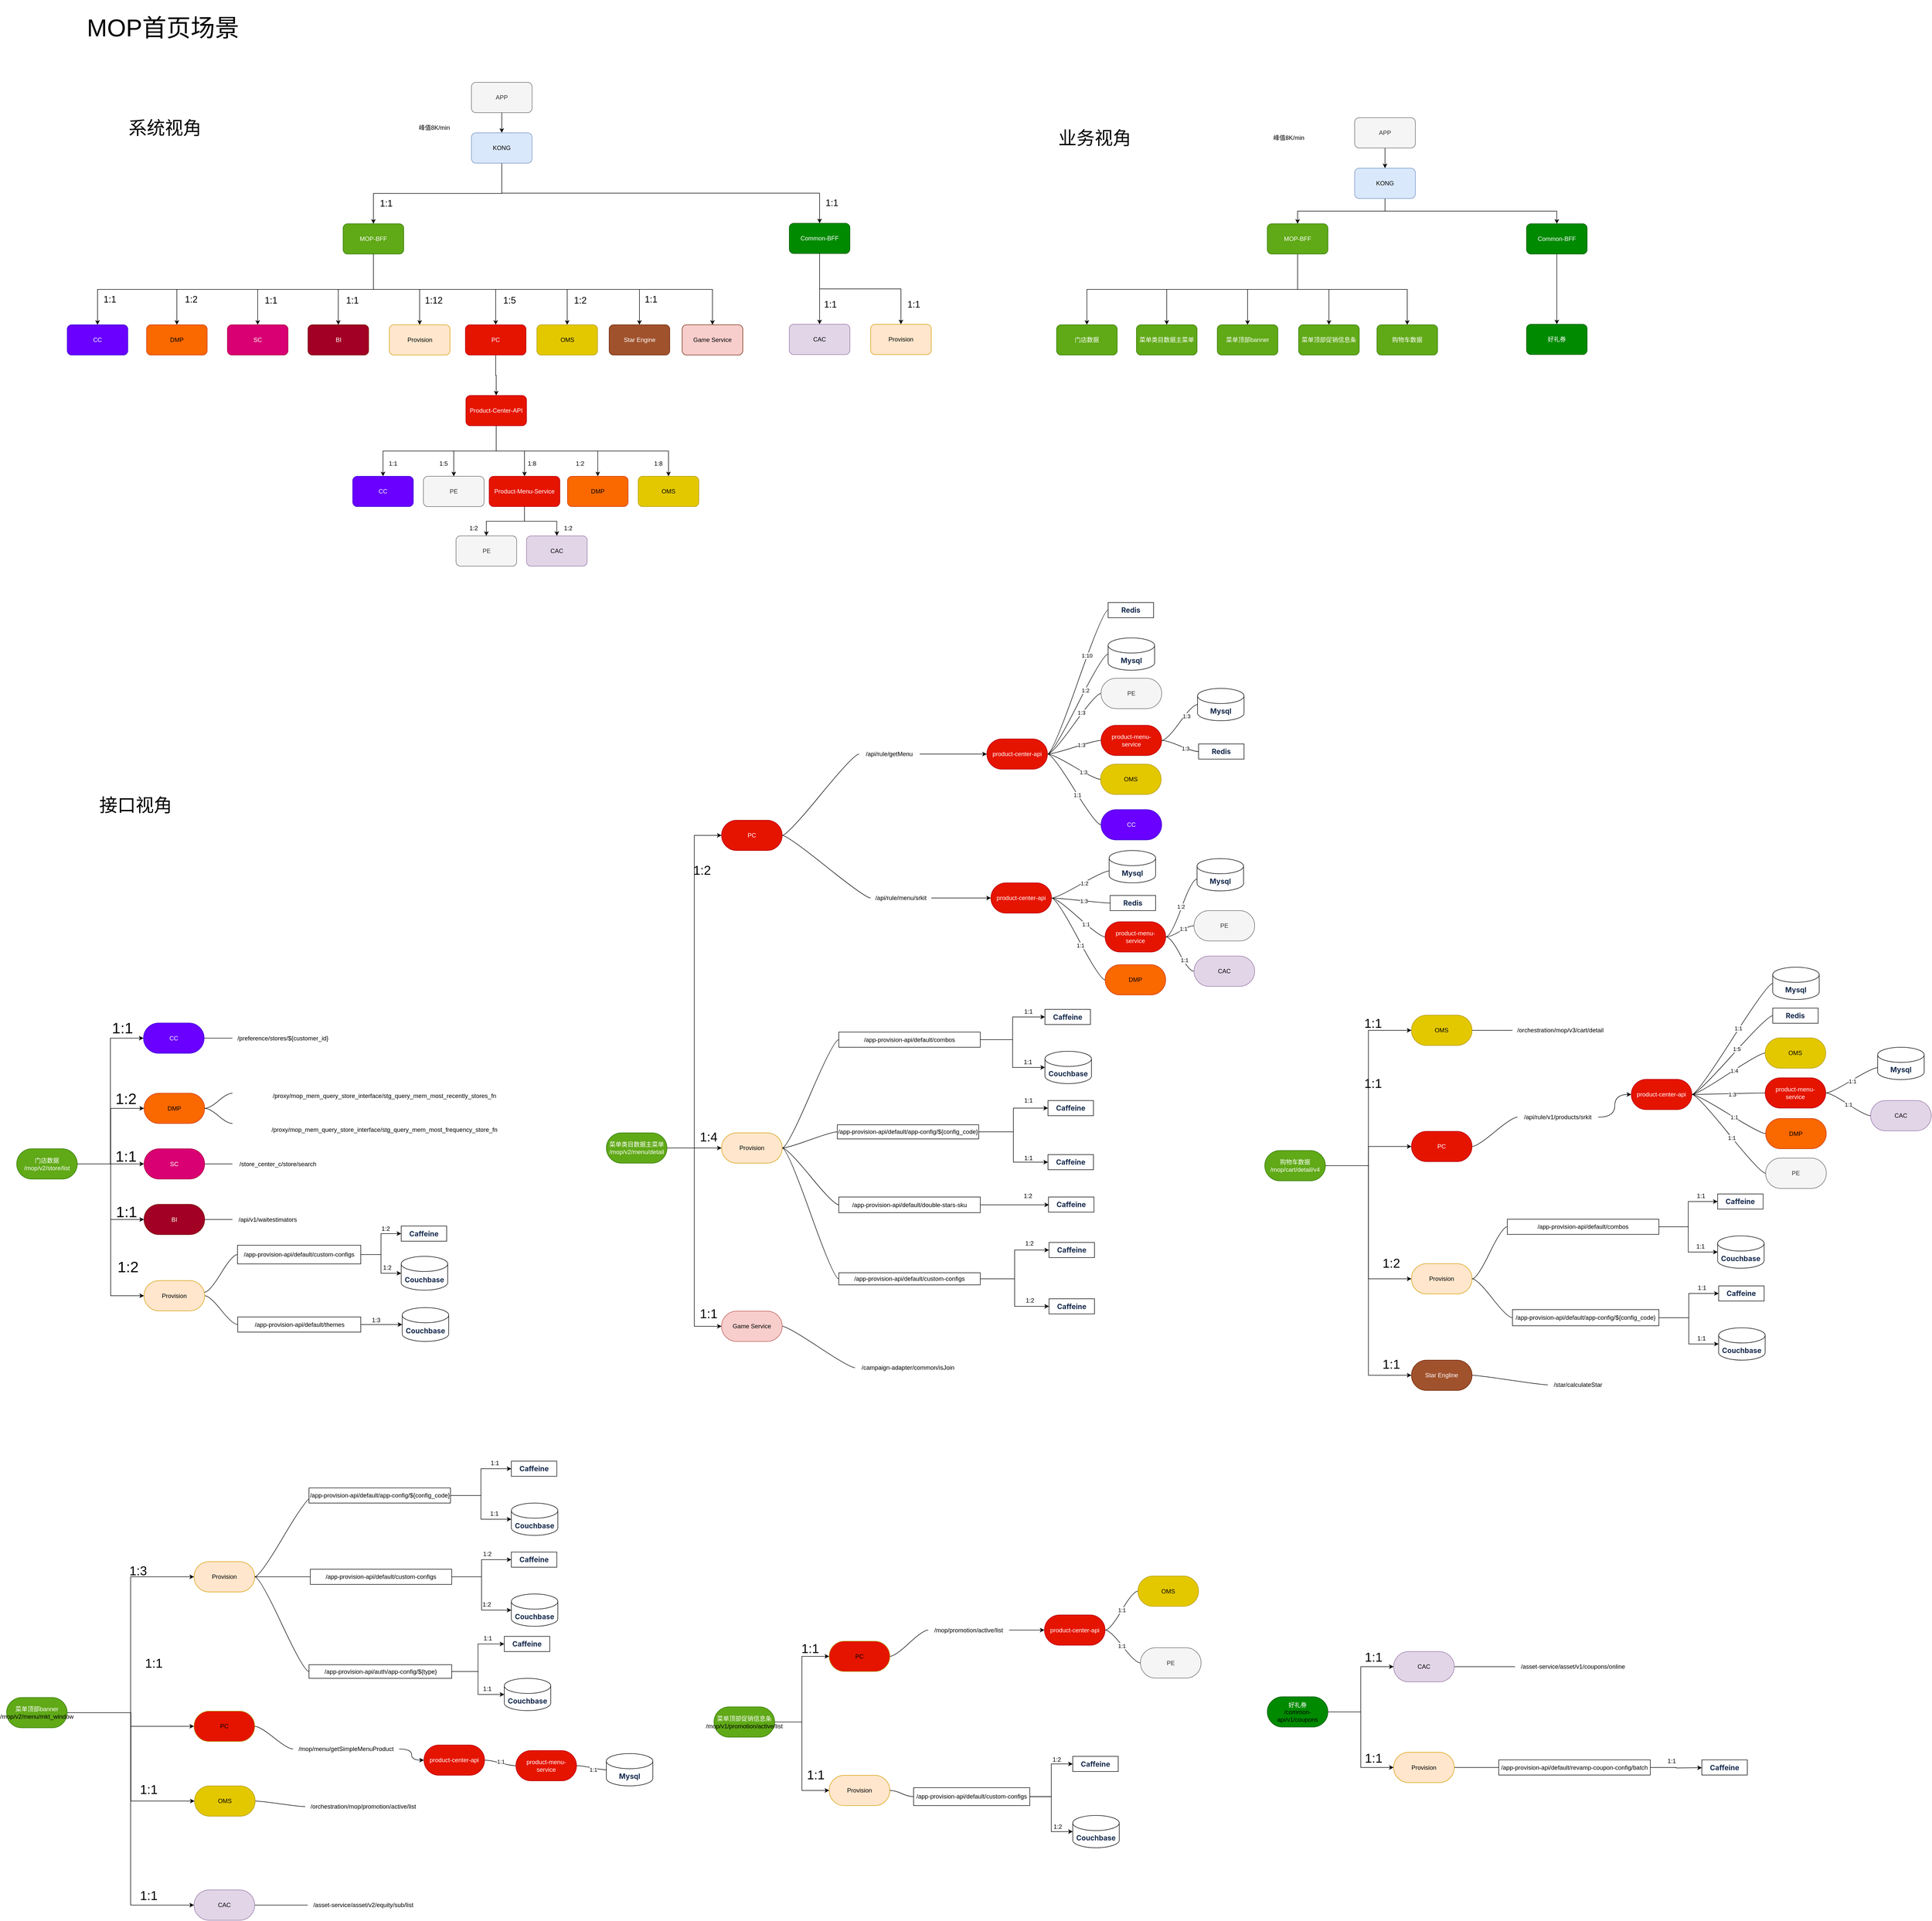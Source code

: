 <mxfile version="24.7.1" type="github">
  <diagram name="第 1 页" id="Q5z5r6t-nIowfkE742d3">
    <mxGraphModel dx="3519" dy="-142" grid="1" gridSize="10" guides="1" tooltips="1" connect="1" arrows="1" fold="1" page="1" pageScale="1" pageWidth="827" pageHeight="1169" math="0" shadow="0">
      <root>
        <mxCell id="0" />
        <mxCell id="1" parent="0" />
        <mxCell id="qZ5n7UreLdaXppDS9ZUo-1" value="&lt;font style=&quot;font-size: 48px;&quot;&gt;MOP首页场景&lt;/font&gt;" style="text;strokeColor=none;fillColor=none;align=left;verticalAlign=middle;spacingLeft=4;spacingRight=4;overflow=hidden;points=[[0,0.5],[1,0.5]];portConstraint=eastwest;rotatable=0;whiteSpace=wrap;html=1;" vertex="1" parent="1">
          <mxGeometry x="-767.5" y="1277" width="345" height="110" as="geometry" />
        </mxCell>
        <mxCell id="qZ5n7UreLdaXppDS9ZUo-2" value="&lt;font style=&quot;font-size: 36px;&quot;&gt;业务视角&lt;/font&gt;" style="text;html=1;align=center;verticalAlign=middle;resizable=0;points=[];autosize=1;strokeColor=none;fillColor=none;" vertex="1" parent="1">
          <mxGeometry x="1148" y="1520" width="170" height="60" as="geometry" />
        </mxCell>
        <mxCell id="qZ5n7UreLdaXppDS9ZUo-3" style="edgeStyle=orthogonalEdgeStyle;rounded=0;orthogonalLoop=1;jettySize=auto;html=1;exitX=0.5;exitY=1;exitDx=0;exitDy=0;" edge="1" parent="1" source="qZ5n7UreLdaXppDS9ZUo-8" target="qZ5n7UreLdaXppDS9ZUo-21">
          <mxGeometry relative="1" as="geometry" />
        </mxCell>
        <mxCell id="qZ5n7UreLdaXppDS9ZUo-4" style="edgeStyle=orthogonalEdgeStyle;rounded=0;orthogonalLoop=1;jettySize=auto;html=1;exitX=0.5;exitY=1;exitDx=0;exitDy=0;entryX=0.5;entryY=0;entryDx=0;entryDy=0;" edge="1" parent="1" source="qZ5n7UreLdaXppDS9ZUo-8" target="qZ5n7UreLdaXppDS9ZUo-17">
          <mxGeometry relative="1" as="geometry" />
        </mxCell>
        <mxCell id="qZ5n7UreLdaXppDS9ZUo-5" style="edgeStyle=orthogonalEdgeStyle;rounded=0;orthogonalLoop=1;jettySize=auto;html=1;exitX=0.5;exitY=1;exitDx=0;exitDy=0;entryX=0.5;entryY=0;entryDx=0;entryDy=0;" edge="1" parent="1" source="qZ5n7UreLdaXppDS9ZUo-8" target="qZ5n7UreLdaXppDS9ZUo-16">
          <mxGeometry relative="1" as="geometry" />
        </mxCell>
        <mxCell id="qZ5n7UreLdaXppDS9ZUo-6" style="edgeStyle=orthogonalEdgeStyle;rounded=0;orthogonalLoop=1;jettySize=auto;html=1;exitX=0.5;exitY=1;exitDx=0;exitDy=0;" edge="1" parent="1" source="qZ5n7UreLdaXppDS9ZUo-8" target="qZ5n7UreLdaXppDS9ZUo-15">
          <mxGeometry relative="1" as="geometry" />
        </mxCell>
        <mxCell id="qZ5n7UreLdaXppDS9ZUo-7" style="edgeStyle=orthogonalEdgeStyle;rounded=0;orthogonalLoop=1;jettySize=auto;html=1;exitX=0.5;exitY=1;exitDx=0;exitDy=0;entryX=0.5;entryY=0;entryDx=0;entryDy=0;" edge="1" parent="1" source="qZ5n7UreLdaXppDS9ZUo-8" target="qZ5n7UreLdaXppDS9ZUo-14">
          <mxGeometry relative="1" as="geometry" />
        </mxCell>
        <mxCell id="qZ5n7UreLdaXppDS9ZUo-8" value="MOP&lt;span style=&quot;background-color: initial;&quot;&gt;-BFF&lt;/span&gt;" style="rounded=1;whiteSpace=wrap;html=1;fillColor=#60a917;strokeColor=#2D7600;fontColor=#ffffff;" vertex="1" parent="1">
          <mxGeometry x="1575" y="1720" width="120" height="60" as="geometry" />
        </mxCell>
        <mxCell id="qZ5n7UreLdaXppDS9ZUo-9" style="edgeStyle=orthogonalEdgeStyle;rounded=0;orthogonalLoop=1;jettySize=auto;html=1;exitX=0.5;exitY=1;exitDx=0;exitDy=0;" edge="1" parent="1" source="qZ5n7UreLdaXppDS9ZUo-11" target="qZ5n7UreLdaXppDS9ZUo-20">
          <mxGeometry relative="1" as="geometry" />
        </mxCell>
        <mxCell id="qZ5n7UreLdaXppDS9ZUo-10" style="edgeStyle=orthogonalEdgeStyle;rounded=0;orthogonalLoop=1;jettySize=auto;html=1;exitX=0.5;exitY=1;exitDx=0;exitDy=0;entryX=0.5;entryY=0;entryDx=0;entryDy=0;" edge="1" parent="1" source="qZ5n7UreLdaXppDS9ZUo-11" target="qZ5n7UreLdaXppDS9ZUo-8">
          <mxGeometry relative="1" as="geometry" />
        </mxCell>
        <mxCell id="qZ5n7UreLdaXppDS9ZUo-11" value="KONG" style="rounded=1;whiteSpace=wrap;html=1;fillColor=#dae8fc;strokeColor=#6c8ebf;" vertex="1" parent="1">
          <mxGeometry x="1748" y="1610" width="120" height="60" as="geometry" />
        </mxCell>
        <mxCell id="qZ5n7UreLdaXppDS9ZUo-12" value="" style="edgeStyle=orthogonalEdgeStyle;rounded=0;orthogonalLoop=1;jettySize=auto;html=1;" edge="1" parent="1" source="qZ5n7UreLdaXppDS9ZUo-13" target="qZ5n7UreLdaXppDS9ZUo-11">
          <mxGeometry relative="1" as="geometry" />
        </mxCell>
        <mxCell id="qZ5n7UreLdaXppDS9ZUo-13" value="APP" style="rounded=1;whiteSpace=wrap;html=1;fillColor=#f5f5f5;strokeColor=#666666;fontColor=#333333;" vertex="1" parent="1">
          <mxGeometry x="1748" y="1510" width="120" height="60" as="geometry" />
        </mxCell>
        <mxCell id="qZ5n7UreLdaXppDS9ZUo-14" value="门店数据" style="rounded=1;whiteSpace=wrap;html=1;fillColor=#60a917;strokeColor=#2D7600;fontColor=#ffffff;" vertex="1" parent="1">
          <mxGeometry x="1158" y="1920" width="120" height="60" as="geometry" />
        </mxCell>
        <mxCell id="qZ5n7UreLdaXppDS9ZUo-15" value="菜单类目数据主菜单" style="rounded=1;whiteSpace=wrap;html=1;fillColor=#60a917;strokeColor=#2D7600;fontColor=#ffffff;" vertex="1" parent="1">
          <mxGeometry x="1316" y="1920" width="120" height="60" as="geometry" />
        </mxCell>
        <mxCell id="qZ5n7UreLdaXppDS9ZUo-16" value="菜单顶部banner" style="rounded=1;whiteSpace=wrap;html=1;fillColor=#60a917;strokeColor=#2D7600;fontColor=#ffffff;" vertex="1" parent="1">
          <mxGeometry x="1476" y="1920" width="120" height="60" as="geometry" />
        </mxCell>
        <mxCell id="qZ5n7UreLdaXppDS9ZUo-17" value="菜单顶部促销信息条" style="rounded=1;whiteSpace=wrap;html=1;fillColor=#60a917;strokeColor=#2D7600;fontColor=#ffffff;" vertex="1" parent="1">
          <mxGeometry x="1637" y="1920" width="120" height="60" as="geometry" />
        </mxCell>
        <mxCell id="qZ5n7UreLdaXppDS9ZUo-18" value="好礼券" style="rounded=1;whiteSpace=wrap;html=1;fillColor=#008a00;strokeColor=#005700;fontColor=#ffffff;" vertex="1" parent="1">
          <mxGeometry x="2088" y="1919" width="120" height="60" as="geometry" />
        </mxCell>
        <mxCell id="qZ5n7UreLdaXppDS9ZUo-19" style="edgeStyle=orthogonalEdgeStyle;rounded=0;orthogonalLoop=1;jettySize=auto;html=1;exitX=0.5;exitY=1;exitDx=0;exitDy=0;entryX=0.5;entryY=0;entryDx=0;entryDy=0;" edge="1" parent="1" source="qZ5n7UreLdaXppDS9ZUo-20" target="qZ5n7UreLdaXppDS9ZUo-18">
          <mxGeometry relative="1" as="geometry" />
        </mxCell>
        <mxCell id="qZ5n7UreLdaXppDS9ZUo-20" value="Common-BFF" style="rounded=1;whiteSpace=wrap;html=1;fillColor=#008a00;strokeColor=#005700;fontColor=#ffffff;" vertex="1" parent="1">
          <mxGeometry x="2088" y="1720" width="120" height="60" as="geometry" />
        </mxCell>
        <mxCell id="qZ5n7UreLdaXppDS9ZUo-21" value="购物车数据" style="rounded=1;whiteSpace=wrap;html=1;fillColor=#60a917;strokeColor=#2D7600;fontColor=#ffffff;" vertex="1" parent="1">
          <mxGeometry x="1792" y="1920" width="120" height="60" as="geometry" />
        </mxCell>
        <mxCell id="qZ5n7UreLdaXppDS9ZUo-22" value="&lt;font style=&quot;font-size: 36px;&quot;&gt;系统视角&lt;/font&gt;" style="text;html=1;align=center;verticalAlign=middle;resizable=0;points=[];autosize=1;strokeColor=none;fillColor=none;" vertex="1" parent="1">
          <mxGeometry x="-692" y="1500" width="170" height="60" as="geometry" />
        </mxCell>
        <mxCell id="qZ5n7UreLdaXppDS9ZUo-23" style="edgeStyle=orthogonalEdgeStyle;rounded=0;orthogonalLoop=1;jettySize=auto;html=1;exitX=0.5;exitY=1;exitDx=0;exitDy=0;entryX=0.5;entryY=0;entryDx=0;entryDy=0;" edge="1" parent="1" source="qZ5n7UreLdaXppDS9ZUo-31" target="qZ5n7UreLdaXppDS9ZUo-43">
          <mxGeometry relative="1" as="geometry" />
        </mxCell>
        <mxCell id="qZ5n7UreLdaXppDS9ZUo-24" style="edgeStyle=orthogonalEdgeStyle;rounded=0;orthogonalLoop=1;jettySize=auto;html=1;exitX=0.5;exitY=1;exitDx=0;exitDy=0;entryX=0.5;entryY=0;entryDx=0;entryDy=0;" edge="1" parent="1" source="qZ5n7UreLdaXppDS9ZUo-31" target="qZ5n7UreLdaXppDS9ZUo-44">
          <mxGeometry relative="1" as="geometry" />
        </mxCell>
        <mxCell id="qZ5n7UreLdaXppDS9ZUo-25" style="edgeStyle=orthogonalEdgeStyle;rounded=0;orthogonalLoop=1;jettySize=auto;html=1;exitX=0.5;exitY=1;exitDx=0;exitDy=0;entryX=0.5;entryY=0;entryDx=0;entryDy=0;" edge="1" parent="1" source="qZ5n7UreLdaXppDS9ZUo-31" target="qZ5n7UreLdaXppDS9ZUo-42">
          <mxGeometry relative="1" as="geometry" />
        </mxCell>
        <mxCell id="qZ5n7UreLdaXppDS9ZUo-26" style="edgeStyle=orthogonalEdgeStyle;rounded=0;orthogonalLoop=1;jettySize=auto;html=1;exitX=0.5;exitY=1;exitDx=0;exitDy=0;" edge="1" parent="1" source="qZ5n7UreLdaXppDS9ZUo-31" target="qZ5n7UreLdaXppDS9ZUo-41">
          <mxGeometry relative="1" as="geometry" />
        </mxCell>
        <mxCell id="qZ5n7UreLdaXppDS9ZUo-27" style="edgeStyle=orthogonalEdgeStyle;rounded=0;orthogonalLoop=1;jettySize=auto;html=1;exitX=0.5;exitY=1;exitDx=0;exitDy=0;entryX=0.5;entryY=0;entryDx=0;entryDy=0;" edge="1" parent="1" source="qZ5n7UreLdaXppDS9ZUo-31" target="qZ5n7UreLdaXppDS9ZUo-40">
          <mxGeometry relative="1" as="geometry" />
        </mxCell>
        <mxCell id="qZ5n7UreLdaXppDS9ZUo-28" style="edgeStyle=orthogonalEdgeStyle;rounded=0;orthogonalLoop=1;jettySize=auto;html=1;exitX=0.5;exitY=1;exitDx=0;exitDy=0;entryX=0.5;entryY=0;entryDx=0;entryDy=0;" edge="1" parent="1" source="qZ5n7UreLdaXppDS9ZUo-31" target="qZ5n7UreLdaXppDS9ZUo-47">
          <mxGeometry relative="1" as="geometry" />
        </mxCell>
        <mxCell id="qZ5n7UreLdaXppDS9ZUo-29" style="edgeStyle=orthogonalEdgeStyle;rounded=0;orthogonalLoop=1;jettySize=auto;html=1;exitX=0.5;exitY=1;exitDx=0;exitDy=0;entryX=0.5;entryY=0;entryDx=0;entryDy=0;" edge="1" parent="1" source="qZ5n7UreLdaXppDS9ZUo-31" target="qZ5n7UreLdaXppDS9ZUo-48">
          <mxGeometry relative="1" as="geometry" />
        </mxCell>
        <mxCell id="qZ5n7UreLdaXppDS9ZUo-30" style="edgeStyle=orthogonalEdgeStyle;rounded=0;orthogonalLoop=1;jettySize=auto;html=1;exitX=0.5;exitY=1;exitDx=0;exitDy=0;" edge="1" parent="1" source="qZ5n7UreLdaXppDS9ZUo-31" target="qZ5n7UreLdaXppDS9ZUo-49">
          <mxGeometry relative="1" as="geometry" />
        </mxCell>
        <mxCell id="qZ5n7UreLdaXppDS9ZUo-31" value="MOP&lt;span style=&quot;background-color: initial;&quot;&gt;-BFF&lt;/span&gt;" style="rounded=1;whiteSpace=wrap;html=1;fillColor=#60a917;strokeColor=#2D7600;fontColor=#ffffff;" vertex="1" parent="1">
          <mxGeometry x="-254" y="1720" width="120" height="60" as="geometry" />
        </mxCell>
        <mxCell id="qZ5n7UreLdaXppDS9ZUo-32" style="edgeStyle=orthogonalEdgeStyle;rounded=0;orthogonalLoop=1;jettySize=auto;html=1;exitX=0.5;exitY=1;exitDx=0;exitDy=0;" edge="1" parent="1" source="qZ5n7UreLdaXppDS9ZUo-34" target="qZ5n7UreLdaXppDS9ZUo-39">
          <mxGeometry relative="1" as="geometry" />
        </mxCell>
        <mxCell id="qZ5n7UreLdaXppDS9ZUo-33" style="edgeStyle=orthogonalEdgeStyle;rounded=0;orthogonalLoop=1;jettySize=auto;html=1;exitX=0.5;exitY=1;exitDx=0;exitDy=0;entryX=0.5;entryY=0;entryDx=0;entryDy=0;" edge="1" parent="1" source="qZ5n7UreLdaXppDS9ZUo-34" target="qZ5n7UreLdaXppDS9ZUo-31">
          <mxGeometry relative="1" as="geometry" />
        </mxCell>
        <mxCell id="qZ5n7UreLdaXppDS9ZUo-34" value="KONG" style="rounded=1;whiteSpace=wrap;html=1;fillColor=#dae8fc;strokeColor=#6c8ebf;" vertex="1" parent="1">
          <mxGeometry y="1540" width="120" height="60" as="geometry" />
        </mxCell>
        <mxCell id="qZ5n7UreLdaXppDS9ZUo-35" value="" style="edgeStyle=orthogonalEdgeStyle;rounded=0;orthogonalLoop=1;jettySize=auto;html=1;" edge="1" parent="1" source="qZ5n7UreLdaXppDS9ZUo-36" target="qZ5n7UreLdaXppDS9ZUo-34">
          <mxGeometry relative="1" as="geometry" />
        </mxCell>
        <mxCell id="qZ5n7UreLdaXppDS9ZUo-36" value="APP" style="rounded=1;whiteSpace=wrap;html=1;fillColor=#f5f5f5;strokeColor=#666666;fontColor=#333333;" vertex="1" parent="1">
          <mxGeometry y="1440" width="120" height="60" as="geometry" />
        </mxCell>
        <mxCell id="qZ5n7UreLdaXppDS9ZUo-37" value="峰值8K/min" style="text;strokeColor=none;fillColor=none;align=left;verticalAlign=middle;spacingLeft=4;spacingRight=4;overflow=hidden;points=[[0,0.5],[1,0.5]];portConstraint=eastwest;rotatable=0;whiteSpace=wrap;html=1;" vertex="1" parent="1">
          <mxGeometry x="-110.5" y="1515" width="80" height="30" as="geometry" />
        </mxCell>
        <mxCell id="qZ5n7UreLdaXppDS9ZUo-38" style="edgeStyle=orthogonalEdgeStyle;rounded=0;orthogonalLoop=1;jettySize=auto;html=1;exitX=0.5;exitY=1;exitDx=0;exitDy=0;entryX=0.5;entryY=0;entryDx=0;entryDy=0;" edge="1" parent="1" source="qZ5n7UreLdaXppDS9ZUo-39" target="qZ5n7UreLdaXppDS9ZUo-45">
          <mxGeometry relative="1" as="geometry" />
        </mxCell>
        <mxCell id="qZ5n7UreLdaXppDS9ZUo-39" value="Common-BFF" style="rounded=1;whiteSpace=wrap;html=1;fillColor=#008a00;strokeColor=#005700;fontColor=#ffffff;" vertex="1" parent="1">
          <mxGeometry x="629" y="1719" width="120" height="60" as="geometry" />
        </mxCell>
        <mxCell id="qZ5n7UreLdaXppDS9ZUo-40" value="CC" style="rounded=1;whiteSpace=wrap;html=1;fillColor=#6a00ff;strokeColor=#3700CC;fontColor=#ffffff;" vertex="1" parent="1">
          <mxGeometry x="-800" y="1920" width="120" height="60" as="geometry" />
        </mxCell>
        <mxCell id="qZ5n7UreLdaXppDS9ZUo-41" value="DMP" style="rounded=1;whiteSpace=wrap;html=1;fillColor=#fa6800;strokeColor=#C73500;fontColor=#000000;" vertex="1" parent="1">
          <mxGeometry x="-643" y="1920" width="120" height="60" as="geometry" />
        </mxCell>
        <mxCell id="qZ5n7UreLdaXppDS9ZUo-42" value="SC" style="rounded=1;whiteSpace=wrap;html=1;fillColor=#d80073;strokeColor=#A50040;fontColor=#ffffff;" vertex="1" parent="1">
          <mxGeometry x="-483" y="1920" width="120" height="60" as="geometry" />
        </mxCell>
        <mxCell id="qZ5n7UreLdaXppDS9ZUo-43" value="BI" style="rounded=1;whiteSpace=wrap;html=1;fillColor=#a20025;strokeColor=#6F0000;fontColor=#ffffff;" vertex="1" parent="1">
          <mxGeometry x="-323.5" y="1920" width="120" height="60" as="geometry" />
        </mxCell>
        <mxCell id="qZ5n7UreLdaXppDS9ZUo-44" value="Provision" style="rounded=1;whiteSpace=wrap;html=1;fillColor=#ffe6cc;strokeColor=#d79b00;" vertex="1" parent="1">
          <mxGeometry x="-162.5" y="1920" width="120" height="60" as="geometry" />
        </mxCell>
        <mxCell id="qZ5n7UreLdaXppDS9ZUo-45" value="CAC" style="rounded=1;whiteSpace=wrap;html=1;fillColor=#e1d5e7;strokeColor=#9673a6;" vertex="1" parent="1">
          <mxGeometry x="629" y="1919" width="120" height="60" as="geometry" />
        </mxCell>
        <mxCell id="qZ5n7UreLdaXppDS9ZUo-46" style="edgeStyle=orthogonalEdgeStyle;rounded=0;orthogonalLoop=1;jettySize=auto;html=1;entryX=0.5;entryY=0;entryDx=0;entryDy=0;" edge="1" parent="1" source="qZ5n7UreLdaXppDS9ZUo-47" target="qZ5n7UreLdaXppDS9ZUo-282">
          <mxGeometry relative="1" as="geometry" />
        </mxCell>
        <mxCell id="qZ5n7UreLdaXppDS9ZUo-47" value="PC" style="rounded=1;whiteSpace=wrap;html=1;fillColor=#e51400;strokeColor=#B20000;fontColor=#ffffff;" vertex="1" parent="1">
          <mxGeometry x="-12" y="1920" width="120" height="60" as="geometry" />
        </mxCell>
        <mxCell id="qZ5n7UreLdaXppDS9ZUo-48" value="OMS" style="rounded=1;whiteSpace=wrap;html=1;fillColor=#e3c800;strokeColor=#B09500;fontColor=#000000;" vertex="1" parent="1">
          <mxGeometry x="129.5" y="1920" width="120" height="60" as="geometry" />
        </mxCell>
        <mxCell id="qZ5n7UreLdaXppDS9ZUo-49" value="Star Engine" style="rounded=1;whiteSpace=wrap;html=1;fillColor=#a0522d;strokeColor=#6D1F00;fontColor=#ffffff;" vertex="1" parent="1">
          <mxGeometry x="272.5" y="1920" width="120" height="60" as="geometry" />
        </mxCell>
        <mxCell id="qZ5n7UreLdaXppDS9ZUo-50" value="&lt;font style=&quot;font-size: 18px;&quot;&gt;1:1&lt;/font&gt;" style="text;html=1;align=center;verticalAlign=middle;resizable=0;points=[];autosize=1;strokeColor=none;fillColor=none;" vertex="1" parent="1">
          <mxGeometry x="-741" y="1850" width="50" height="40" as="geometry" />
        </mxCell>
        <mxCell id="qZ5n7UreLdaXppDS9ZUo-51" value="&lt;font style=&quot;font-size: 18px;&quot;&gt;1:2&lt;/font&gt;" style="text;html=1;align=center;verticalAlign=middle;resizable=0;points=[];autosize=1;strokeColor=none;fillColor=none;" vertex="1" parent="1">
          <mxGeometry x="-580" y="1850" width="50" height="40" as="geometry" />
        </mxCell>
        <mxCell id="qZ5n7UreLdaXppDS9ZUo-52" value="&lt;font style=&quot;font-size: 18px;&quot;&gt;1:1&lt;/font&gt;" style="text;html=1;align=center;verticalAlign=middle;resizable=0;points=[];autosize=1;strokeColor=none;fillColor=none;" vertex="1" parent="1">
          <mxGeometry x="-422.5" y="1852" width="50" height="40" as="geometry" />
        </mxCell>
        <mxCell id="qZ5n7UreLdaXppDS9ZUo-53" value="&lt;font style=&quot;font-size: 18px;&quot;&gt;1:1&lt;/font&gt;" style="text;html=1;align=center;verticalAlign=middle;resizable=0;points=[];autosize=1;strokeColor=none;fillColor=none;" vertex="1" parent="1">
          <mxGeometry x="-261" y="1852" width="50" height="40" as="geometry" />
        </mxCell>
        <mxCell id="qZ5n7UreLdaXppDS9ZUo-54" value="&lt;font style=&quot;font-size: 18px;&quot;&gt;1:12&lt;/font&gt;" style="text;html=1;align=center;verticalAlign=middle;resizable=0;points=[];autosize=1;strokeColor=none;fillColor=none;" vertex="1" parent="1">
          <mxGeometry x="-105" y="1852" width="60" height="40" as="geometry" />
        </mxCell>
        <mxCell id="qZ5n7UreLdaXppDS9ZUo-55" value="&lt;font style=&quot;font-size: 18px;&quot;&gt;1:5&lt;/font&gt;" style="text;html=1;align=center;verticalAlign=middle;resizable=0;points=[];autosize=1;strokeColor=none;fillColor=none;" vertex="1" parent="1">
          <mxGeometry x="50" y="1852" width="50" height="40" as="geometry" />
        </mxCell>
        <mxCell id="qZ5n7UreLdaXppDS9ZUo-56" value="&lt;font style=&quot;font-size: 18px;&quot;&gt;1:2&lt;/font&gt;" style="text;html=1;align=center;verticalAlign=middle;resizable=0;points=[];autosize=1;strokeColor=none;fillColor=none;" vertex="1" parent="1">
          <mxGeometry x="190" y="1852" width="50" height="40" as="geometry" />
        </mxCell>
        <mxCell id="qZ5n7UreLdaXppDS9ZUo-57" value="&lt;font style=&quot;font-size: 18px;&quot;&gt;1:1&lt;/font&gt;" style="text;html=1;align=center;verticalAlign=middle;resizable=0;points=[];autosize=1;strokeColor=none;fillColor=none;" vertex="1" parent="1">
          <mxGeometry x="330" y="1850" width="50" height="40" as="geometry" />
        </mxCell>
        <mxCell id="qZ5n7UreLdaXppDS9ZUo-58" value="&lt;font style=&quot;font-size: 18px;&quot;&gt;1:1&lt;/font&gt;" style="text;html=1;align=center;verticalAlign=middle;resizable=0;points=[];autosize=1;strokeColor=none;fillColor=none;" vertex="1" parent="1">
          <mxGeometry x="685" y="1860" width="50" height="40" as="geometry" />
        </mxCell>
        <mxCell id="qZ5n7UreLdaXppDS9ZUo-59" value="&lt;font style=&quot;font-size: 36px;&quot;&gt;接口视角&lt;/font&gt;" style="text;html=1;align=center;verticalAlign=middle;resizable=0;points=[];autosize=1;strokeColor=none;fillColor=none;" vertex="1" parent="1">
          <mxGeometry x="-750" y="2841" width="170" height="60" as="geometry" />
        </mxCell>
        <mxCell id="qZ5n7UreLdaXppDS9ZUo-60" value="&lt;font style=&quot;font-size: 18px;&quot;&gt;1:1&lt;/font&gt;" style="text;html=1;align=center;verticalAlign=middle;resizable=0;points=[];autosize=1;strokeColor=none;fillColor=none;" vertex="1" parent="1">
          <mxGeometry x="-194" y="1660" width="50" height="40" as="geometry" />
        </mxCell>
        <mxCell id="qZ5n7UreLdaXppDS9ZUo-61" value="&lt;font style=&quot;font-size: 18px;&quot;&gt;1:1&lt;/font&gt;" style="text;html=1;align=center;verticalAlign=middle;resizable=0;points=[];autosize=1;strokeColor=none;fillColor=none;" vertex="1" parent="1">
          <mxGeometry x="688" y="1659" width="50" height="40" as="geometry" />
        </mxCell>
        <mxCell id="qZ5n7UreLdaXppDS9ZUo-62" value="峰值8K/min" style="text;strokeColor=none;fillColor=none;align=left;verticalAlign=middle;spacingLeft=4;spacingRight=4;overflow=hidden;points=[[0,0.5],[1,0.5]];portConstraint=eastwest;rotatable=0;whiteSpace=wrap;html=1;" vertex="1" parent="1">
          <mxGeometry x="1581" y="1535" width="80" height="30" as="geometry" />
        </mxCell>
        <mxCell id="qZ5n7UreLdaXppDS9ZUo-63" value="门店数据&lt;div&gt;/mop/v2/store/list&lt;/div&gt;" style="whiteSpace=wrap;html=1;rounded=1;arcSize=50;align=center;verticalAlign=middle;strokeWidth=1;autosize=0;spacing=4;treeFolding=1;treeMoving=1;newEdgeStyle={&quot;edgeStyle&quot;:&quot;entityRelationEdgeStyle&quot;,&quot;startArrow&quot;:&quot;none&quot;,&quot;endArrow&quot;:&quot;none&quot;,&quot;segment&quot;:10,&quot;curved&quot;:1,&quot;sourcePerimeterSpacing&quot;:0,&quot;targetPerimeterSpacing&quot;:0};strokeColor=#2D7600;fontFamily=Helvetica;fontSize=12;fontColor=#ffffff;fillColor=#60a917;" vertex="1" parent="1">
          <mxGeometry x="-900" y="3551.5" width="120" height="60" as="geometry" />
        </mxCell>
        <mxCell id="qZ5n7UreLdaXppDS9ZUo-64" value="" style="edgeStyle=entityRelationEdgeStyle;rounded=0;orthogonalLoop=1;jettySize=auto;html=1;startArrow=none;endArrow=none;segment=10;curved=1;sourcePerimeterSpacing=0;targetPerimeterSpacing=0;fontFamily=Helvetica;fontSize=12;fontColor=default;" edge="1" parent="1" source="qZ5n7UreLdaXppDS9ZUo-65" target="qZ5n7UreLdaXppDS9ZUo-77">
          <mxGeometry relative="1" as="geometry" />
        </mxCell>
        <mxCell id="qZ5n7UreLdaXppDS9ZUo-65" value="CC" style="whiteSpace=wrap;html=1;rounded=1;arcSize=50;align=center;verticalAlign=middle;strokeWidth=1;autosize=0;spacing=4;treeFolding=1;treeMoving=1;newEdgeStyle={&quot;edgeStyle&quot;:&quot;entityRelationEdgeStyle&quot;,&quot;startArrow&quot;:&quot;none&quot;,&quot;endArrow&quot;:&quot;none&quot;,&quot;segment&quot;:10,&quot;curved&quot;:1,&quot;sourcePerimeterSpacing&quot;:0,&quot;targetPerimeterSpacing&quot;:0};strokeColor=#3700CC;fontFamily=Helvetica;fontSize=12;fontColor=#ffffff;fillColor=#6a00ff;" vertex="1" parent="1">
          <mxGeometry x="-649" y="3302.5" width="120" height="60" as="geometry" />
        </mxCell>
        <mxCell id="qZ5n7UreLdaXppDS9ZUo-66" value="" style="edgeStyle=entityRelationEdgeStyle;rounded=0;orthogonalLoop=1;jettySize=auto;html=1;startArrow=none;endArrow=none;segment=10;curved=1;sourcePerimeterSpacing=0;targetPerimeterSpacing=0;fontFamily=Helvetica;fontSize=12;fontColor=default;" edge="1" parent="1" source="qZ5n7UreLdaXppDS9ZUo-67">
          <mxGeometry relative="1" as="geometry">
            <mxPoint x="-473" y="3501.5" as="targetPoint" />
          </mxGeometry>
        </mxCell>
        <mxCell id="qZ5n7UreLdaXppDS9ZUo-67" value="DMP" style="whiteSpace=wrap;html=1;rounded=1;arcSize=50;align=center;verticalAlign=middle;strokeWidth=1;autosize=0;spacing=4;treeFolding=1;treeMoving=1;newEdgeStyle={&quot;edgeStyle&quot;:&quot;entityRelationEdgeStyle&quot;,&quot;startArrow&quot;:&quot;none&quot;,&quot;endArrow&quot;:&quot;none&quot;,&quot;segment&quot;:10,&quot;curved&quot;:1,&quot;sourcePerimeterSpacing&quot;:0,&quot;targetPerimeterSpacing&quot;:0};strokeColor=#C73500;fontFamily=Helvetica;fontSize=12;fontColor=#000000;fillColor=#fa6800;" vertex="1" parent="1">
          <mxGeometry x="-648" y="3441.5" width="120" height="60" as="geometry" />
        </mxCell>
        <mxCell id="qZ5n7UreLdaXppDS9ZUo-68" value="" style="edgeStyle=entityRelationEdgeStyle;rounded=0;orthogonalLoop=1;jettySize=auto;html=1;startArrow=none;endArrow=none;segment=10;curved=1;sourcePerimeterSpacing=0;targetPerimeterSpacing=0;fontFamily=Helvetica;fontSize=12;fontColor=default;" edge="1" parent="1" source="qZ5n7UreLdaXppDS9ZUo-69" target="qZ5n7UreLdaXppDS9ZUo-74">
          <mxGeometry relative="1" as="geometry" />
        </mxCell>
        <mxCell id="qZ5n7UreLdaXppDS9ZUo-69" value="SC" style="whiteSpace=wrap;html=1;rounded=1;arcSize=50;align=center;verticalAlign=middle;strokeWidth=1;autosize=0;spacing=4;treeFolding=1;treeMoving=1;newEdgeStyle={&quot;edgeStyle&quot;:&quot;entityRelationEdgeStyle&quot;,&quot;startArrow&quot;:&quot;none&quot;,&quot;endArrow&quot;:&quot;none&quot;,&quot;segment&quot;:10,&quot;curved&quot;:1,&quot;sourcePerimeterSpacing&quot;:0,&quot;targetPerimeterSpacing&quot;:0};strokeColor=#A50040;fontFamily=Helvetica;fontSize=12;fontColor=#ffffff;fillColor=#d80073;" vertex="1" parent="1">
          <mxGeometry x="-648" y="3551.5" width="120" height="60" as="geometry" />
        </mxCell>
        <mxCell id="qZ5n7UreLdaXppDS9ZUo-70" value="" style="edgeStyle=entityRelationEdgeStyle;rounded=0;orthogonalLoop=1;jettySize=auto;html=1;startArrow=none;endArrow=none;segment=10;curved=1;sourcePerimeterSpacing=0;targetPerimeterSpacing=0;fontFamily=Helvetica;fontSize=12;fontColor=default;" edge="1" parent="1" source="qZ5n7UreLdaXppDS9ZUo-71" target="qZ5n7UreLdaXppDS9ZUo-78">
          <mxGeometry relative="1" as="geometry" />
        </mxCell>
        <mxCell id="qZ5n7UreLdaXppDS9ZUo-71" value="BI" style="whiteSpace=wrap;html=1;rounded=1;arcSize=50;align=center;verticalAlign=middle;strokeWidth=1;autosize=0;spacing=4;treeFolding=1;treeMoving=1;newEdgeStyle={&quot;edgeStyle&quot;:&quot;entityRelationEdgeStyle&quot;,&quot;startArrow&quot;:&quot;none&quot;,&quot;endArrow&quot;:&quot;none&quot;,&quot;segment&quot;:10,&quot;curved&quot;:1,&quot;sourcePerimeterSpacing&quot;:0,&quot;targetPerimeterSpacing&quot;:0};strokeColor=#6F0000;fontFamily=Helvetica;fontSize=12;fontColor=#ffffff;fillColor=#a20025;" vertex="1" parent="1">
          <mxGeometry x="-648" y="3661.5" width="120" height="60" as="geometry" />
        </mxCell>
        <mxCell id="qZ5n7UreLdaXppDS9ZUo-72" value="" style="edgeStyle=entityRelationEdgeStyle;rounded=0;orthogonalLoop=1;jettySize=auto;html=1;startArrow=none;endArrow=none;segment=10;curved=1;sourcePerimeterSpacing=0;targetPerimeterSpacing=0;fontFamily=Helvetica;fontSize=12;fontColor=default;" edge="1" parent="1" source="qZ5n7UreLdaXppDS9ZUo-73" target="qZ5n7UreLdaXppDS9ZUo-199">
          <mxGeometry relative="1" as="geometry" />
        </mxCell>
        <mxCell id="qZ5n7UreLdaXppDS9ZUo-73" value="Provision" style="whiteSpace=wrap;html=1;rounded=1;arcSize=50;align=center;verticalAlign=middle;strokeWidth=1;autosize=0;spacing=4;treeFolding=1;treeMoving=1;newEdgeStyle={&quot;edgeStyle&quot;:&quot;entityRelationEdgeStyle&quot;,&quot;startArrow&quot;:&quot;none&quot;,&quot;endArrow&quot;:&quot;none&quot;,&quot;segment&quot;:10,&quot;curved&quot;:1,&quot;sourcePerimeterSpacing&quot;:0,&quot;targetPerimeterSpacing&quot;:0};strokeColor=#d79b00;fontFamily=Helvetica;fontSize=12;fontColor=default;fillColor=#ffe6cc;" vertex="1" parent="1">
          <mxGeometry x="-648" y="3812.5" width="120" height="60" as="geometry" />
        </mxCell>
        <mxCell id="qZ5n7UreLdaXppDS9ZUo-74" value="/store_center_c/store/search" style="text;html=1;align=center;verticalAlign=middle;whiteSpace=wrap;rounded=0;fontFamily=Helvetica;fontSize=12;fontColor=default;autosize=1;" vertex="1" parent="1">
          <mxGeometry x="-473" y="3566.5" width="180" height="30" as="geometry" />
        </mxCell>
        <mxCell id="qZ5n7UreLdaXppDS9ZUo-75" value="&lt;div&gt;/proxy/mop_mem_query_store_interface/stg_query_mem_most_recently_stores_fn&lt;/div&gt;&lt;div&gt;&lt;br&gt;&lt;/div&gt;" style="text;html=1;align=center;verticalAlign=middle;whiteSpace=wrap;rounded=0;fontFamily=Helvetica;fontSize=12;fontColor=default;autosize=1;" vertex="1" parent="1">
          <mxGeometry x="-407" y="3434" width="470" height="40" as="geometry" />
        </mxCell>
        <mxCell id="qZ5n7UreLdaXppDS9ZUo-76" value="&lt;div&gt;/proxy/mop_mem_query_store_interface/stg_query_mem_most_frequency_store_fn&lt;br&gt;&lt;/div&gt;" style="text;html=1;align=center;verticalAlign=middle;whiteSpace=wrap;rounded=0;fontFamily=Helvetica;fontSize=12;fontColor=default;autosize=1;" vertex="1" parent="1">
          <mxGeometry x="-407" y="3499" width="470" height="30" as="geometry" />
        </mxCell>
        <mxCell id="qZ5n7UreLdaXppDS9ZUo-77" value="&lt;div&gt;/preference/stores/${customer_id}&lt;br&gt;&lt;/div&gt;" style="text;html=1;align=center;verticalAlign=middle;whiteSpace=wrap;rounded=0;fontFamily=Helvetica;fontSize=12;fontColor=default;autosize=1;" vertex="1" parent="1">
          <mxGeometry x="-473" y="3317.5" width="200" height="30" as="geometry" />
        </mxCell>
        <mxCell id="qZ5n7UreLdaXppDS9ZUo-78" value="&lt;div&gt;/api/v1/waitestimators&lt;br&gt;&lt;/div&gt;" style="text;html=1;align=center;verticalAlign=middle;whiteSpace=wrap;rounded=0;fontFamily=Helvetica;fontSize=12;fontColor=default;autosize=1;" vertex="1" parent="1">
          <mxGeometry x="-473" y="3676.5" width="140" height="30" as="geometry" />
        </mxCell>
        <mxCell id="qZ5n7UreLdaXppDS9ZUo-79" value="&lt;div&gt;&lt;br&gt;&lt;/div&gt;" style="text;html=1;align=center;verticalAlign=middle;whiteSpace=wrap;rounded=0;fontFamily=Helvetica;fontSize=12;fontColor=default;autosize=1;" vertex="1" parent="1">
          <mxGeometry x="-362.5" y="3761.5" width="20" height="30" as="geometry" />
        </mxCell>
        <mxCell id="qZ5n7UreLdaXppDS9ZUo-80" value="&lt;div&gt;&lt;br&gt;&lt;/div&gt;" style="text;html=1;align=center;verticalAlign=middle;whiteSpace=wrap;rounded=0;fontFamily=Helvetica;fontSize=12;fontColor=default;autosize=1;" vertex="1" parent="1">
          <mxGeometry x="-383" y="3811.5" width="20" height="30" as="geometry" />
        </mxCell>
        <mxCell id="qZ5n7UreLdaXppDS9ZUo-81" value="" style="edgeStyle=entityRelationEdgeStyle;rounded=0;orthogonalLoop=1;jettySize=auto;html=1;startArrow=none;endArrow=none;segment=10;curved=1;sourcePerimeterSpacing=0;targetPerimeterSpacing=0;fontFamily=Helvetica;fontSize=12;fontColor=default;entryX=0;entryY=0.5;entryDx=0;entryDy=0;exitX=1;exitY=0.5;exitDx=0;exitDy=0;" edge="1" parent="1" source="qZ5n7UreLdaXppDS9ZUo-67">
          <mxGeometry relative="1" as="geometry">
            <mxPoint x="-518" y="3481.5" as="sourcePoint" />
            <mxPoint x="-473" y="3441.5" as="targetPoint" />
          </mxGeometry>
        </mxCell>
        <mxCell id="qZ5n7UreLdaXppDS9ZUo-82" value="" style="edgeStyle=entityRelationEdgeStyle;rounded=0;orthogonalLoop=1;jettySize=auto;html=1;startArrow=none;endArrow=none;segment=10;curved=1;sourcePerimeterSpacing=0;targetPerimeterSpacing=0;fontFamily=Helvetica;fontSize=12;fontColor=default;entryX=0;entryY=0.5;entryDx=0;entryDy=0;exitX=0.995;exitY=0.386;exitDx=0;exitDy=0;exitPerimeter=0;" edge="1" parent="1" source="qZ5n7UreLdaXppDS9ZUo-196" target="qZ5n7UreLdaXppDS9ZUo-79">
          <mxGeometry relative="1" as="geometry">
            <mxPoint x="-518" y="3811.5" as="sourcePoint" />
            <mxPoint x="-463" y="3836.5" as="targetPoint" />
            <Array as="points" />
          </mxGeometry>
        </mxCell>
        <mxCell id="qZ5n7UreLdaXppDS9ZUo-83" style="edgeStyle=orthogonalEdgeStyle;rounded=0;orthogonalLoop=1;jettySize=auto;html=1;exitX=1;exitY=0.5;exitDx=0;exitDy=0;entryX=0;entryY=0.5;entryDx=0;entryDy=0;" edge="1" parent="1" source="qZ5n7UreLdaXppDS9ZUo-63" target="qZ5n7UreLdaXppDS9ZUo-65">
          <mxGeometry relative="1" as="geometry">
            <mxPoint x="-376" y="3091.5" as="sourcePoint" />
            <mxPoint x="-922" y="3231.5" as="targetPoint" />
          </mxGeometry>
        </mxCell>
        <mxCell id="qZ5n7UreLdaXppDS9ZUo-84" value="&lt;font style=&quot;font-size: 30px;&quot; color=&quot;#000000&quot;&gt;1:1&lt;/font&gt;" style="edgeLabel;html=1;align=center;verticalAlign=middle;resizable=0;points=[];rounded=1;strokeColor=#005700;fontFamily=Helvetica;fontSize=12;fontColor=#ffffff;fillColor=#008a00;labelBackgroundColor=none;" vertex="1" connectable="0" parent="qZ5n7UreLdaXppDS9ZUo-83">
          <mxGeometry x="0.78" y="-1" relative="1" as="geometry">
            <mxPoint y="-22" as="offset" />
          </mxGeometry>
        </mxCell>
        <mxCell id="qZ5n7UreLdaXppDS9ZUo-85" style="edgeStyle=orthogonalEdgeStyle;rounded=0;orthogonalLoop=1;jettySize=auto;html=1;entryX=0;entryY=0.5;entryDx=0;entryDy=0;" edge="1" parent="1" source="qZ5n7UreLdaXppDS9ZUo-63" target="qZ5n7UreLdaXppDS9ZUo-67">
          <mxGeometry relative="1" as="geometry">
            <mxPoint x="-770" y="3591.5" as="sourcePoint" />
            <mxPoint x="-669" y="3471.5" as="targetPoint" />
          </mxGeometry>
        </mxCell>
        <mxCell id="qZ5n7UreLdaXppDS9ZUo-86" value="&lt;font style=&quot;font-size: 30px;&quot; color=&quot;#000000&quot;&gt;1:2&lt;/font&gt;" style="edgeLabel;html=1;align=center;verticalAlign=middle;resizable=0;points=[];rounded=1;strokeColor=#005700;fontFamily=Helvetica;fontSize=12;fontColor=#ffffff;fillColor=#008a00;" vertex="1" connectable="0" parent="qZ5n7UreLdaXppDS9ZUo-85">
          <mxGeometry x="0.731" y="-1" relative="1" as="geometry">
            <mxPoint x="-4" y="-21" as="offset" />
          </mxGeometry>
        </mxCell>
        <mxCell id="qZ5n7UreLdaXppDS9ZUo-87" style="edgeStyle=orthogonalEdgeStyle;rounded=0;orthogonalLoop=1;jettySize=auto;html=1;entryX=0;entryY=0.5;entryDx=0;entryDy=0;exitX=1;exitY=0.5;exitDx=0;exitDy=0;" edge="1" parent="1" source="qZ5n7UreLdaXppDS9ZUo-63" target="qZ5n7UreLdaXppDS9ZUo-69">
          <mxGeometry relative="1" as="geometry">
            <mxPoint x="-770" y="3591.5" as="sourcePoint" />
            <mxPoint x="-638" y="3481.5" as="targetPoint" />
          </mxGeometry>
        </mxCell>
        <mxCell id="qZ5n7UreLdaXppDS9ZUo-88" value="" style="edgeLabel;html=1;align=center;verticalAlign=middle;resizable=0;points=[];rounded=1;strokeColor=#005700;fontFamily=Helvetica;fontSize=12;fontColor=#ffffff;labelBackgroundColor=default;fillColor=#008a00;gradientColor=none;" vertex="1" connectable="0" parent="qZ5n7UreLdaXppDS9ZUo-87">
          <mxGeometry x="0.483" relative="1" as="geometry">
            <mxPoint as="offset" />
          </mxGeometry>
        </mxCell>
        <mxCell id="qZ5n7UreLdaXppDS9ZUo-89" value="&lt;font color=&quot;#000000&quot; style=&quot;font-size: 30px;&quot;&gt;1:1&lt;/font&gt;" style="edgeLabel;html=1;align=center;verticalAlign=middle;resizable=0;points=[];rounded=1;strokeColor=#005700;fontFamily=Helvetica;fontSize=12;fontColor=#ffffff;labelBackgroundColor=none;fillColor=#008a00;gradientColor=none;" vertex="1" connectable="0" parent="qZ5n7UreLdaXppDS9ZUo-87">
          <mxGeometry x="0.426" y="3" relative="1" as="geometry">
            <mxPoint x="2" y="-13" as="offset" />
          </mxGeometry>
        </mxCell>
        <mxCell id="qZ5n7UreLdaXppDS9ZUo-90" style="edgeStyle=orthogonalEdgeStyle;rounded=0;orthogonalLoop=1;jettySize=auto;html=1;entryX=0;entryY=0.5;entryDx=0;entryDy=0;exitX=1;exitY=0.5;exitDx=0;exitDy=0;" edge="1" parent="1" source="qZ5n7UreLdaXppDS9ZUo-63" target="qZ5n7UreLdaXppDS9ZUo-71">
          <mxGeometry relative="1" as="geometry">
            <mxPoint x="-760" y="3601.5" as="sourcePoint" />
            <mxPoint x="-628" y="3491.5" as="targetPoint" />
          </mxGeometry>
        </mxCell>
        <mxCell id="qZ5n7UreLdaXppDS9ZUo-91" value="&lt;font color=&quot;#000000&quot; style=&quot;font-size: 30px;&quot;&gt;1:1&lt;/font&gt;" style="edgeLabel;html=1;align=center;verticalAlign=middle;resizable=0;points=[];rounded=1;strokeColor=#005700;fontFamily=Helvetica;fontSize=12;fontColor=#ffffff;labelBackgroundColor=none;fillColor=#008a00;gradientColor=none;" vertex="1" connectable="0" parent="qZ5n7UreLdaXppDS9ZUo-90">
          <mxGeometry x="0.688" y="4" relative="1" as="geometry">
            <mxPoint x="3" y="-12" as="offset" />
          </mxGeometry>
        </mxCell>
        <mxCell id="qZ5n7UreLdaXppDS9ZUo-92" value="&lt;font color=&quot;#000000&quot; style=&quot;font-size: 30px;&quot;&gt;1:2&lt;/font&gt;" style="edgeLabel;html=1;align=center;verticalAlign=middle;resizable=0;points=[];rounded=1;strokeColor=#005700;fontFamily=Helvetica;fontSize=12;fontColor=#ffffff;labelBackgroundColor=none;fillColor=#008a00;gradientColor=none;" vertex="1" connectable="0" parent="qZ5n7UreLdaXppDS9ZUo-90">
          <mxGeometry x="0.688" y="4" relative="1" as="geometry">
            <mxPoint x="6" y="97" as="offset" />
          </mxGeometry>
        </mxCell>
        <mxCell id="qZ5n7UreLdaXppDS9ZUo-93" style="edgeStyle=orthogonalEdgeStyle;rounded=0;orthogonalLoop=1;jettySize=auto;html=1;entryX=0;entryY=0.5;entryDx=0;entryDy=0;exitX=1;exitY=0.5;exitDx=0;exitDy=0;" edge="1" parent="1" source="qZ5n7UreLdaXppDS9ZUo-63" target="qZ5n7UreLdaXppDS9ZUo-73">
          <mxGeometry relative="1" as="geometry">
            <mxPoint x="-750" y="3611.5" as="sourcePoint" />
            <mxPoint x="-618" y="3501.5" as="targetPoint" />
          </mxGeometry>
        </mxCell>
        <mxCell id="qZ5n7UreLdaXppDS9ZUo-94" value="" style="edgeStyle=entityRelationEdgeStyle;rounded=0;orthogonalLoop=1;jettySize=auto;html=1;startArrow=none;endArrow=none;segment=10;curved=1;sourcePerimeterSpacing=0;targetPerimeterSpacing=0;fontFamily=Helvetica;fontSize=12;fontColor=default;entryX=0;entryY=0.5;entryDx=0;entryDy=0;" edge="1" parent="1" source="qZ5n7UreLdaXppDS9ZUo-95" target="qZ5n7UreLdaXppDS9ZUo-105">
          <mxGeometry relative="1" as="geometry">
            <mxPoint x="809" y="3132" as="targetPoint" />
          </mxGeometry>
        </mxCell>
        <mxCell id="qZ5n7UreLdaXppDS9ZUo-95" value="PC" style="whiteSpace=wrap;html=1;rounded=1;arcSize=50;align=center;verticalAlign=middle;strokeWidth=1;autosize=0;spacing=4;treeFolding=1;treeMoving=1;newEdgeStyle={&quot;edgeStyle&quot;:&quot;entityRelationEdgeStyle&quot;,&quot;startArrow&quot;:&quot;none&quot;,&quot;endArrow&quot;:&quot;none&quot;,&quot;segment&quot;:10,&quot;curved&quot;:1,&quot;sourcePerimeterSpacing&quot;:0,&quot;targetPerimeterSpacing&quot;:0};strokeColor=#B20000;fontFamily=Helvetica;fontSize=12;fontColor=#ffffff;fillColor=#e51400;" vertex="1" parent="1">
          <mxGeometry x="495" y="2901" width="120" height="60" as="geometry" />
        </mxCell>
        <mxCell id="qZ5n7UreLdaXppDS9ZUo-96" value="" style="edgeStyle=entityRelationEdgeStyle;rounded=0;orthogonalLoop=1;jettySize=auto;html=1;startArrow=none;endArrow=none;segment=10;curved=1;sourcePerimeterSpacing=0;targetPerimeterSpacing=0;fontFamily=Helvetica;fontSize=12;fontColor=default;entryX=0;entryY=0.5;entryDx=0;entryDy=0;" edge="1" parent="1" source="qZ5n7UreLdaXppDS9ZUo-97" target="qZ5n7UreLdaXppDS9ZUo-209">
          <mxGeometry relative="1" as="geometry" />
        </mxCell>
        <mxCell id="qZ5n7UreLdaXppDS9ZUo-97" value="Provision" style="whiteSpace=wrap;html=1;rounded=1;arcSize=50;align=center;verticalAlign=middle;strokeWidth=1;autosize=0;spacing=4;treeFolding=1;treeMoving=1;newEdgeStyle={&quot;edgeStyle&quot;:&quot;entityRelationEdgeStyle&quot;,&quot;startArrow&quot;:&quot;none&quot;,&quot;endArrow&quot;:&quot;none&quot;,&quot;segment&quot;:10,&quot;curved&quot;:1,&quot;sourcePerimeterSpacing&quot;:0,&quot;targetPerimeterSpacing&quot;:0};strokeColor=#d79b00;fontFamily=Helvetica;fontSize=12;fontColor=default;fillColor=#ffe6cc;" vertex="1" parent="1">
          <mxGeometry x="495" y="3520" width="120" height="60" as="geometry" />
        </mxCell>
        <mxCell id="qZ5n7UreLdaXppDS9ZUo-98" value="菜单类目数据主菜单&lt;div&gt;/mop/v2/menu/detail&lt;br&gt;&lt;/div&gt;" style="whiteSpace=wrap;html=1;rounded=1;arcSize=50;align=center;verticalAlign=middle;strokeWidth=1;autosize=0;spacing=4;treeFolding=1;treeMoving=1;newEdgeStyle={&quot;edgeStyle&quot;:&quot;entityRelationEdgeStyle&quot;,&quot;startArrow&quot;:&quot;none&quot;,&quot;endArrow&quot;:&quot;none&quot;,&quot;segment&quot;:10,&quot;curved&quot;:1,&quot;sourcePerimeterSpacing&quot;:0,&quot;targetPerimeterSpacing&quot;:0};strokeColor=#2D7600;fontFamily=Helvetica;fontSize=12;fontColor=#ffffff;fillColor=#60a917;" vertex="1" parent="1">
          <mxGeometry x="267" y="3520" width="120" height="60" as="geometry" />
        </mxCell>
        <mxCell id="qZ5n7UreLdaXppDS9ZUo-99" value="" style="edgeStyle=entityRelationEdgeStyle;rounded=0;orthogonalLoop=1;jettySize=auto;html=1;startArrow=none;endArrow=none;segment=10;curved=1;sourcePerimeterSpacing=0;targetPerimeterSpacing=0;fontFamily=Helvetica;fontSize=12;fontColor=default;" edge="1" parent="1" source="qZ5n7UreLdaXppDS9ZUo-100" target="qZ5n7UreLdaXppDS9ZUo-107">
          <mxGeometry relative="1" as="geometry" />
        </mxCell>
        <mxCell id="qZ5n7UreLdaXppDS9ZUo-100" value="Game Service" style="whiteSpace=wrap;html=1;rounded=1;arcSize=50;align=center;verticalAlign=middle;strokeWidth=1;autosize=0;spacing=4;treeFolding=1;treeMoving=1;newEdgeStyle={&quot;edgeStyle&quot;:&quot;entityRelationEdgeStyle&quot;,&quot;startArrow&quot;:&quot;none&quot;,&quot;endArrow&quot;:&quot;none&quot;,&quot;segment&quot;:10,&quot;curved&quot;:1,&quot;sourcePerimeterSpacing&quot;:0,&quot;targetPerimeterSpacing&quot;:0};strokeColor=#b85450;fontFamily=Helvetica;fontSize=12;fillColor=#f8cecc;" vertex="1" parent="1">
          <mxGeometry x="495" y="3873" width="120" height="60" as="geometry" />
        </mxCell>
        <mxCell id="qZ5n7UreLdaXppDS9ZUo-101" style="rounded=0;orthogonalLoop=1;jettySize=auto;html=1;entryX=0;entryY=0.5;entryDx=0;entryDy=0;edgeStyle=orthogonalEdgeStyle;curved=1;exitX=1;exitY=0.5;exitDx=0;exitDy=0;" edge="1" parent="1" source="qZ5n7UreLdaXppDS9ZUo-102" target="qZ5n7UreLdaXppDS9ZUo-310">
          <mxGeometry relative="1" as="geometry">
            <mxPoint x="927" y="3111" as="sourcePoint" />
          </mxGeometry>
        </mxCell>
        <mxCell id="qZ5n7UreLdaXppDS9ZUo-102" value="&lt;div&gt;/api/rule/getMenu&lt;br&gt;&lt;/div&gt;" style="text;html=1;align=center;verticalAlign=middle;whiteSpace=wrap;rounded=0;fontFamily=Helvetica;fontSize=12;fontColor=default;autosize=1;" vertex="1" parent="1">
          <mxGeometry x="767" y="2755" width="120" height="30" as="geometry" />
        </mxCell>
        <mxCell id="qZ5n7UreLdaXppDS9ZUo-103" value="&lt;div&gt;&lt;br&gt;&lt;/div&gt;" style="text;html=1;align=center;verticalAlign=middle;whiteSpace=wrap;rounded=0;fontFamily=Helvetica;fontSize=12;fontColor=default;autosize=1;" vertex="1" parent="1">
          <mxGeometry x="799" y="3471" width="20" height="30" as="geometry" />
        </mxCell>
        <mxCell id="qZ5n7UreLdaXppDS9ZUo-104" style="edgeStyle=orthogonalEdgeStyle;rounded=0;orthogonalLoop=1;jettySize=auto;html=1;curved=1;entryX=0;entryY=0.5;entryDx=0;entryDy=0;" edge="1" parent="1" source="qZ5n7UreLdaXppDS9ZUo-105" target="qZ5n7UreLdaXppDS9ZUo-329">
          <mxGeometry relative="1" as="geometry" />
        </mxCell>
        <mxCell id="qZ5n7UreLdaXppDS9ZUo-105" value="&lt;div&gt;/api/rule/menu/srkit&lt;br&gt;&lt;/div&gt;" style="text;html=1;align=center;verticalAlign=middle;whiteSpace=wrap;rounded=0;fontFamily=Helvetica;fontSize=12;fontColor=default;autosize=1;" vertex="1" parent="1">
          <mxGeometry x="790" y="3040" width="120" height="30" as="geometry" />
        </mxCell>
        <mxCell id="qZ5n7UreLdaXppDS9ZUo-106" value="&lt;div&gt;&lt;br&gt;&lt;/div&gt;" style="text;html=1;align=center;verticalAlign=middle;whiteSpace=wrap;rounded=0;fontFamily=Helvetica;fontSize=12;fontColor=default;autosize=1;" vertex="1" parent="1">
          <mxGeometry x="817" y="3711" width="20" height="30" as="geometry" />
        </mxCell>
        <mxCell id="qZ5n7UreLdaXppDS9ZUo-107" value="&lt;div&gt;/campaign-adapter/common/isJoin&lt;br&gt;&lt;/div&gt;" style="text;html=1;align=center;verticalAlign=middle;whiteSpace=wrap;rounded=0;fontFamily=Helvetica;fontSize=12;fontColor=default;autosize=1;" vertex="1" parent="1">
          <mxGeometry x="759" y="3970" width="210" height="30" as="geometry" />
        </mxCell>
        <mxCell id="qZ5n7UreLdaXppDS9ZUo-108" style="edgeStyle=orthogonalEdgeStyle;rounded=0;orthogonalLoop=1;jettySize=auto;html=1;exitX=1;exitY=0.5;exitDx=0;exitDy=0;entryX=0;entryY=0.5;entryDx=0;entryDy=0;" edge="1" parent="1" source="qZ5n7UreLdaXppDS9ZUo-98" target="qZ5n7UreLdaXppDS9ZUo-97">
          <mxGeometry relative="1" as="geometry">
            <mxPoint x="512" y="3564" as="sourcePoint" />
            <mxPoint x="372" y="3654" as="targetPoint" />
          </mxGeometry>
        </mxCell>
        <mxCell id="qZ5n7UreLdaXppDS9ZUo-109" style="edgeStyle=orthogonalEdgeStyle;rounded=0;orthogonalLoop=1;jettySize=auto;html=1;exitX=1;exitY=0.5;exitDx=0;exitDy=0;entryX=0;entryY=0.5;entryDx=0;entryDy=0;" edge="1" parent="1" source="qZ5n7UreLdaXppDS9ZUo-98" target="qZ5n7UreLdaXppDS9ZUo-95">
          <mxGeometry relative="1" as="geometry">
            <mxPoint x="397" y="3604" as="sourcePoint" />
            <mxPoint x="502" y="3604" as="targetPoint" />
          </mxGeometry>
        </mxCell>
        <mxCell id="qZ5n7UreLdaXppDS9ZUo-110" value="&lt;font color=&quot;#000000&quot; style=&quot;font-size: 25px;&quot;&gt;1:2&lt;/font&gt;" style="edgeLabel;html=1;align=center;verticalAlign=middle;resizable=0;points=[];rounded=1;strokeColor=#005700;fontFamily=Helvetica;fontSize=25;fontColor=#ffffff;labelBackgroundColor=none;fillColor=#008a00;gradientColor=none;" vertex="1" connectable="0" parent="qZ5n7UreLdaXppDS9ZUo-109">
          <mxGeometry x="0.609" y="-3" relative="1" as="geometry">
            <mxPoint x="12" y="-20" as="offset" />
          </mxGeometry>
        </mxCell>
        <mxCell id="qZ5n7UreLdaXppDS9ZUo-111" value="&lt;font color=&quot;#000000&quot; style=&quot;font-size: 25px;&quot;&gt;1:4&lt;/font&gt;" style="edgeLabel;html=1;align=center;verticalAlign=middle;resizable=0;points=[];rounded=1;strokeColor=#005700;fontFamily=Helvetica;fontSize=25;fontColor=#ffffff;labelBackgroundColor=none;fillColor=#008a00;gradientColor=none;" vertex="1" connectable="0" parent="qZ5n7UreLdaXppDS9ZUo-109">
          <mxGeometry x="0.609" y="-3" relative="1" as="geometry">
            <mxPoint x="25" y="508" as="offset" />
          </mxGeometry>
        </mxCell>
        <mxCell id="qZ5n7UreLdaXppDS9ZUo-112" value="&lt;font color=&quot;#000000&quot; style=&quot;font-size: 25px;&quot;&gt;1:1&lt;/font&gt;" style="edgeLabel;html=1;align=center;verticalAlign=middle;resizable=0;points=[];rounded=1;strokeColor=#005700;fontFamily=Helvetica;fontSize=25;fontColor=#ffffff;labelBackgroundColor=none;fillColor=#008a00;gradientColor=none;" vertex="1" connectable="0" parent="qZ5n7UreLdaXppDS9ZUo-109">
          <mxGeometry x="0.609" y="-3" relative="1" as="geometry">
            <mxPoint x="25" y="858" as="offset" />
          </mxGeometry>
        </mxCell>
        <mxCell id="qZ5n7UreLdaXppDS9ZUo-113" style="edgeStyle=orthogonalEdgeStyle;rounded=0;orthogonalLoop=1;jettySize=auto;html=1;exitX=1;exitY=0.5;exitDx=0;exitDy=0;entryX=0;entryY=0.5;entryDx=0;entryDy=0;" edge="1" parent="1" source="qZ5n7UreLdaXppDS9ZUo-98" target="qZ5n7UreLdaXppDS9ZUo-100">
          <mxGeometry relative="1" as="geometry">
            <mxPoint x="407" y="3614" as="sourcePoint" />
            <mxPoint x="512" y="3614" as="targetPoint" />
          </mxGeometry>
        </mxCell>
        <mxCell id="qZ5n7UreLdaXppDS9ZUo-114" value="" style="edgeStyle=entityRelationEdgeStyle;rounded=0;orthogonalLoop=1;jettySize=auto;html=1;startArrow=none;endArrow=none;segment=10;curved=1;sourcePerimeterSpacing=0;targetPerimeterSpacing=0;fontFamily=Helvetica;fontSize=12;fontColor=default;exitX=1;exitY=0.5;exitDx=0;exitDy=0;entryX=0;entryY=0.5;entryDx=0;entryDy=0;" edge="1" parent="1" source="qZ5n7UreLdaXppDS9ZUo-97" target="qZ5n7UreLdaXppDS9ZUo-207">
          <mxGeometry relative="1" as="geometry">
            <mxPoint x="612" y="3629" as="sourcePoint" />
            <mxPoint x="702" y="3591" as="targetPoint" />
            <Array as="points">
              <mxPoint x="622" y="3592" />
              <mxPoint x="612" y="3592" />
            </Array>
          </mxGeometry>
        </mxCell>
        <mxCell id="qZ5n7UreLdaXppDS9ZUo-115" value="" style="edgeStyle=entityRelationEdgeStyle;rounded=0;orthogonalLoop=1;jettySize=auto;html=1;startArrow=none;endArrow=none;segment=10;curved=1;sourcePerimeterSpacing=0;targetPerimeterSpacing=0;fontFamily=Helvetica;fontSize=12;fontColor=default;exitX=1;exitY=0.5;exitDx=0;exitDy=0;" edge="1" parent="1" source="qZ5n7UreLdaXppDS9ZUo-97" target="qZ5n7UreLdaXppDS9ZUo-202">
          <mxGeometry relative="1" as="geometry">
            <mxPoint x="622" y="3612" as="sourcePoint" />
            <mxPoint x="712" y="3669" as="targetPoint" />
          </mxGeometry>
        </mxCell>
        <mxCell id="qZ5n7UreLdaXppDS9ZUo-116" value="" style="edgeStyle=entityRelationEdgeStyle;rounded=0;orthogonalLoop=1;jettySize=auto;html=1;startArrow=none;endArrow=none;segment=10;curved=1;sourcePerimeterSpacing=0;targetPerimeterSpacing=0;fontFamily=Helvetica;fontSize=12;fontColor=default;entryX=0;entryY=0.5;entryDx=0;entryDy=0;exitX=1;exitY=0.5;exitDx=0;exitDy=0;" edge="1" parent="1" source="qZ5n7UreLdaXppDS9ZUo-95" target="qZ5n7UreLdaXppDS9ZUo-102">
          <mxGeometry relative="1" as="geometry">
            <mxPoint x="624" y="3384" as="sourcePoint" />
            <mxPoint x="717" y="3399" as="targetPoint" />
            <Array as="points">
              <mxPoint x="614" y="3362" />
            </Array>
          </mxGeometry>
        </mxCell>
        <mxCell id="qZ5n7UreLdaXppDS9ZUo-117" value="&lt;div&gt;购物车数据&lt;/div&gt;&lt;div&gt;/mop/cart/detail/v4&lt;br&gt;&lt;/div&gt;" style="whiteSpace=wrap;html=1;rounded=1;arcSize=50;align=center;verticalAlign=middle;strokeWidth=1;autosize=0;spacing=4;treeFolding=1;treeMoving=1;newEdgeStyle={&quot;edgeStyle&quot;:&quot;entityRelationEdgeStyle&quot;,&quot;startArrow&quot;:&quot;none&quot;,&quot;endArrow&quot;:&quot;none&quot;,&quot;segment&quot;:10,&quot;curved&quot;:1,&quot;sourcePerimeterSpacing&quot;:0,&quot;targetPerimeterSpacing&quot;:0};strokeColor=#2D7600;fontFamily=Helvetica;fontSize=12;fontColor=#ffffff;fillColor=#60a917;" vertex="1" parent="1">
          <mxGeometry x="1570" y="3555" width="120" height="60" as="geometry" />
        </mxCell>
        <mxCell id="qZ5n7UreLdaXppDS9ZUo-118" style="edgeStyle=orthogonalEdgeStyle;rounded=0;orthogonalLoop=1;jettySize=auto;html=1;entryX=0;entryY=0.5;entryDx=0;entryDy=0;curved=1;" edge="1" parent="1" source="qZ5n7UreLdaXppDS9ZUo-119" target="qZ5n7UreLdaXppDS9ZUo-357">
          <mxGeometry relative="1" as="geometry" />
        </mxCell>
        <mxCell id="qZ5n7UreLdaXppDS9ZUo-119" value="&lt;div&gt;/api/rule/v1/products/srkit&lt;br&gt;&lt;/div&gt;" style="text;html=1;align=center;verticalAlign=middle;whiteSpace=wrap;rounded=0;fontFamily=Helvetica;fontSize=12;fontColor=default;autosize=1;" vertex="1" parent="1">
          <mxGeometry x="2070" y="3474" width="160" height="30" as="geometry" />
        </mxCell>
        <mxCell id="qZ5n7UreLdaXppDS9ZUo-120" value="&lt;div&gt;/orchestration/mop/v3/cart/detail&lt;br&gt;&lt;/div&gt;" style="text;html=1;align=center;verticalAlign=middle;whiteSpace=wrap;rounded=0;fontFamily=Helvetica;fontSize=12;fontColor=default;autosize=1;" vertex="1" parent="1">
          <mxGeometry x="2060.27" y="3302" width="190" height="30" as="geometry" />
        </mxCell>
        <mxCell id="qZ5n7UreLdaXppDS9ZUo-121" value="" style="edgeStyle=entityRelationEdgeStyle;rounded=0;orthogonalLoop=1;jettySize=auto;html=1;startArrow=none;endArrow=none;segment=10;curved=1;sourcePerimeterSpacing=0;targetPerimeterSpacing=0;fontFamily=Helvetica;fontSize=12;fontColor=#ffffff;" edge="1" parent="1" source="qZ5n7UreLdaXppDS9ZUo-122" target="qZ5n7UreLdaXppDS9ZUo-120">
          <mxGeometry relative="1" as="geometry" />
        </mxCell>
        <mxCell id="qZ5n7UreLdaXppDS9ZUo-122" value="OMS" style="whiteSpace=wrap;html=1;rounded=1;arcSize=50;align=center;verticalAlign=middle;strokeWidth=1;autosize=0;spacing=4;treeFolding=1;treeMoving=1;newEdgeStyle={&quot;edgeStyle&quot;:&quot;entityRelationEdgeStyle&quot;,&quot;startArrow&quot;:&quot;none&quot;,&quot;endArrow&quot;:&quot;none&quot;,&quot;segment&quot;:10,&quot;curved&quot;:1,&quot;sourcePerimeterSpacing&quot;:0,&quot;targetPerimeterSpacing&quot;:0};strokeColor=#B09500;fontFamily=Helvetica;fontSize=12;fontColor=#000000;fillColor=#e3c800;" vertex="1" parent="1">
          <mxGeometry x="1860.27" y="3287" width="120" height="60" as="geometry" />
        </mxCell>
        <mxCell id="qZ5n7UreLdaXppDS9ZUo-123" value="" style="edgeStyle=entityRelationEdgeStyle;rounded=0;orthogonalLoop=1;jettySize=auto;html=1;startArrow=none;endArrow=none;segment=10;curved=1;sourcePerimeterSpacing=0;targetPerimeterSpacing=0;fontFamily=Helvetica;fontSize=12;fontColor=#ffffff;" edge="1" parent="1" source="qZ5n7UreLdaXppDS9ZUo-124" target="qZ5n7UreLdaXppDS9ZUo-119">
          <mxGeometry relative="1" as="geometry" />
        </mxCell>
        <mxCell id="qZ5n7UreLdaXppDS9ZUo-124" value="PC" style="whiteSpace=wrap;html=1;rounded=1;arcSize=50;align=center;verticalAlign=middle;strokeWidth=1;autosize=0;spacing=4;treeFolding=1;treeMoving=1;newEdgeStyle={&quot;edgeStyle&quot;:&quot;entityRelationEdgeStyle&quot;,&quot;startArrow&quot;:&quot;none&quot;,&quot;endArrow&quot;:&quot;none&quot;,&quot;segment&quot;:10,&quot;curved&quot;:1,&quot;sourcePerimeterSpacing&quot;:0,&quot;targetPerimeterSpacing&quot;:0};strokeColor=#B20000;fontFamily=Helvetica;fontSize=12;fontColor=#ffffff;fillColor=#e51400;" vertex="1" parent="1">
          <mxGeometry x="1860.27" y="3517" width="120" height="60" as="geometry" />
        </mxCell>
        <mxCell id="qZ5n7UreLdaXppDS9ZUo-125" value="&lt;div&gt;&lt;br&gt;&lt;/div&gt;" style="text;html=1;align=center;verticalAlign=middle;whiteSpace=wrap;rounded=0;fontFamily=Helvetica;fontSize=12;fontColor=default;autosize=1;" vertex="1" parent="1">
          <mxGeometry x="2140" y="3744" width="20" height="30" as="geometry" />
        </mxCell>
        <mxCell id="qZ5n7UreLdaXppDS9ZUo-126" value="" style="edgeStyle=entityRelationEdgeStyle;rounded=0;orthogonalLoop=1;jettySize=auto;html=1;startArrow=none;endArrow=none;segment=10;curved=1;sourcePerimeterSpacing=0;targetPerimeterSpacing=0;fontFamily=Helvetica;fontSize=12;fontColor=#ffffff;" edge="1" parent="1" source="qZ5n7UreLdaXppDS9ZUo-127" target="qZ5n7UreLdaXppDS9ZUo-221">
          <mxGeometry relative="1" as="geometry" />
        </mxCell>
        <mxCell id="qZ5n7UreLdaXppDS9ZUo-127" value="Provision" style="whiteSpace=wrap;html=1;rounded=1;arcSize=50;align=center;verticalAlign=middle;strokeWidth=1;autosize=0;spacing=4;treeFolding=1;treeMoving=1;newEdgeStyle={&quot;edgeStyle&quot;:&quot;entityRelationEdgeStyle&quot;,&quot;startArrow&quot;:&quot;none&quot;,&quot;endArrow&quot;:&quot;none&quot;,&quot;segment&quot;:10,&quot;curved&quot;:1,&quot;sourcePerimeterSpacing&quot;:0,&quot;targetPerimeterSpacing&quot;:0};strokeColor=#d79b00;fontFamily=Helvetica;fontSize=12;fontColor=default;fillColor=#ffe6cc;" vertex="1" parent="1">
          <mxGeometry x="1860.27" y="3779" width="120" height="60" as="geometry" />
        </mxCell>
        <mxCell id="qZ5n7UreLdaXppDS9ZUo-128" value="&lt;div&gt;/star/calculateStar&lt;br&gt;&lt;/div&gt;" style="text;html=1;align=center;verticalAlign=middle;whiteSpace=wrap;rounded=0;fontFamily=Helvetica;fontSize=12;fontColor=default;autosize=1;" vertex="1" parent="1">
          <mxGeometry x="2130.27" y="4004" width="120" height="30" as="geometry" />
        </mxCell>
        <mxCell id="qZ5n7UreLdaXppDS9ZUo-129" value="" style="edgeStyle=entityRelationEdgeStyle;rounded=0;orthogonalLoop=1;jettySize=auto;html=1;startArrow=none;endArrow=none;segment=10;curved=1;sourcePerimeterSpacing=0;targetPerimeterSpacing=0;fontFamily=Helvetica;fontSize=12;fontColor=#ffffff;" edge="1" parent="1" source="qZ5n7UreLdaXppDS9ZUo-130" target="qZ5n7UreLdaXppDS9ZUo-128">
          <mxGeometry relative="1" as="geometry" />
        </mxCell>
        <mxCell id="qZ5n7UreLdaXppDS9ZUo-130" value="Star Engline" style="whiteSpace=wrap;html=1;rounded=1;arcSize=50;align=center;verticalAlign=middle;strokeWidth=1;autosize=0;spacing=4;treeFolding=1;treeMoving=1;newEdgeStyle={&quot;edgeStyle&quot;:&quot;entityRelationEdgeStyle&quot;,&quot;startArrow&quot;:&quot;none&quot;,&quot;endArrow&quot;:&quot;none&quot;,&quot;segment&quot;:10,&quot;curved&quot;:1,&quot;sourcePerimeterSpacing&quot;:0,&quot;targetPerimeterSpacing&quot;:0};strokeColor=#6D1F00;fontFamily=Helvetica;fontSize=12;fontColor=#ffffff;fillColor=#a0522d;" vertex="1" parent="1">
          <mxGeometry x="1860.27" y="3970" width="120" height="60" as="geometry" />
        </mxCell>
        <mxCell id="qZ5n7UreLdaXppDS9ZUo-131" value="&lt;div&gt;&lt;br&gt;&lt;/div&gt;" style="text;html=1;align=center;verticalAlign=middle;whiteSpace=wrap;rounded=0;fontFamily=Helvetica;fontSize=12;fontColor=default;autosize=1;" vertex="1" parent="1">
          <mxGeometry x="2190" y="3797" width="20" height="30" as="geometry" />
        </mxCell>
        <mxCell id="qZ5n7UreLdaXppDS9ZUo-132" value="" style="edgeStyle=entityRelationEdgeStyle;rounded=0;orthogonalLoop=1;jettySize=auto;html=1;startArrow=none;endArrow=none;segment=10;curved=1;sourcePerimeterSpacing=0;targetPerimeterSpacing=0;fontFamily=Helvetica;fontSize=12;fontColor=#ffffff;exitX=1;exitY=0.5;exitDx=0;exitDy=0;" edge="1" parent="1" source="qZ5n7UreLdaXppDS9ZUo-127" target="qZ5n7UreLdaXppDS9ZUo-219">
          <mxGeometry relative="1" as="geometry">
            <mxPoint x="1980" y="3792" as="sourcePoint" />
            <mxPoint x="2060" y="3822" as="targetPoint" />
            <Array as="points">
              <mxPoint x="1980" y="3732" />
              <mxPoint x="1980" y="3782" />
              <mxPoint x="2050" y="3752" />
              <mxPoint x="2050" y="3762" />
            </Array>
          </mxGeometry>
        </mxCell>
        <mxCell id="qZ5n7UreLdaXppDS9ZUo-133" style="edgeStyle=orthogonalEdgeStyle;rounded=0;orthogonalLoop=1;jettySize=auto;html=1;exitX=1;exitY=0.5;exitDx=0;exitDy=0;entryX=0;entryY=0.5;entryDx=0;entryDy=0;" edge="1" parent="1" source="qZ5n7UreLdaXppDS9ZUo-117" target="qZ5n7UreLdaXppDS9ZUo-122">
          <mxGeometry relative="1" as="geometry">
            <mxPoint x="1819" y="3483" as="sourcePoint" />
            <mxPoint x="1620" y="3573" as="targetPoint" />
          </mxGeometry>
        </mxCell>
        <mxCell id="qZ5n7UreLdaXppDS9ZUo-134" value="1:1" style="edgeLabel;html=1;align=center;verticalAlign=middle;resizable=0;points=[];rounded=1;strokeColor=#005700;fontFamily=Helvetica;fontSize=25;fontColor=#000000;labelBackgroundColor=none;fillColor=#008a00;gradientColor=none;" vertex="1" connectable="0" parent="qZ5n7UreLdaXppDS9ZUo-133">
          <mxGeometry x="0.646" y="-5" relative="1" as="geometry">
            <mxPoint x="1" y="-20" as="offset" />
          </mxGeometry>
        </mxCell>
        <mxCell id="qZ5n7UreLdaXppDS9ZUo-135" value="1:1" style="edgeLabel;html=1;align=center;verticalAlign=middle;resizable=0;points=[];rounded=1;strokeColor=#005700;fontFamily=Helvetica;fontSize=25;fontColor=#000000;labelBackgroundColor=none;fillColor=#008a00;gradientColor=none;" vertex="1" connectable="0" parent="qZ5n7UreLdaXppDS9ZUo-133">
          <mxGeometry x="0.646" y="-5" relative="1" as="geometry">
            <mxPoint x="1" y="99" as="offset" />
          </mxGeometry>
        </mxCell>
        <mxCell id="qZ5n7UreLdaXppDS9ZUo-136" value="1:2" style="edgeLabel;html=1;align=center;verticalAlign=middle;resizable=0;points=[];rounded=1;strokeColor=#005700;fontFamily=Helvetica;fontSize=25;fontColor=#000000;labelBackgroundColor=none;fillColor=#008a00;gradientColor=none;" vertex="1" connectable="0" parent="qZ5n7UreLdaXppDS9ZUo-133">
          <mxGeometry x="0.646" y="-5" relative="1" as="geometry">
            <mxPoint x="37" y="455" as="offset" />
          </mxGeometry>
        </mxCell>
        <mxCell id="qZ5n7UreLdaXppDS9ZUo-137" value="1:1" style="edgeLabel;html=1;align=center;verticalAlign=middle;resizable=0;points=[];rounded=1;strokeColor=#005700;fontFamily=Helvetica;fontSize=25;fontColor=#000000;labelBackgroundColor=none;fillColor=#008a00;gradientColor=none;" vertex="1" connectable="0" parent="qZ5n7UreLdaXppDS9ZUo-133">
          <mxGeometry x="0.646" y="-5" relative="1" as="geometry">
            <mxPoint x="37" y="655" as="offset" />
          </mxGeometry>
        </mxCell>
        <mxCell id="qZ5n7UreLdaXppDS9ZUo-138" style="edgeStyle=orthogonalEdgeStyle;rounded=0;orthogonalLoop=1;jettySize=auto;html=1;exitX=1;exitY=0.5;exitDx=0;exitDy=0;entryX=0;entryY=0.5;entryDx=0;entryDy=0;" edge="1" parent="1" source="qZ5n7UreLdaXppDS9ZUo-117" target="qZ5n7UreLdaXppDS9ZUo-124">
          <mxGeometry relative="1" as="geometry">
            <mxPoint x="1700" y="3595" as="sourcePoint" />
            <mxPoint x="1860" y="3436" as="targetPoint" />
          </mxGeometry>
        </mxCell>
        <mxCell id="qZ5n7UreLdaXppDS9ZUo-139" style="edgeStyle=orthogonalEdgeStyle;rounded=0;orthogonalLoop=1;jettySize=auto;html=1;exitX=1;exitY=0.5;exitDx=0;exitDy=0;entryX=0;entryY=0.5;entryDx=0;entryDy=0;" edge="1" parent="1" source="qZ5n7UreLdaXppDS9ZUo-117" target="qZ5n7UreLdaXppDS9ZUo-130">
          <mxGeometry relative="1" as="geometry">
            <mxPoint x="1710" y="3605" as="sourcePoint" />
            <mxPoint x="1870" y="3446" as="targetPoint" />
          </mxGeometry>
        </mxCell>
        <mxCell id="qZ5n7UreLdaXppDS9ZUo-140" style="edgeStyle=orthogonalEdgeStyle;rounded=0;orthogonalLoop=1;jettySize=auto;html=1;exitX=1;exitY=0.5;exitDx=0;exitDy=0;entryX=0;entryY=0.5;entryDx=0;entryDy=0;" edge="1" parent="1" source="qZ5n7UreLdaXppDS9ZUo-117" target="qZ5n7UreLdaXppDS9ZUo-127">
          <mxGeometry relative="1" as="geometry">
            <mxPoint x="1720" y="3615" as="sourcePoint" />
            <mxPoint x="1880" y="3456" as="targetPoint" />
          </mxGeometry>
        </mxCell>
        <mxCell id="qZ5n7UreLdaXppDS9ZUo-141" value="&lt;div&gt;菜单顶部banner&lt;br&gt;&lt;font color=&quot;#000000&quot;&gt;/mop/v2/menu/mkt_window&lt;/font&gt;&lt;br&gt;&lt;/div&gt;" style="whiteSpace=wrap;html=1;rounded=1;arcSize=50;align=center;verticalAlign=middle;strokeWidth=1;autosize=0;spacing=4;treeFolding=1;treeMoving=1;newEdgeStyle={&quot;edgeStyle&quot;:&quot;entityRelationEdgeStyle&quot;,&quot;startArrow&quot;:&quot;none&quot;,&quot;endArrow&quot;:&quot;none&quot;,&quot;segment&quot;:10,&quot;curved&quot;:1,&quot;sourcePerimeterSpacing&quot;:0,&quot;targetPerimeterSpacing&quot;:0};strokeColor=#2D7600;fontFamily=Helvetica;fontSize=12;fontColor=#ffffff;fillColor=#60a917;" vertex="1" parent="1">
          <mxGeometry x="-920" y="4638" width="120" height="60" as="geometry" />
        </mxCell>
        <mxCell id="qZ5n7UreLdaXppDS9ZUo-142" value="" style="edgeStyle=entityRelationEdgeStyle;rounded=0;orthogonalLoop=1;jettySize=auto;html=1;startArrow=none;endArrow=none;segment=10;curved=1;sourcePerimeterSpacing=0;targetPerimeterSpacing=0;fontFamily=Helvetica;fontSize=12;fontColor=default;entryX=0.02;entryY=0.608;entryDx=0;entryDy=0;entryPerimeter=0;" edge="1" parent="1" source="qZ5n7UreLdaXppDS9ZUo-143" target="qZ5n7UreLdaXppDS9ZUo-223">
          <mxGeometry relative="1" as="geometry">
            <mxPoint x="-358" y="4527" as="targetPoint" />
          </mxGeometry>
        </mxCell>
        <mxCell id="qZ5n7UreLdaXppDS9ZUo-143" value="Provision" style="whiteSpace=wrap;html=1;rounded=1;arcSize=50;align=center;verticalAlign=middle;strokeWidth=1;autosize=0;spacing=4;treeFolding=1;treeMoving=1;newEdgeStyle={&quot;edgeStyle&quot;:&quot;entityRelationEdgeStyle&quot;,&quot;startArrow&quot;:&quot;none&quot;,&quot;endArrow&quot;:&quot;none&quot;,&quot;segment&quot;:10,&quot;curved&quot;:1,&quot;sourcePerimeterSpacing&quot;:0,&quot;targetPerimeterSpacing&quot;:0};strokeColor=#d79b00;fontFamily=Helvetica;fontSize=12;fontColor=default;fillColor=#ffe6cc;" vertex="1" parent="1">
          <mxGeometry x="-549" y="4369" width="120" height="60" as="geometry" />
        </mxCell>
        <mxCell id="qZ5n7UreLdaXppDS9ZUo-144" value="" style="edgeStyle=entityRelationEdgeStyle;rounded=0;orthogonalLoop=1;jettySize=auto;html=1;startArrow=none;endArrow=none;segment=10;curved=1;sourcePerimeterSpacing=0;targetPerimeterSpacing=0;fontFamily=Helvetica;fontSize=12;fontColor=default;" edge="1" parent="1" source="qZ5n7UreLdaXppDS9ZUo-145" target="qZ5n7UreLdaXppDS9ZUo-159">
          <mxGeometry relative="1" as="geometry" />
        </mxCell>
        <mxCell id="qZ5n7UreLdaXppDS9ZUo-145" value="OMS" style="whiteSpace=wrap;html=1;rounded=1;arcSize=50;align=center;verticalAlign=middle;strokeWidth=1;autosize=0;spacing=4;treeFolding=1;treeMoving=1;newEdgeStyle={&quot;edgeStyle&quot;:&quot;entityRelationEdgeStyle&quot;,&quot;startArrow&quot;:&quot;none&quot;,&quot;endArrow&quot;:&quot;none&quot;,&quot;segment&quot;:10,&quot;curved&quot;:1,&quot;sourcePerimeterSpacing&quot;:0,&quot;targetPerimeterSpacing&quot;:0};strokeColor=#B09500;fontFamily=Helvetica;fontSize=12;fontColor=#000000;fillColor=#e3c800;" vertex="1" parent="1">
          <mxGeometry x="-548" y="4813" width="120" height="60" as="geometry" />
        </mxCell>
        <mxCell id="qZ5n7UreLdaXppDS9ZUo-146" style="edgeStyle=orthogonalEdgeStyle;rounded=0;orthogonalLoop=1;jettySize=auto;html=1;exitX=1;exitY=0.5;exitDx=0;exitDy=0;entryX=0;entryY=0.5;entryDx=0;entryDy=0;" edge="1" parent="1" source="qZ5n7UreLdaXppDS9ZUo-141" target="qZ5n7UreLdaXppDS9ZUo-143">
          <mxGeometry relative="1" as="geometry">
            <mxPoint x="-678" y="4659" as="sourcePoint" />
            <mxPoint x="-668" y="4579" as="targetPoint" />
          </mxGeometry>
        </mxCell>
        <mxCell id="qZ5n7UreLdaXppDS9ZUo-147" value="1:3" style="edgeLabel;html=1;align=center;verticalAlign=middle;resizable=0;points=[];rounded=1;strokeColor=#005700;fontFamily=Helvetica;fontSize=25;fontColor=#000000;labelBackgroundColor=none;fillColor=#008a00;gradientColor=none;" vertex="1" connectable="0" parent="qZ5n7UreLdaXppDS9ZUo-146">
          <mxGeometry x="0.689" y="-4" relative="1" as="geometry">
            <mxPoint x="-30" y="-17" as="offset" />
          </mxGeometry>
        </mxCell>
        <mxCell id="qZ5n7UreLdaXppDS9ZUo-148" value="1:1" style="edgeLabel;html=1;align=center;verticalAlign=middle;resizable=0;points=[];rounded=1;strokeColor=#005700;fontFamily=Helvetica;fontSize=25;fontColor=#000000;labelBackgroundColor=none;fillColor=#008a00;gradientColor=none;" vertex="1" connectable="0" parent="qZ5n7UreLdaXppDS9ZUo-146">
          <mxGeometry x="0.689" y="-4" relative="1" as="geometry">
            <mxPoint x="1" y="166" as="offset" />
          </mxGeometry>
        </mxCell>
        <mxCell id="qZ5n7UreLdaXppDS9ZUo-149" value="1:1" style="edgeLabel;html=1;align=center;verticalAlign=middle;resizable=0;points=[];rounded=1;strokeColor=#005700;fontFamily=Helvetica;fontSize=25;fontColor=#000000;labelBackgroundColor=none;fillColor=#008a00;gradientColor=none;" vertex="1" connectable="0" parent="qZ5n7UreLdaXppDS9ZUo-146">
          <mxGeometry x="0.689" y="-4" relative="1" as="geometry">
            <mxPoint x="-9" y="416" as="offset" />
          </mxGeometry>
        </mxCell>
        <mxCell id="qZ5n7UreLdaXppDS9ZUo-150" value="1:1" style="edgeLabel;html=1;align=center;verticalAlign=middle;resizable=0;points=[];rounded=1;strokeColor=#005700;fontFamily=Helvetica;fontSize=25;fontColor=#000000;labelBackgroundColor=none;fillColor=#008a00;gradientColor=none;" vertex="1" connectable="0" parent="qZ5n7UreLdaXppDS9ZUo-146">
          <mxGeometry x="0.689" y="-4" relative="1" as="geometry">
            <mxPoint x="-9" y="626" as="offset" />
          </mxGeometry>
        </mxCell>
        <mxCell id="qZ5n7UreLdaXppDS9ZUo-151" style="edgeStyle=orthogonalEdgeStyle;rounded=0;orthogonalLoop=1;jettySize=auto;html=1;exitX=1;exitY=0.5;exitDx=0;exitDy=0;entryX=0;entryY=0.5;entryDx=0;entryDy=0;" edge="1" parent="1" source="qZ5n7UreLdaXppDS9ZUo-141" target="qZ5n7UreLdaXppDS9ZUo-145">
          <mxGeometry relative="1" as="geometry">
            <mxPoint x="-715.55" y="4634" as="sourcePoint" />
            <mxPoint x="-575.55" y="4724" as="targetPoint" />
          </mxGeometry>
        </mxCell>
        <mxCell id="qZ5n7UreLdaXppDS9ZUo-152" value="&lt;div&gt;&lt;br&gt;&lt;/div&gt;" style="text;html=1;align=center;verticalAlign=middle;whiteSpace=wrap;rounded=0;fontFamily=Helvetica;fontSize=12;fontColor=default;autosize=1;" vertex="1" parent="1">
          <mxGeometry x="-248" y="4556" width="20" height="30" as="geometry" />
        </mxCell>
        <mxCell id="qZ5n7UreLdaXppDS9ZUo-153" value="&lt;div&gt;&lt;br&gt;&lt;/div&gt;" style="text;html=1;align=center;verticalAlign=middle;whiteSpace=wrap;rounded=0;fontFamily=Helvetica;fontSize=12;fontColor=default;autosize=1;" vertex="1" parent="1">
          <mxGeometry x="-243" y="4583" width="20" height="30" as="geometry" />
        </mxCell>
        <mxCell id="qZ5n7UreLdaXppDS9ZUo-154" style="edgeStyle=orthogonalEdgeStyle;rounded=0;orthogonalLoop=1;jettySize=auto;html=1;curved=1;" edge="1" parent="1" source="qZ5n7UreLdaXppDS9ZUo-155" target="qZ5n7UreLdaXppDS9ZUo-379">
          <mxGeometry relative="1" as="geometry" />
        </mxCell>
        <mxCell id="qZ5n7UreLdaXppDS9ZUo-155" value="&lt;div&gt;/mop/menu/getSimpleMenuProduct&lt;br&gt;&lt;/div&gt;" style="text;html=1;align=center;verticalAlign=middle;whiteSpace=wrap;rounded=0;fontFamily=Helvetica;fontSize=12;fontColor=default;autosize=1;" vertex="1" parent="1">
          <mxGeometry x="-353" y="4725" width="210" height="30" as="geometry" />
        </mxCell>
        <mxCell id="qZ5n7UreLdaXppDS9ZUo-156" value="PC" style="whiteSpace=wrap;html=1;rounded=1;arcSize=50;align=center;verticalAlign=middle;strokeWidth=1;autosize=0;spacing=4;treeFolding=1;treeMoving=1;newEdgeStyle={&quot;edgeStyle&quot;:&quot;entityRelationEdgeStyle&quot;,&quot;startArrow&quot;:&quot;none&quot;,&quot;endArrow&quot;:&quot;none&quot;,&quot;segment&quot;:10,&quot;curved&quot;:1,&quot;sourcePerimeterSpacing&quot;:0,&quot;targetPerimeterSpacing&quot;:0};strokeColor=#B09500;fontFamily=Helvetica;fontSize=12;fontColor=#000000;fillColor=#e51400;" vertex="1" parent="1">
          <mxGeometry x="-549" y="4665" width="120" height="60" as="geometry" />
        </mxCell>
        <mxCell id="qZ5n7UreLdaXppDS9ZUo-157" value="&lt;div&gt;&lt;br&gt;&lt;/div&gt;" style="text;html=1;align=center;verticalAlign=middle;whiteSpace=wrap;rounded=0;fontFamily=Helvetica;fontSize=12;fontColor=default;autosize=1;" vertex="1" parent="1">
          <mxGeometry x="-218" y="4521" width="20" height="30" as="geometry" />
        </mxCell>
        <mxCell id="qZ5n7UreLdaXppDS9ZUo-158" value="&lt;div&gt;/asset-service/asset/v2/equity/sub/list&lt;br&gt;&lt;/div&gt;" style="text;html=1;align=center;verticalAlign=middle;whiteSpace=wrap;rounded=0;fontFamily=Helvetica;fontSize=12;fontColor=default;autosize=1;" vertex="1" parent="1">
          <mxGeometry x="-324" y="5034" width="220" height="30" as="geometry" />
        </mxCell>
        <mxCell id="qZ5n7UreLdaXppDS9ZUo-159" value="&lt;div&gt;/orchestration/mop/promotion/active/list&lt;br&gt;&lt;/div&gt;" style="text;html=1;align=center;verticalAlign=middle;whiteSpace=wrap;rounded=0;fontFamily=Helvetica;fontSize=12;fontColor=default;autosize=1;" vertex="1" parent="1">
          <mxGeometry x="-329" y="4839" width="230" height="30" as="geometry" />
        </mxCell>
        <mxCell id="qZ5n7UreLdaXppDS9ZUo-160" value="" style="edgeStyle=entityRelationEdgeStyle;rounded=0;orthogonalLoop=1;jettySize=auto;html=1;startArrow=none;endArrow=none;segment=10;curved=1;sourcePerimeterSpacing=0;targetPerimeterSpacing=0;fontFamily=Helvetica;fontSize=12;fontColor=default;" edge="1" parent="1" source="qZ5n7UreLdaXppDS9ZUo-161" target="qZ5n7UreLdaXppDS9ZUo-158">
          <mxGeometry relative="1" as="geometry" />
        </mxCell>
        <mxCell id="qZ5n7UreLdaXppDS9ZUo-161" value="CAC" style="whiteSpace=wrap;html=1;rounded=1;arcSize=50;align=center;verticalAlign=middle;strokeWidth=1;autosize=0;spacing=4;treeFolding=1;treeMoving=1;newEdgeStyle={&quot;edgeStyle&quot;:&quot;entityRelationEdgeStyle&quot;,&quot;startArrow&quot;:&quot;none&quot;,&quot;endArrow&quot;:&quot;none&quot;,&quot;segment&quot;:10,&quot;curved&quot;:1,&quot;sourcePerimeterSpacing&quot;:0,&quot;targetPerimeterSpacing&quot;:0};strokeColor=#9673a6;fontFamily=Helvetica;fontSize=12;fontColor=default;fillColor=#e1d5e7;" vertex="1" parent="1">
          <mxGeometry x="-549" y="5019" width="120" height="60" as="geometry" />
        </mxCell>
        <mxCell id="qZ5n7UreLdaXppDS9ZUo-162" style="edgeStyle=orthogonalEdgeStyle;rounded=0;orthogonalLoop=1;jettySize=auto;html=1;exitX=1;exitY=0.5;exitDx=0;exitDy=0;entryX=0;entryY=0.5;entryDx=0;entryDy=0;" edge="1" parent="1" source="qZ5n7UreLdaXppDS9ZUo-141" target="qZ5n7UreLdaXppDS9ZUo-161">
          <mxGeometry relative="1" as="geometry">
            <mxPoint x="-790" y="4678" as="sourcePoint" />
            <mxPoint x="-547" y="4581" as="targetPoint" />
          </mxGeometry>
        </mxCell>
        <mxCell id="qZ5n7UreLdaXppDS9ZUo-163" style="edgeStyle=orthogonalEdgeStyle;rounded=0;orthogonalLoop=1;jettySize=auto;html=1;exitX=1;exitY=0.5;exitDx=0;exitDy=0;entryX=0;entryY=0.5;entryDx=0;entryDy=0;" edge="1" parent="1" source="qZ5n7UreLdaXppDS9ZUo-141" target="qZ5n7UreLdaXppDS9ZUo-156">
          <mxGeometry relative="1" as="geometry">
            <mxPoint x="-780" y="4688" as="sourcePoint" />
            <mxPoint x="-537" y="4591" as="targetPoint" />
          </mxGeometry>
        </mxCell>
        <mxCell id="qZ5n7UreLdaXppDS9ZUo-164" value="" style="edgeStyle=entityRelationEdgeStyle;rounded=0;orthogonalLoop=1;jettySize=auto;html=1;startArrow=none;endArrow=none;segment=10;curved=1;sourcePerimeterSpacing=0;targetPerimeterSpacing=0;fontFamily=Helvetica;fontSize=12;fontColor=default;exitX=1;exitY=0.5;exitDx=0;exitDy=0;" edge="1" parent="1" source="qZ5n7UreLdaXppDS9ZUo-143" target="qZ5n7UreLdaXppDS9ZUo-225">
          <mxGeometry relative="1" as="geometry">
            <mxPoint x="-427" y="4581" as="sourcePoint" />
            <mxPoint x="-348" y="4537" as="targetPoint" />
          </mxGeometry>
        </mxCell>
        <mxCell id="qZ5n7UreLdaXppDS9ZUo-165" value="" style="edgeStyle=entityRelationEdgeStyle;rounded=0;orthogonalLoop=1;jettySize=auto;html=1;startArrow=none;endArrow=none;segment=10;curved=1;sourcePerimeterSpacing=0;targetPerimeterSpacing=0;fontFamily=Helvetica;fontSize=12;fontColor=default;exitX=1;exitY=0.5;exitDx=0;exitDy=0;" edge="1" parent="1" source="qZ5n7UreLdaXppDS9ZUo-143" target="qZ5n7UreLdaXppDS9ZUo-227">
          <mxGeometry relative="1" as="geometry">
            <mxPoint x="-417" y="4591" as="sourcePoint" />
            <mxPoint x="-338" y="4547" as="targetPoint" />
            <Array as="points">
              <mxPoint x="-358" y="4609" />
              <mxPoint x="-300" y="4611" />
            </Array>
          </mxGeometry>
        </mxCell>
        <mxCell id="qZ5n7UreLdaXppDS9ZUo-166" value="" style="edgeStyle=entityRelationEdgeStyle;rounded=0;orthogonalLoop=1;jettySize=auto;html=1;startArrow=none;endArrow=none;segment=10;curved=1;sourcePerimeterSpacing=0;targetPerimeterSpacing=0;fontFamily=Helvetica;fontSize=12;fontColor=default;entryX=0;entryY=0.5;entryDx=0;entryDy=0;exitX=1;exitY=0.5;exitDx=0;exitDy=0;" edge="1" parent="1" source="qZ5n7UreLdaXppDS9ZUo-156" target="qZ5n7UreLdaXppDS9ZUo-155">
          <mxGeometry relative="1" as="geometry">
            <mxPoint x="-427" y="4678" as="sourcePoint" />
            <mxPoint x="-348" y="4711" as="targetPoint" />
          </mxGeometry>
        </mxCell>
        <mxCell id="qZ5n7UreLdaXppDS9ZUo-167" value="&lt;div&gt;菜单顶部促销信息条&lt;br&gt;&lt;font color=&quot;#000000&quot;&gt;/mop/v1/promotion/active/list&lt;/font&gt;&lt;br&gt;&lt;/div&gt;" style="whiteSpace=wrap;html=1;rounded=1;arcSize=50;align=center;verticalAlign=middle;strokeWidth=1;autosize=0;spacing=4;treeFolding=1;treeMoving=1;newEdgeStyle={&quot;edgeStyle&quot;:&quot;entityRelationEdgeStyle&quot;,&quot;startArrow&quot;:&quot;none&quot;,&quot;endArrow&quot;:&quot;none&quot;,&quot;segment&quot;:10,&quot;curved&quot;:1,&quot;sourcePerimeterSpacing&quot;:0,&quot;targetPerimeterSpacing&quot;:0};strokeColor=#2D7600;fontFamily=Helvetica;fontSize=12;fontColor=#ffffff;fillColor=#60a917;" vertex="1" parent="1">
          <mxGeometry x="480" y="4656.5" width="120" height="60" as="geometry" />
        </mxCell>
        <mxCell id="qZ5n7UreLdaXppDS9ZUo-168" style="edgeStyle=orthogonalEdgeStyle;rounded=0;orthogonalLoop=1;jettySize=auto;html=1;entryX=0;entryY=0.5;entryDx=0;entryDy=0;curved=1;" edge="1" parent="1" source="qZ5n7UreLdaXppDS9ZUo-169" target="qZ5n7UreLdaXppDS9ZUo-374">
          <mxGeometry relative="1" as="geometry" />
        </mxCell>
        <mxCell id="qZ5n7UreLdaXppDS9ZUo-169" value="&lt;div&gt;/mop/promotion/active/list&lt;br&gt;&lt;/div&gt;" style="text;html=1;align=center;verticalAlign=middle;whiteSpace=wrap;rounded=0;fontFamily=Helvetica;fontSize=12;fontColor=default;autosize=1;" vertex="1" parent="1">
          <mxGeometry x="904" y="4489.5" width="160" height="30" as="geometry" />
        </mxCell>
        <mxCell id="qZ5n7UreLdaXppDS9ZUo-170" value="" style="edgeStyle=entityRelationEdgeStyle;rounded=0;orthogonalLoop=1;jettySize=auto;html=1;startArrow=none;endArrow=none;segment=10;curved=1;sourcePerimeterSpacing=0;targetPerimeterSpacing=0;fontFamily=Helvetica;fontSize=12;fontColor=default;" edge="1" parent="1" source="qZ5n7UreLdaXppDS9ZUo-171" target="qZ5n7UreLdaXppDS9ZUo-169">
          <mxGeometry relative="1" as="geometry" />
        </mxCell>
        <mxCell id="qZ5n7UreLdaXppDS9ZUo-171" value="PC" style="whiteSpace=wrap;html=1;rounded=1;arcSize=50;align=center;verticalAlign=middle;strokeWidth=1;autosize=0;spacing=4;treeFolding=1;treeMoving=1;newEdgeStyle={&quot;edgeStyle&quot;:&quot;entityRelationEdgeStyle&quot;,&quot;startArrow&quot;:&quot;none&quot;,&quot;endArrow&quot;:&quot;none&quot;,&quot;segment&quot;:10,&quot;curved&quot;:1,&quot;sourcePerimeterSpacing&quot;:0,&quot;targetPerimeterSpacing&quot;:0};strokeColor=#B09500;fontFamily=Helvetica;fontSize=12;fontColor=#000000;fillColor=#e51400;" vertex="1" parent="1">
          <mxGeometry x="708" y="4526.5" width="120" height="60" as="geometry" />
        </mxCell>
        <mxCell id="qZ5n7UreLdaXppDS9ZUo-172" value="Provision" style="whiteSpace=wrap;html=1;rounded=1;arcSize=50;align=center;verticalAlign=middle;strokeWidth=1;autosize=0;spacing=4;treeFolding=1;treeMoving=1;newEdgeStyle={&quot;edgeStyle&quot;:&quot;entityRelationEdgeStyle&quot;,&quot;startArrow&quot;:&quot;none&quot;,&quot;endArrow&quot;:&quot;none&quot;,&quot;segment&quot;:10,&quot;curved&quot;:1,&quot;sourcePerimeterSpacing&quot;:0,&quot;targetPerimeterSpacing&quot;:0};strokeColor=#d79b00;fontFamily=Helvetica;fontSize=12;fontColor=default;fillColor=#ffe6cc;" vertex="1" parent="1">
          <mxGeometry x="708" y="4792" width="120" height="60" as="geometry" />
        </mxCell>
        <mxCell id="qZ5n7UreLdaXppDS9ZUo-173" style="edgeStyle=orthogonalEdgeStyle;rounded=0;orthogonalLoop=1;jettySize=auto;html=1;exitX=1;exitY=0.5;exitDx=0;exitDy=0;entryX=0;entryY=0.5;entryDx=0;entryDy=0;" edge="1" parent="1" source="qZ5n7UreLdaXppDS9ZUo-167" target="qZ5n7UreLdaXppDS9ZUo-171">
          <mxGeometry relative="1" as="geometry">
            <mxPoint x="138" y="4391.5" as="sourcePoint" />
            <mxPoint x="138" y="4475.5" as="targetPoint" />
          </mxGeometry>
        </mxCell>
        <mxCell id="qZ5n7UreLdaXppDS9ZUo-174" value="1:1" style="edgeLabel;html=1;align=center;verticalAlign=middle;resizable=0;points=[];rounded=1;strokeColor=#005700;fontFamily=Helvetica;fontSize=25;fontColor=#000000;labelBackgroundColor=default;fillColor=#008a00;gradientColor=none;" vertex="1" connectable="0" parent="qZ5n7UreLdaXppDS9ZUo-173">
          <mxGeometry x="0.72" y="-3" relative="1" as="geometry">
            <mxPoint x="-5" y="-20" as="offset" />
          </mxGeometry>
        </mxCell>
        <mxCell id="qZ5n7UreLdaXppDS9ZUo-175" value="1:1" style="edgeLabel;html=1;align=center;verticalAlign=middle;resizable=0;points=[];rounded=1;strokeColor=#005700;fontFamily=Helvetica;fontSize=25;fontColor=#000000;labelBackgroundColor=default;fillColor=#008a00;gradientColor=none;" vertex="1" connectable="0" parent="qZ5n7UreLdaXppDS9ZUo-173">
          <mxGeometry x="0.72" y="-3" relative="1" as="geometry">
            <mxPoint x="6" y="230" as="offset" />
          </mxGeometry>
        </mxCell>
        <mxCell id="qZ5n7UreLdaXppDS9ZUo-176" style="edgeStyle=orthogonalEdgeStyle;rounded=0;orthogonalLoop=1;jettySize=auto;html=1;exitX=1;exitY=0.5;exitDx=0;exitDy=0;entryX=0;entryY=0.5;entryDx=0;entryDy=0;" edge="1" parent="1" source="qZ5n7UreLdaXppDS9ZUo-167" target="qZ5n7UreLdaXppDS9ZUo-172">
          <mxGeometry relative="1" as="geometry">
            <mxPoint x="610" y="4696.5" as="sourcePoint" />
            <mxPoint x="710" y="4616.5" as="targetPoint" />
          </mxGeometry>
        </mxCell>
        <mxCell id="qZ5n7UreLdaXppDS9ZUo-177" value="&lt;div&gt;好礼券&lt;/div&gt;&lt;div&gt;&lt;font color=&quot;#000000&quot;&gt;/common-api/v1/coupons&lt;/font&gt;&lt;/div&gt;" style="whiteSpace=wrap;html=1;rounded=1;arcSize=50;align=center;verticalAlign=middle;strokeWidth=1;autosize=0;spacing=4;treeFolding=1;treeMoving=1;newEdgeStyle={&quot;edgeStyle&quot;:&quot;entityRelationEdgeStyle&quot;,&quot;startArrow&quot;:&quot;none&quot;,&quot;endArrow&quot;:&quot;none&quot;,&quot;segment&quot;:10,&quot;curved&quot;:1,&quot;sourcePerimeterSpacing&quot;:0,&quot;targetPerimeterSpacing&quot;:0};strokeColor=#005700;fontFamily=Helvetica;fontSize=12;fontColor=#ffffff;fillColor=#008a00;" vertex="1" parent="1">
          <mxGeometry x="1575" y="4636.5" width="120" height="60" as="geometry" />
        </mxCell>
        <mxCell id="qZ5n7UreLdaXppDS9ZUo-178" value="" style="edgeStyle=entityRelationEdgeStyle;rounded=0;orthogonalLoop=1;jettySize=auto;html=1;startArrow=none;endArrow=none;segment=10;curved=1;sourcePerimeterSpacing=0;targetPerimeterSpacing=0;fontFamily=Helvetica;fontSize=12;fontColor=#ffffff;" edge="1" parent="1" source="qZ5n7UreLdaXppDS9ZUo-179" target="qZ5n7UreLdaXppDS9ZUo-180">
          <mxGeometry relative="1" as="geometry" />
        </mxCell>
        <mxCell id="qZ5n7UreLdaXppDS9ZUo-179" value="CAC" style="whiteSpace=wrap;html=1;rounded=1;arcSize=50;align=center;verticalAlign=middle;strokeWidth=1;autosize=0;spacing=4;treeFolding=1;treeMoving=1;newEdgeStyle={&quot;edgeStyle&quot;:&quot;entityRelationEdgeStyle&quot;,&quot;startArrow&quot;:&quot;none&quot;,&quot;endArrow&quot;:&quot;none&quot;,&quot;segment&quot;:10,&quot;curved&quot;:1,&quot;sourcePerimeterSpacing&quot;:0,&quot;targetPerimeterSpacing&quot;:0};strokeColor=#9673a6;fontFamily=Helvetica;fontSize=12;fontColor=default;fillColor=#e1d5e7;" vertex="1" parent="1">
          <mxGeometry x="1825" y="4547" width="120" height="60" as="geometry" />
        </mxCell>
        <mxCell id="qZ5n7UreLdaXppDS9ZUo-180" value="&lt;div&gt;/asset-service/asset/v1/coupons/online&lt;br&gt;&lt;/div&gt;" style="text;html=1;align=center;verticalAlign=middle;whiteSpace=wrap;rounded=0;fontFamily=Helvetica;fontSize=12;fontColor=default;autosize=1;" vertex="1" parent="1">
          <mxGeometry x="2065.27" y="4562" width="230" height="30" as="geometry" />
        </mxCell>
        <mxCell id="qZ5n7UreLdaXppDS9ZUo-181" value="" style="edgeStyle=entityRelationEdgeStyle;rounded=0;orthogonalLoop=1;jettySize=auto;html=1;startArrow=none;endArrow=none;segment=10;curved=1;sourcePerimeterSpacing=0;targetPerimeterSpacing=0;fontFamily=Helvetica;fontSize=12;fontColor=#ffffff;entryX=0;entryY=0.5;entryDx=0;entryDy=0;" edge="1" parent="1" source="qZ5n7UreLdaXppDS9ZUo-182" target="qZ5n7UreLdaXppDS9ZUo-236">
          <mxGeometry relative="1" as="geometry">
            <mxPoint x="2135.06" y="4665.5" as="targetPoint" />
          </mxGeometry>
        </mxCell>
        <mxCell id="qZ5n7UreLdaXppDS9ZUo-182" value="Provision" style="whiteSpace=wrap;html=1;rounded=1;arcSize=50;align=center;verticalAlign=middle;strokeWidth=1;autosize=0;spacing=4;treeFolding=1;treeMoving=1;newEdgeStyle={&quot;edgeStyle&quot;:&quot;entityRelationEdgeStyle&quot;,&quot;startArrow&quot;:&quot;none&quot;,&quot;endArrow&quot;:&quot;none&quot;,&quot;segment&quot;:10,&quot;curved&quot;:1,&quot;sourcePerimeterSpacing&quot;:0,&quot;targetPerimeterSpacing&quot;:0};strokeColor=#d79b00;fontFamily=Helvetica;fontSize=12;fontColor=default;fillColor=#ffe6cc;" vertex="1" parent="1">
          <mxGeometry x="1825.06" y="4746.5" width="120" height="60" as="geometry" />
        </mxCell>
        <mxCell id="qZ5n7UreLdaXppDS9ZUo-183" style="edgeStyle=orthogonalEdgeStyle;rounded=0;orthogonalLoop=1;jettySize=auto;html=1;exitX=1;exitY=0.5;exitDx=0;exitDy=0;entryX=0;entryY=0.5;entryDx=0;entryDy=0;" edge="1" parent="1" source="qZ5n7UreLdaXppDS9ZUo-177" target="qZ5n7UreLdaXppDS9ZUo-179">
          <mxGeometry relative="1" as="geometry">
            <mxPoint x="1475" y="4680.96" as="sourcePoint" />
            <mxPoint x="1575" y="4600.96" as="targetPoint" />
          </mxGeometry>
        </mxCell>
        <mxCell id="qZ5n7UreLdaXppDS9ZUo-184" value="1:1" style="edgeLabel;html=1;align=center;verticalAlign=middle;resizable=0;points=[];rounded=1;strokeColor=#005700;fontFamily=Helvetica;fontSize=25;fontColor=#000000;labelBackgroundColor=default;fillColor=#008a00;gradientColor=none;" vertex="1" connectable="0" parent="qZ5n7UreLdaXppDS9ZUo-183">
          <mxGeometry x="0.603" relative="1" as="geometry">
            <mxPoint x="3" y="-20" as="offset" />
          </mxGeometry>
        </mxCell>
        <mxCell id="qZ5n7UreLdaXppDS9ZUo-185" value="1:1" style="edgeLabel;html=1;align=center;verticalAlign=middle;resizable=0;points=[];rounded=1;strokeColor=#005700;fontFamily=Helvetica;fontSize=25;fontColor=#000000;labelBackgroundColor=default;fillColor=#008a00;gradientColor=none;" vertex="1" connectable="0" parent="qZ5n7UreLdaXppDS9ZUo-183">
          <mxGeometry x="0.603" relative="1" as="geometry">
            <mxPoint x="3" y="180" as="offset" />
          </mxGeometry>
        </mxCell>
        <mxCell id="qZ5n7UreLdaXppDS9ZUo-186" style="edgeStyle=orthogonalEdgeStyle;rounded=0;orthogonalLoop=1;jettySize=auto;html=1;exitX=1;exitY=0.5;exitDx=0;exitDy=0;entryX=0;entryY=0.5;entryDx=0;entryDy=0;" edge="1" parent="1" source="qZ5n7UreLdaXppDS9ZUo-177" target="qZ5n7UreLdaXppDS9ZUo-182">
          <mxGeometry relative="1" as="geometry">
            <mxPoint x="1735" y="4676.5" as="sourcePoint" />
            <mxPoint x="1795" y="4749.5" as="targetPoint" />
          </mxGeometry>
        </mxCell>
        <mxCell id="qZ5n7UreLdaXppDS9ZUo-187" value="&lt;font color=&quot;#000000&quot;&gt;Game Service&lt;/font&gt;" style="rounded=1;whiteSpace=wrap;html=1;fillColor=#f8cecc;strokeColor=#6D1F00;fontColor=#ffffff;" vertex="1" parent="1">
          <mxGeometry x="417" y="1920" width="120" height="60" as="geometry" />
        </mxCell>
        <mxCell id="qZ5n7UreLdaXppDS9ZUo-188" style="edgeStyle=orthogonalEdgeStyle;rounded=0;orthogonalLoop=1;jettySize=auto;html=1;exitX=0.5;exitY=1;exitDx=0;exitDy=0;entryX=0.5;entryY=0;entryDx=0;entryDy=0;" edge="1" parent="1" source="qZ5n7UreLdaXppDS9ZUo-31" target="qZ5n7UreLdaXppDS9ZUo-187">
          <mxGeometry relative="1" as="geometry">
            <mxPoint x="-184" y="1790" as="sourcePoint" />
            <mxPoint x="343" y="1930" as="targetPoint" />
          </mxGeometry>
        </mxCell>
        <mxCell id="qZ5n7UreLdaXppDS9ZUo-189" value="Provision" style="rounded=1;whiteSpace=wrap;html=1;fillColor=#ffe6cc;strokeColor=#d79b00;" vertex="1" parent="1">
          <mxGeometry x="790" y="1919" width="120" height="60" as="geometry" />
        </mxCell>
        <mxCell id="qZ5n7UreLdaXppDS9ZUo-190" style="edgeStyle=orthogonalEdgeStyle;rounded=0;orthogonalLoop=1;jettySize=auto;html=1;entryX=0.5;entryY=0;entryDx=0;entryDy=0;exitX=0.5;exitY=1;exitDx=0;exitDy=0;" edge="1" parent="1" source="qZ5n7UreLdaXppDS9ZUo-39" target="qZ5n7UreLdaXppDS9ZUo-189">
          <mxGeometry relative="1" as="geometry">
            <mxPoint x="640" y="1810" as="sourcePoint" />
            <mxPoint x="699" y="1929" as="targetPoint" />
          </mxGeometry>
        </mxCell>
        <mxCell id="qZ5n7UreLdaXppDS9ZUo-191" value="&lt;font style=&quot;font-size: 18px;&quot;&gt;1:1&lt;/font&gt;" style="text;html=1;align=center;verticalAlign=middle;resizable=0;points=[];autosize=1;strokeColor=none;fillColor=none;" vertex="1" parent="1">
          <mxGeometry x="850" y="1860" width="50" height="40" as="geometry" />
        </mxCell>
        <mxCell id="qZ5n7UreLdaXppDS9ZUo-192" value="&lt;span style=&quot;color: rgb(23, 43, 77); font-family: -apple-system, BlinkMacSystemFont, &amp;quot;Segoe UI&amp;quot;, Roboto, Oxygen, Ubuntu, &amp;quot;Fira Sans&amp;quot;, &amp;quot;Droid Sans&amp;quot;, &amp;quot;Helvetica Neue&amp;quot;, sans-serif; font-size: 14px; font-weight: 700; text-align: left; background-color: rgb(255, 255, 255);&quot;&gt;Caffeine&lt;/span&gt;" style="whiteSpace=wrap;html=1;" vertex="1" parent="1">
          <mxGeometry x="-139" y="3704.5" width="90" height="30" as="geometry" />
        </mxCell>
        <mxCell id="qZ5n7UreLdaXppDS9ZUo-193" value="" style="edgeStyle=entityRelationEdgeStyle;rounded=0;orthogonalLoop=1;jettySize=auto;html=1;startArrow=none;endArrow=none;segment=10;curved=1;sourcePerimeterSpacing=0;targetPerimeterSpacing=0;fontFamily=Helvetica;fontSize=12;fontColor=default;entryX=0;entryY=0.5;entryDx=0;entryDy=0;exitX=0.995;exitY=0.386;exitDx=0;exitDy=0;exitPerimeter=0;" edge="1" parent="1" source="qZ5n7UreLdaXppDS9ZUo-73" target="qZ5n7UreLdaXppDS9ZUo-196">
          <mxGeometry relative="1" as="geometry">
            <mxPoint x="-529" y="3794.5" as="sourcePoint" />
            <mxPoint x="-362" y="3776.5" as="targetPoint" />
            <Array as="points">
              <mxPoint x="-528" y="3791.5" />
              <mxPoint x="-473" y="3771.5" />
            </Array>
          </mxGeometry>
        </mxCell>
        <mxCell id="qZ5n7UreLdaXppDS9ZUo-194" style="edgeStyle=orthogonalEdgeStyle;rounded=0;orthogonalLoop=1;jettySize=auto;html=1;exitX=1;exitY=0.5;exitDx=0;exitDy=0;entryX=0;entryY=0.5;entryDx=0;entryDy=0;" edge="1" parent="1" source="qZ5n7UreLdaXppDS9ZUo-196" target="qZ5n7UreLdaXppDS9ZUo-192">
          <mxGeometry relative="1" as="geometry" />
        </mxCell>
        <mxCell id="qZ5n7UreLdaXppDS9ZUo-195" style="edgeStyle=orthogonalEdgeStyle;rounded=0;orthogonalLoop=1;jettySize=auto;html=1;exitX=1;exitY=0.5;exitDx=0;exitDy=0;entryX=0;entryY=0.5;entryDx=0;entryDy=0;entryPerimeter=0;" edge="1" parent="1" source="qZ5n7UreLdaXppDS9ZUo-196" target="qZ5n7UreLdaXppDS9ZUo-240">
          <mxGeometry relative="1" as="geometry">
            <mxPoint x="-139" y="3776.5" as="targetPoint" />
          </mxGeometry>
        </mxCell>
        <mxCell id="qZ5n7UreLdaXppDS9ZUo-196" value="/app-provision-api/default/custom-configs" style="whiteSpace=wrap;html=1;" vertex="1" parent="1">
          <mxGeometry x="-463" y="3742.5" width="244" height="37" as="geometry" />
        </mxCell>
        <mxCell id="qZ5n7UreLdaXppDS9ZUo-197" value="1:2" style="text;html=1;align=center;verticalAlign=middle;resizable=0;points=[];autosize=1;strokeColor=none;fillColor=none;" vertex="1" parent="1">
          <mxGeometry x="-190" y="3694.5" width="40" height="30" as="geometry" />
        </mxCell>
        <mxCell id="qZ5n7UreLdaXppDS9ZUo-198" value="1:2" style="text;html=1;align=center;verticalAlign=middle;resizable=0;points=[];autosize=1;strokeColor=none;fillColor=none;" vertex="1" parent="1">
          <mxGeometry x="-187" y="3771.5" width="40" height="30" as="geometry" />
        </mxCell>
        <mxCell id="qZ5n7UreLdaXppDS9ZUo-199" value="/app-provision-api/default/themes" style="whiteSpace=wrap;html=1;" vertex="1" parent="1">
          <mxGeometry x="-462.5" y="3884.5" width="243.5" height="30" as="geometry" />
        </mxCell>
        <mxCell id="qZ5n7UreLdaXppDS9ZUo-200" value="1:3" style="text;html=1;align=center;verticalAlign=middle;resizable=0;points=[];autosize=1;strokeColor=none;fillColor=none;" vertex="1" parent="1">
          <mxGeometry x="-209.5" y="3875.5" width="40" height="30" as="geometry" />
        </mxCell>
        <mxCell id="qZ5n7UreLdaXppDS9ZUo-201" style="edgeStyle=orthogonalEdgeStyle;rounded=0;orthogonalLoop=1;jettySize=auto;html=1;entryX=0;entryY=0.5;entryDx=0;entryDy=0;" edge="1" parent="1" source="qZ5n7UreLdaXppDS9ZUo-202" target="qZ5n7UreLdaXppDS9ZUo-241">
          <mxGeometry relative="1" as="geometry" />
        </mxCell>
        <mxCell id="qZ5n7UreLdaXppDS9ZUo-202" value="/app-provision-api/default/combos" style="whiteSpace=wrap;html=1;" vertex="1" parent="1">
          <mxGeometry x="727" y="3320.5" width="280" height="30" as="geometry" />
        </mxCell>
        <mxCell id="qZ5n7UreLdaXppDS9ZUo-203" value="1:1" style="text;html=1;align=center;verticalAlign=middle;resizable=0;points=[];autosize=1;strokeColor=none;fillColor=none;" vertex="1" parent="1">
          <mxGeometry x="1082" y="3264.5" width="40" height="30" as="geometry" />
        </mxCell>
        <mxCell id="qZ5n7UreLdaXppDS9ZUo-204" value="1:1" style="text;html=1;align=center;verticalAlign=middle;resizable=0;points=[];autosize=1;strokeColor=none;fillColor=none;" vertex="1" parent="1">
          <mxGeometry x="1081" y="3364.5" width="40" height="30" as="geometry" />
        </mxCell>
        <mxCell id="qZ5n7UreLdaXppDS9ZUo-205" style="edgeStyle=orthogonalEdgeStyle;rounded=0;orthogonalLoop=1;jettySize=auto;html=1;entryX=0;entryY=0.5;entryDx=0;entryDy=0;" edge="1" parent="1" source="qZ5n7UreLdaXppDS9ZUo-207" target="qZ5n7UreLdaXppDS9ZUo-244">
          <mxGeometry relative="1" as="geometry" />
        </mxCell>
        <mxCell id="qZ5n7UreLdaXppDS9ZUo-206" style="edgeStyle=orthogonalEdgeStyle;rounded=0;orthogonalLoop=1;jettySize=auto;html=1;entryX=0;entryY=0.5;entryDx=0;entryDy=0;" edge="1" parent="1" source="qZ5n7UreLdaXppDS9ZUo-207" target="qZ5n7UreLdaXppDS9ZUo-245">
          <mxGeometry relative="1" as="geometry" />
        </mxCell>
        <mxCell id="qZ5n7UreLdaXppDS9ZUo-207" value="/app-provision-api/default/app-config/${config_code}" style="whiteSpace=wrap;html=1;" vertex="1" parent="1">
          <mxGeometry x="724" y="3504" width="280" height="28" as="geometry" />
        </mxCell>
        <mxCell id="qZ5n7UreLdaXppDS9ZUo-208" style="edgeStyle=orthogonalEdgeStyle;rounded=0;orthogonalLoop=1;jettySize=auto;html=1;exitX=1;exitY=0.5;exitDx=0;exitDy=0;entryX=0;entryY=0.5;entryDx=0;entryDy=0;" edge="1" parent="1" source="qZ5n7UreLdaXppDS9ZUo-209">
          <mxGeometry relative="1" as="geometry">
            <mxPoint x="1143" y="3662.5" as="targetPoint" />
          </mxGeometry>
        </mxCell>
        <mxCell id="qZ5n7UreLdaXppDS9ZUo-209" value="/app-provision-api/default/double-stars-sku" style="whiteSpace=wrap;html=1;" vertex="1" parent="1">
          <mxGeometry x="727" y="3647" width="280" height="31" as="geometry" />
        </mxCell>
        <mxCell id="qZ5n7UreLdaXppDS9ZUo-210" value="" style="edgeStyle=entityRelationEdgeStyle;rounded=0;orthogonalLoop=1;jettySize=auto;html=1;startArrow=none;endArrow=none;segment=10;curved=1;sourcePerimeterSpacing=0;targetPerimeterSpacing=0;fontFamily=Helvetica;fontSize=12;fontColor=default;entryX=0;entryY=0.5;entryDx=0;entryDy=0;exitX=1;exitY=0.5;exitDx=0;exitDy=0;" edge="1" parent="1" source="qZ5n7UreLdaXppDS9ZUo-97" target="qZ5n7UreLdaXppDS9ZUo-213">
          <mxGeometry relative="1" as="geometry">
            <mxPoint x="612" y="3594" as="sourcePoint" />
            <mxPoint x="812" y="3654" as="targetPoint" />
            <Array as="points" />
          </mxGeometry>
        </mxCell>
        <mxCell id="qZ5n7UreLdaXppDS9ZUo-211" style="edgeStyle=orthogonalEdgeStyle;rounded=0;orthogonalLoop=1;jettySize=auto;html=1;entryX=0;entryY=0.5;entryDx=0;entryDy=0;" edge="1" parent="1" source="qZ5n7UreLdaXppDS9ZUo-213" target="qZ5n7UreLdaXppDS9ZUo-248">
          <mxGeometry relative="1" as="geometry" />
        </mxCell>
        <mxCell id="qZ5n7UreLdaXppDS9ZUo-212" style="edgeStyle=orthogonalEdgeStyle;rounded=0;orthogonalLoop=1;jettySize=auto;html=1;entryX=0;entryY=0.5;entryDx=0;entryDy=0;" edge="1" parent="1" source="qZ5n7UreLdaXppDS9ZUo-213" target="qZ5n7UreLdaXppDS9ZUo-249">
          <mxGeometry relative="1" as="geometry" />
        </mxCell>
        <mxCell id="qZ5n7UreLdaXppDS9ZUo-213" value="/app-provision-api/default/custom-configs" style="whiteSpace=wrap;html=1;" vertex="1" parent="1">
          <mxGeometry x="727" y="3797" width="280" height="24" as="geometry" />
        </mxCell>
        <mxCell id="qZ5n7UreLdaXppDS9ZUo-214" value="1:1" style="text;html=1;align=center;verticalAlign=middle;resizable=0;points=[];autosize=1;strokeColor=none;fillColor=none;" vertex="1" parent="1">
          <mxGeometry x="1082" y="3441" width="40" height="30" as="geometry" />
        </mxCell>
        <mxCell id="qZ5n7UreLdaXppDS9ZUo-215" value="1:2" style="text;html=1;align=center;verticalAlign=middle;resizable=0;points=[];autosize=1;strokeColor=none;fillColor=none;" vertex="1" parent="1">
          <mxGeometry x="1081" y="3630" width="40" height="30" as="geometry" />
        </mxCell>
        <mxCell id="qZ5n7UreLdaXppDS9ZUo-216" value="1:2" style="text;html=1;align=center;verticalAlign=middle;resizable=0;points=[];autosize=1;strokeColor=none;fillColor=none;" vertex="1" parent="1">
          <mxGeometry x="1084" y="3724" width="40" height="30" as="geometry" />
        </mxCell>
        <mxCell id="qZ5n7UreLdaXppDS9ZUo-217" value="1:2" style="text;html=1;align=center;verticalAlign=middle;resizable=0;points=[];autosize=1;strokeColor=none;fillColor=none;" vertex="1" parent="1">
          <mxGeometry x="1085" y="3837" width="40" height="30" as="geometry" />
        </mxCell>
        <mxCell id="qZ5n7UreLdaXppDS9ZUo-218" style="edgeStyle=orthogonalEdgeStyle;rounded=0;orthogonalLoop=1;jettySize=auto;html=1;entryX=0;entryY=0.5;entryDx=0;entryDy=0;" edge="1" parent="1" source="qZ5n7UreLdaXppDS9ZUo-219" target="qZ5n7UreLdaXppDS9ZUo-252">
          <mxGeometry relative="1" as="geometry" />
        </mxCell>
        <mxCell id="qZ5n7UreLdaXppDS9ZUo-219" value="/app-provision-api/default/combos" style="whiteSpace=wrap;html=1;" vertex="1" parent="1">
          <mxGeometry x="2050" y="3691" width="300" height="30" as="geometry" />
        </mxCell>
        <mxCell id="qZ5n7UreLdaXppDS9ZUo-220" style="edgeStyle=orthogonalEdgeStyle;rounded=0;orthogonalLoop=1;jettySize=auto;html=1;exitX=1;exitY=0.5;exitDx=0;exitDy=0;entryX=0;entryY=0.5;entryDx=0;entryDy=0;" edge="1" parent="1" source="qZ5n7UreLdaXppDS9ZUo-221" target="qZ5n7UreLdaXppDS9ZUo-256">
          <mxGeometry relative="1" as="geometry" />
        </mxCell>
        <mxCell id="qZ5n7UreLdaXppDS9ZUo-221" value="/app-provision-api/default/app-config/${config_code}" style="whiteSpace=wrap;html=1;" vertex="1" parent="1">
          <mxGeometry x="2060.27" y="3870" width="289.73" height="32" as="geometry" />
        </mxCell>
        <mxCell id="qZ5n7UreLdaXppDS9ZUo-222" style="edgeStyle=orthogonalEdgeStyle;rounded=0;orthogonalLoop=1;jettySize=auto;html=1;entryX=0;entryY=0.5;entryDx=0;entryDy=0;" edge="1" parent="1" source="qZ5n7UreLdaXppDS9ZUo-223" target="qZ5n7UreLdaXppDS9ZUo-266">
          <mxGeometry relative="1" as="geometry" />
        </mxCell>
        <mxCell id="qZ5n7UreLdaXppDS9ZUo-223" value="/app-provision-api/default/app-config/${config_code}" style="whiteSpace=wrap;html=1;" vertex="1" parent="1">
          <mxGeometry x="-321.5" y="4223" width="280" height="30" as="geometry" />
        </mxCell>
        <mxCell id="qZ5n7UreLdaXppDS9ZUo-224" style="edgeStyle=orthogonalEdgeStyle;rounded=0;orthogonalLoop=1;jettySize=auto;html=1;exitX=1;exitY=0.5;exitDx=0;exitDy=0;entryX=0;entryY=0.5;entryDx=0;entryDy=0;" edge="1" parent="1" source="qZ5n7UreLdaXppDS9ZUo-225" target="qZ5n7UreLdaXppDS9ZUo-269">
          <mxGeometry relative="1" as="geometry" />
        </mxCell>
        <mxCell id="qZ5n7UreLdaXppDS9ZUo-225" value="/app-provision-api/default/custom-configs" style="whiteSpace=wrap;html=1;" vertex="1" parent="1">
          <mxGeometry x="-319" y="4384" width="280" height="30" as="geometry" />
        </mxCell>
        <mxCell id="qZ5n7UreLdaXppDS9ZUo-226" style="edgeStyle=orthogonalEdgeStyle;rounded=0;orthogonalLoop=1;jettySize=auto;html=1;entryX=0;entryY=0.5;entryDx=0;entryDy=0;" edge="1" parent="1" source="qZ5n7UreLdaXppDS9ZUo-227" target="qZ5n7UreLdaXppDS9ZUo-274">
          <mxGeometry relative="1" as="geometry" />
        </mxCell>
        <mxCell id="qZ5n7UreLdaXppDS9ZUo-227" value="/app-provision-api/auth/app-config/${type}" style="whiteSpace=wrap;html=1;" vertex="1" parent="1">
          <mxGeometry x="-321.5" y="4573" width="282.5" height="27" as="geometry" />
        </mxCell>
        <mxCell id="qZ5n7UreLdaXppDS9ZUo-228" value="1:2" style="text;html=1;align=center;verticalAlign=middle;resizable=0;points=[];autosize=1;strokeColor=none;fillColor=none;" vertex="1" parent="1">
          <mxGeometry x="10.5" y="4339" width="40" height="30" as="geometry" />
        </mxCell>
        <mxCell id="qZ5n7UreLdaXppDS9ZUo-229" value="1:2" style="text;html=1;align=center;verticalAlign=middle;resizable=0;points=[];autosize=1;strokeColor=none;fillColor=none;" vertex="1" parent="1">
          <mxGeometry x="10" y="4439" width="40" height="30" as="geometry" />
        </mxCell>
        <mxCell id="qZ5n7UreLdaXppDS9ZUo-230" value="" style="edgeStyle=entityRelationEdgeStyle;rounded=0;orthogonalLoop=1;jettySize=auto;html=1;startArrow=none;endArrow=none;segment=10;curved=1;sourcePerimeterSpacing=0;targetPerimeterSpacing=0;fontFamily=Helvetica;fontSize=12;fontColor=#ffffff;labelBackgroundColor=default;resizable=0;" edge="1" parent="1" source="qZ5n7UreLdaXppDS9ZUo-172" target="qZ5n7UreLdaXppDS9ZUo-232">
          <mxGeometry relative="1" as="geometry">
            <mxPoint x="820" y="4749.5" as="sourcePoint" />
            <mxPoint x="962" y="4749.5" as="targetPoint" />
          </mxGeometry>
        </mxCell>
        <mxCell id="qZ5n7UreLdaXppDS9ZUo-231" style="edgeStyle=orthogonalEdgeStyle;rounded=0;orthogonalLoop=1;jettySize=auto;html=1;entryX=0;entryY=0.5;entryDx=0;entryDy=0;" edge="1" parent="1" source="qZ5n7UreLdaXppDS9ZUo-232" target="qZ5n7UreLdaXppDS9ZUo-261">
          <mxGeometry relative="1" as="geometry" />
        </mxCell>
        <mxCell id="qZ5n7UreLdaXppDS9ZUo-232" value="/app-provision-api/default/custom-configs" style="whiteSpace=wrap;html=1;" vertex="1" parent="1">
          <mxGeometry x="875" y="4816.5" width="230" height="35.5" as="geometry" />
        </mxCell>
        <mxCell id="qZ5n7UreLdaXppDS9ZUo-233" value="1:2" style="text;html=1;align=center;verticalAlign=middle;resizable=0;points=[];autosize=1;strokeColor=none;fillColor=none;" vertex="1" parent="1">
          <mxGeometry x="1138" y="4745.5" width="40" height="30" as="geometry" />
        </mxCell>
        <mxCell id="qZ5n7UreLdaXppDS9ZUo-234" value="1:2" style="text;html=1;align=center;verticalAlign=middle;resizable=0;points=[];autosize=1;strokeColor=none;fillColor=none;" vertex="1" parent="1">
          <mxGeometry x="1140" y="4878.5" width="40" height="30" as="geometry" />
        </mxCell>
        <mxCell id="qZ5n7UreLdaXppDS9ZUo-235" style="edgeStyle=orthogonalEdgeStyle;rounded=0;orthogonalLoop=1;jettySize=auto;html=1;exitX=1;exitY=0.5;exitDx=0;exitDy=0;entryX=0;entryY=0.5;entryDx=0;entryDy=0;" edge="1" parent="1" source="qZ5n7UreLdaXppDS9ZUo-236">
          <mxGeometry relative="1" as="geometry">
            <mxPoint x="2435.06" y="4777" as="targetPoint" />
          </mxGeometry>
        </mxCell>
        <mxCell id="qZ5n7UreLdaXppDS9ZUo-236" value="/app-provision-api/default/revamp-coupon-config/batch" style="whiteSpace=wrap;html=1;" vertex="1" parent="1">
          <mxGeometry x="2033.06" y="4761.5" width="300" height="30" as="geometry" />
        </mxCell>
        <mxCell id="qZ5n7UreLdaXppDS9ZUo-237" value="1:1" style="text;html=1;align=center;verticalAlign=middle;resizable=0;points=[];autosize=1;strokeColor=none;fillColor=none;" vertex="1" parent="1">
          <mxGeometry x="2355.06" y="4748.5" width="40" height="30" as="geometry" />
        </mxCell>
        <mxCell id="qZ5n7UreLdaXppDS9ZUo-238" value="&lt;span style=&quot;color: rgb(23, 43, 77); font-family: -apple-system, &amp;quot;system-ui&amp;quot;, &amp;quot;Segoe UI&amp;quot;, Roboto, Oxygen, Ubuntu, &amp;quot;Fira Sans&amp;quot;, &amp;quot;Droid Sans&amp;quot;, &amp;quot;Helvetica Neue&amp;quot;, sans-serif; font-size: 14px; font-weight: 700; text-align: left; background-color: rgb(255, 255, 255);&quot;&gt;Couchbase&lt;/span&gt;" style="shape=cylinder3;whiteSpace=wrap;html=1;boundedLbl=1;backgroundOutline=1;size=15;" vertex="1" parent="1">
          <mxGeometry x="-137" y="3866" width="92" height="67" as="geometry" />
        </mxCell>
        <mxCell id="qZ5n7UreLdaXppDS9ZUo-239" style="edgeStyle=orthogonalEdgeStyle;rounded=0;orthogonalLoop=1;jettySize=auto;html=1;entryX=0;entryY=0.5;entryDx=0;entryDy=0;entryPerimeter=0;" edge="1" parent="1" source="qZ5n7UreLdaXppDS9ZUo-199" target="qZ5n7UreLdaXppDS9ZUo-238">
          <mxGeometry relative="1" as="geometry" />
        </mxCell>
        <mxCell id="qZ5n7UreLdaXppDS9ZUo-240" value="&lt;span style=&quot;color: rgb(23, 43, 77); font-family: -apple-system, &amp;quot;system-ui&amp;quot;, &amp;quot;Segoe UI&amp;quot;, Roboto, Oxygen, Ubuntu, &amp;quot;Fira Sans&amp;quot;, &amp;quot;Droid Sans&amp;quot;, &amp;quot;Helvetica Neue&amp;quot;, sans-serif; font-size: 14px; font-weight: 700; text-align: left; background-color: rgb(255, 255, 255);&quot;&gt;Couchbase&lt;/span&gt;" style="shape=cylinder3;whiteSpace=wrap;html=1;boundedLbl=1;backgroundOutline=1;size=15;" vertex="1" parent="1">
          <mxGeometry x="-139" y="3764.5" width="92" height="67" as="geometry" />
        </mxCell>
        <mxCell id="qZ5n7UreLdaXppDS9ZUo-241" value="&lt;span style=&quot;color: rgb(23, 43, 77); font-family: -apple-system, BlinkMacSystemFont, &amp;quot;Segoe UI&amp;quot;, Roboto, Oxygen, Ubuntu, &amp;quot;Fira Sans&amp;quot;, &amp;quot;Droid Sans&amp;quot;, &amp;quot;Helvetica Neue&amp;quot;, sans-serif; font-size: 14px; font-weight: 700; text-align: left; background-color: rgb(255, 255, 255);&quot;&gt;Caffeine&lt;/span&gt;" style="whiteSpace=wrap;html=1;" vertex="1" parent="1">
          <mxGeometry x="1135" y="3275.5" width="90" height="30" as="geometry" />
        </mxCell>
        <mxCell id="qZ5n7UreLdaXppDS9ZUo-242" value="&lt;span style=&quot;color: rgb(23, 43, 77); font-family: -apple-system, &amp;quot;system-ui&amp;quot;, &amp;quot;Segoe UI&amp;quot;, Roboto, Oxygen, Ubuntu, &amp;quot;Fira Sans&amp;quot;, &amp;quot;Droid Sans&amp;quot;, &amp;quot;Helvetica Neue&amp;quot;, sans-serif; font-size: 14px; font-weight: 700; text-align: left; background-color: rgb(255, 255, 255);&quot;&gt;Couchbase&lt;/span&gt;" style="shape=cylinder3;whiteSpace=wrap;html=1;boundedLbl=1;backgroundOutline=1;size=15;" vertex="1" parent="1">
          <mxGeometry x="1135" y="3358.5" width="92" height="64" as="geometry" />
        </mxCell>
        <mxCell id="qZ5n7UreLdaXppDS9ZUo-243" style="edgeStyle=orthogonalEdgeStyle;rounded=0;orthogonalLoop=1;jettySize=auto;html=1;entryX=0;entryY=0.5;entryDx=0;entryDy=0;entryPerimeter=0;" edge="1" parent="1" source="qZ5n7UreLdaXppDS9ZUo-202" target="qZ5n7UreLdaXppDS9ZUo-242">
          <mxGeometry relative="1" as="geometry" />
        </mxCell>
        <mxCell id="qZ5n7UreLdaXppDS9ZUo-244" value="&lt;span style=&quot;color: rgb(23, 43, 77); font-family: -apple-system, BlinkMacSystemFont, &amp;quot;Segoe UI&amp;quot;, Roboto, Oxygen, Ubuntu, &amp;quot;Fira Sans&amp;quot;, &amp;quot;Droid Sans&amp;quot;, &amp;quot;Helvetica Neue&amp;quot;, sans-serif; font-size: 14px; font-weight: 700; text-align: left; background-color: rgb(255, 255, 255);&quot;&gt;Caffeine&lt;/span&gt;" style="whiteSpace=wrap;html=1;" vertex="1" parent="1">
          <mxGeometry x="1141" y="3456" width="90" height="30" as="geometry" />
        </mxCell>
        <mxCell id="qZ5n7UreLdaXppDS9ZUo-245" value="&lt;span style=&quot;color: rgb(23, 43, 77); font-family: -apple-system, BlinkMacSystemFont, &amp;quot;Segoe UI&amp;quot;, Roboto, Oxygen, Ubuntu, &amp;quot;Fira Sans&amp;quot;, &amp;quot;Droid Sans&amp;quot;, &amp;quot;Helvetica Neue&amp;quot;, sans-serif; font-size: 14px; font-weight: 700; text-align: left; background-color: rgb(255, 255, 255);&quot;&gt;Caffeine&lt;/span&gt;" style="whiteSpace=wrap;html=1;" vertex="1" parent="1">
          <mxGeometry x="1141" y="3563" width="90" height="30" as="geometry" />
        </mxCell>
        <mxCell id="qZ5n7UreLdaXppDS9ZUo-246" value="1:1" style="text;html=1;align=center;verticalAlign=middle;resizable=0;points=[];autosize=1;strokeColor=none;fillColor=none;" vertex="1" parent="1">
          <mxGeometry x="1082" y="3555" width="40" height="30" as="geometry" />
        </mxCell>
        <mxCell id="qZ5n7UreLdaXppDS9ZUo-247" value="&lt;span style=&quot;color: rgb(23, 43, 77); font-family: -apple-system, BlinkMacSystemFont, &amp;quot;Segoe UI&amp;quot;, Roboto, Oxygen, Ubuntu, &amp;quot;Fira Sans&amp;quot;, &amp;quot;Droid Sans&amp;quot;, &amp;quot;Helvetica Neue&amp;quot;, sans-serif; font-size: 14px; font-weight: 700; text-align: left; background-color: rgb(255, 255, 255);&quot;&gt;Caffeine&lt;/span&gt;" style="whiteSpace=wrap;html=1;" vertex="1" parent="1">
          <mxGeometry x="1142" y="3647" width="90" height="30" as="geometry" />
        </mxCell>
        <mxCell id="qZ5n7UreLdaXppDS9ZUo-248" value="&lt;span style=&quot;color: rgb(23, 43, 77); font-family: -apple-system, BlinkMacSystemFont, &amp;quot;Segoe UI&amp;quot;, Roboto, Oxygen, Ubuntu, &amp;quot;Fira Sans&amp;quot;, &amp;quot;Droid Sans&amp;quot;, &amp;quot;Helvetica Neue&amp;quot;, sans-serif; font-size: 14px; font-weight: 700; text-align: left; background-color: rgb(255, 255, 255);&quot;&gt;Caffeine&lt;/span&gt;" style="whiteSpace=wrap;html=1;" vertex="1" parent="1">
          <mxGeometry x="1143" y="3737" width="90" height="30" as="geometry" />
        </mxCell>
        <mxCell id="qZ5n7UreLdaXppDS9ZUo-249" value="&lt;span style=&quot;color: rgb(23, 43, 77); font-family: -apple-system, BlinkMacSystemFont, &amp;quot;Segoe UI&amp;quot;, Roboto, Oxygen, Ubuntu, &amp;quot;Fira Sans&amp;quot;, &amp;quot;Droid Sans&amp;quot;, &amp;quot;Helvetica Neue&amp;quot;, sans-serif; font-size: 14px; font-weight: 700; text-align: left; background-color: rgb(255, 255, 255);&quot;&gt;Caffeine&lt;/span&gt;" style="whiteSpace=wrap;html=1;" vertex="1" parent="1">
          <mxGeometry x="1143" y="3848.5" width="90" height="30" as="geometry" />
        </mxCell>
        <mxCell id="qZ5n7UreLdaXppDS9ZUo-250" value="1:1" style="text;html=1;align=center;verticalAlign=middle;resizable=0;points=[];autosize=1;strokeColor=none;fillColor=none;" vertex="1" parent="1">
          <mxGeometry x="2413.27" y="3630" width="40" height="30" as="geometry" />
        </mxCell>
        <mxCell id="qZ5n7UreLdaXppDS9ZUo-251" value="1:1" style="text;html=1;align=center;verticalAlign=middle;resizable=0;points=[];autosize=1;strokeColor=none;fillColor=none;" vertex="1" parent="1">
          <mxGeometry x="2412.27" y="3730" width="40" height="30" as="geometry" />
        </mxCell>
        <mxCell id="qZ5n7UreLdaXppDS9ZUo-252" value="&lt;span style=&quot;color: rgb(23, 43, 77); font-family: -apple-system, BlinkMacSystemFont, &amp;quot;Segoe UI&amp;quot;, Roboto, Oxygen, Ubuntu, &amp;quot;Fira Sans&amp;quot;, &amp;quot;Droid Sans&amp;quot;, &amp;quot;Helvetica Neue&amp;quot;, sans-serif; font-size: 14px; font-weight: 700; text-align: left; background-color: rgb(255, 255, 255);&quot;&gt;Caffeine&lt;/span&gt;" style="whiteSpace=wrap;html=1;" vertex="1" parent="1">
          <mxGeometry x="2466.27" y="3641" width="90" height="30" as="geometry" />
        </mxCell>
        <mxCell id="qZ5n7UreLdaXppDS9ZUo-253" value="&lt;span style=&quot;color: rgb(23, 43, 77); font-family: -apple-system, &amp;quot;system-ui&amp;quot;, &amp;quot;Segoe UI&amp;quot;, Roboto, Oxygen, Ubuntu, &amp;quot;Fira Sans&amp;quot;, &amp;quot;Droid Sans&amp;quot;, &amp;quot;Helvetica Neue&amp;quot;, sans-serif; font-size: 14px; font-weight: 700; text-align: left; background-color: rgb(255, 255, 255);&quot;&gt;Couchbase&lt;/span&gt;" style="shape=cylinder3;whiteSpace=wrap;html=1;boundedLbl=1;backgroundOutline=1;size=15;" vertex="1" parent="1">
          <mxGeometry x="2466.27" y="3724" width="92" height="64" as="geometry" />
        </mxCell>
        <mxCell id="qZ5n7UreLdaXppDS9ZUo-254" value="1:1" style="text;html=1;align=center;verticalAlign=middle;resizable=0;points=[];autosize=1;strokeColor=none;fillColor=none;" vertex="1" parent="1">
          <mxGeometry x="2415.27" y="3812" width="40" height="30" as="geometry" />
        </mxCell>
        <mxCell id="qZ5n7UreLdaXppDS9ZUo-255" value="1:1" style="text;html=1;align=center;verticalAlign=middle;resizable=0;points=[];autosize=1;strokeColor=none;fillColor=none;" vertex="1" parent="1">
          <mxGeometry x="2414.27" y="3912" width="40" height="30" as="geometry" />
        </mxCell>
        <mxCell id="qZ5n7UreLdaXppDS9ZUo-256" value="&lt;span style=&quot;color: rgb(23, 43, 77); font-family: -apple-system, BlinkMacSystemFont, &amp;quot;Segoe UI&amp;quot;, Roboto, Oxygen, Ubuntu, &amp;quot;Fira Sans&amp;quot;, &amp;quot;Droid Sans&amp;quot;, &amp;quot;Helvetica Neue&amp;quot;, sans-serif; font-size: 14px; font-weight: 700; text-align: left; background-color: rgb(255, 255, 255);&quot;&gt;Caffeine&lt;/span&gt;" style="whiteSpace=wrap;html=1;" vertex="1" parent="1">
          <mxGeometry x="2468.27" y="3823" width="90" height="30" as="geometry" />
        </mxCell>
        <mxCell id="qZ5n7UreLdaXppDS9ZUo-257" value="&lt;span style=&quot;color: rgb(23, 43, 77); font-family: -apple-system, &amp;quot;system-ui&amp;quot;, &amp;quot;Segoe UI&amp;quot;, Roboto, Oxygen, Ubuntu, &amp;quot;Fira Sans&amp;quot;, &amp;quot;Droid Sans&amp;quot;, &amp;quot;Helvetica Neue&amp;quot;, sans-serif; font-size: 14px; font-weight: 700; text-align: left; background-color: rgb(255, 255, 255);&quot;&gt;Couchbase&lt;/span&gt;" style="shape=cylinder3;whiteSpace=wrap;html=1;boundedLbl=1;backgroundOutline=1;size=15;" vertex="1" parent="1">
          <mxGeometry x="2468.27" y="3906" width="92" height="64" as="geometry" />
        </mxCell>
        <mxCell id="qZ5n7UreLdaXppDS9ZUo-258" style="edgeStyle=orthogonalEdgeStyle;rounded=0;orthogonalLoop=1;jettySize=auto;html=1;exitX=1;exitY=0.5;exitDx=0;exitDy=0;entryX=0;entryY=0.5;entryDx=0;entryDy=0;entryPerimeter=0;" edge="1" parent="1" source="qZ5n7UreLdaXppDS9ZUo-219" target="qZ5n7UreLdaXppDS9ZUo-253">
          <mxGeometry relative="1" as="geometry" />
        </mxCell>
        <mxCell id="qZ5n7UreLdaXppDS9ZUo-259" style="edgeStyle=orthogonalEdgeStyle;rounded=0;orthogonalLoop=1;jettySize=auto;html=1;exitX=1;exitY=0.5;exitDx=0;exitDy=0;entryX=0;entryY=0.5;entryDx=0;entryDy=0;entryPerimeter=0;" edge="1" parent="1" source="qZ5n7UreLdaXppDS9ZUo-221" target="qZ5n7UreLdaXppDS9ZUo-257">
          <mxGeometry relative="1" as="geometry" />
        </mxCell>
        <mxCell id="qZ5n7UreLdaXppDS9ZUo-260" value="&lt;span style=&quot;color: rgb(23, 43, 77); font-family: -apple-system, BlinkMacSystemFont, &amp;quot;Segoe UI&amp;quot;, Roboto, Oxygen, Ubuntu, &amp;quot;Fira Sans&amp;quot;, &amp;quot;Droid Sans&amp;quot;, &amp;quot;Helvetica Neue&amp;quot;, sans-serif; font-size: 14px; font-weight: 700; text-align: left; background-color: rgb(255, 255, 255);&quot;&gt;Caffeine&lt;/span&gt;" style="whiteSpace=wrap;html=1;" vertex="1" parent="1">
          <mxGeometry x="2435" y="4761.5" width="90" height="30" as="geometry" />
        </mxCell>
        <mxCell id="qZ5n7UreLdaXppDS9ZUo-261" value="&lt;span style=&quot;color: rgb(23, 43, 77); font-family: -apple-system, BlinkMacSystemFont, &amp;quot;Segoe UI&amp;quot;, Roboto, Oxygen, Ubuntu, &amp;quot;Fira Sans&amp;quot;, &amp;quot;Droid Sans&amp;quot;, &amp;quot;Helvetica Neue&amp;quot;, sans-serif; font-size: 14px; font-weight: 700; text-align: left; background-color: rgb(255, 255, 255);&quot;&gt;Caffeine&lt;/span&gt;" style="whiteSpace=wrap;html=1;" vertex="1" parent="1">
          <mxGeometry x="1190" y="4754.5" width="90" height="30" as="geometry" />
        </mxCell>
        <mxCell id="qZ5n7UreLdaXppDS9ZUo-262" value="&lt;span style=&quot;color: rgb(23, 43, 77); font-family: -apple-system, &amp;quot;system-ui&amp;quot;, &amp;quot;Segoe UI&amp;quot;, Roboto, Oxygen, Ubuntu, &amp;quot;Fira Sans&amp;quot;, &amp;quot;Droid Sans&amp;quot;, &amp;quot;Helvetica Neue&amp;quot;, sans-serif; font-size: 14px; font-weight: 700; text-align: left; background-color: rgb(255, 255, 255);&quot;&gt;Couchbase&lt;/span&gt;" style="shape=cylinder3;whiteSpace=wrap;html=1;boundedLbl=1;backgroundOutline=1;size=15;" vertex="1" parent="1">
          <mxGeometry x="1190" y="4871.5" width="92" height="64" as="geometry" />
        </mxCell>
        <mxCell id="qZ5n7UreLdaXppDS9ZUo-263" style="edgeStyle=orthogonalEdgeStyle;rounded=0;orthogonalLoop=1;jettySize=auto;html=1;exitX=1;exitY=0.5;exitDx=0;exitDy=0;entryX=0;entryY=0.5;entryDx=0;entryDy=0;entryPerimeter=0;" edge="1" parent="1" source="qZ5n7UreLdaXppDS9ZUo-232" target="qZ5n7UreLdaXppDS9ZUo-262">
          <mxGeometry relative="1" as="geometry" />
        </mxCell>
        <mxCell id="qZ5n7UreLdaXppDS9ZUo-264" value="1:1" style="text;html=1;align=center;verticalAlign=middle;resizable=0;points=[];autosize=1;strokeColor=none;fillColor=none;" vertex="1" parent="1">
          <mxGeometry x="26" y="4159" width="40" height="30" as="geometry" />
        </mxCell>
        <mxCell id="qZ5n7UreLdaXppDS9ZUo-265" value="1:1" style="text;html=1;align=center;verticalAlign=middle;resizable=0;points=[];autosize=1;strokeColor=none;fillColor=none;" vertex="1" parent="1">
          <mxGeometry x="25" y="4259" width="40" height="30" as="geometry" />
        </mxCell>
        <mxCell id="qZ5n7UreLdaXppDS9ZUo-266" value="&lt;span style=&quot;color: rgb(23, 43, 77); font-family: -apple-system, BlinkMacSystemFont, &amp;quot;Segoe UI&amp;quot;, Roboto, Oxygen, Ubuntu, &amp;quot;Fira Sans&amp;quot;, &amp;quot;Droid Sans&amp;quot;, &amp;quot;Helvetica Neue&amp;quot;, sans-serif; font-size: 14px; font-weight: 700; text-align: left; background-color: rgb(255, 255, 255);&quot;&gt;Caffeine&lt;/span&gt;" style="whiteSpace=wrap;html=1;" vertex="1" parent="1">
          <mxGeometry x="79" y="4170" width="90" height="30" as="geometry" />
        </mxCell>
        <mxCell id="qZ5n7UreLdaXppDS9ZUo-267" value="&lt;span style=&quot;color: rgb(23, 43, 77); font-family: -apple-system, &amp;quot;system-ui&amp;quot;, &amp;quot;Segoe UI&amp;quot;, Roboto, Oxygen, Ubuntu, &amp;quot;Fira Sans&amp;quot;, &amp;quot;Droid Sans&amp;quot;, &amp;quot;Helvetica Neue&amp;quot;, sans-serif; font-size: 14px; font-weight: 700; text-align: left; background-color: rgb(255, 255, 255);&quot;&gt;Couchbase&lt;/span&gt;" style="shape=cylinder3;whiteSpace=wrap;html=1;boundedLbl=1;backgroundOutline=1;size=15;" vertex="1" parent="1">
          <mxGeometry x="79" y="4253" width="92" height="64" as="geometry" />
        </mxCell>
        <mxCell id="qZ5n7UreLdaXppDS9ZUo-268" style="edgeStyle=orthogonalEdgeStyle;rounded=0;orthogonalLoop=1;jettySize=auto;html=1;exitX=1;exitY=0.5;exitDx=0;exitDy=0;entryX=0;entryY=0.5;entryDx=0;entryDy=0;entryPerimeter=0;" edge="1" parent="1" source="qZ5n7UreLdaXppDS9ZUo-223" target="qZ5n7UreLdaXppDS9ZUo-267">
          <mxGeometry relative="1" as="geometry" />
        </mxCell>
        <mxCell id="qZ5n7UreLdaXppDS9ZUo-269" value="&lt;span style=&quot;color: rgb(23, 43, 77); font-family: -apple-system, BlinkMacSystemFont, &amp;quot;Segoe UI&amp;quot;, Roboto, Oxygen, Ubuntu, &amp;quot;Fira Sans&amp;quot;, &amp;quot;Droid Sans&amp;quot;, &amp;quot;Helvetica Neue&amp;quot;, sans-serif; font-size: 14px; font-weight: 700; text-align: left; background-color: rgb(255, 255, 255);&quot;&gt;Caffeine&lt;/span&gt;" style="whiteSpace=wrap;html=1;" vertex="1" parent="1">
          <mxGeometry x="79" y="4350" width="90" height="30" as="geometry" />
        </mxCell>
        <mxCell id="qZ5n7UreLdaXppDS9ZUo-270" value="&lt;span style=&quot;color: rgb(23, 43, 77); font-family: -apple-system, &amp;quot;system-ui&amp;quot;, &amp;quot;Segoe UI&amp;quot;, Roboto, Oxygen, Ubuntu, &amp;quot;Fira Sans&amp;quot;, &amp;quot;Droid Sans&amp;quot;, &amp;quot;Helvetica Neue&amp;quot;, sans-serif; font-size: 14px; font-weight: 700; text-align: left; background-color: rgb(255, 255, 255);&quot;&gt;Couchbase&lt;/span&gt;" style="shape=cylinder3;whiteSpace=wrap;html=1;boundedLbl=1;backgroundOutline=1;size=15;" vertex="1" parent="1">
          <mxGeometry x="79" y="4433" width="92" height="64" as="geometry" />
        </mxCell>
        <mxCell id="qZ5n7UreLdaXppDS9ZUo-271" style="edgeStyle=orthogonalEdgeStyle;rounded=0;orthogonalLoop=1;jettySize=auto;html=1;exitX=1;exitY=0.5;exitDx=0;exitDy=0;entryX=0;entryY=0.5;entryDx=0;entryDy=0;entryPerimeter=0;" edge="1" parent="1" source="qZ5n7UreLdaXppDS9ZUo-225" target="qZ5n7UreLdaXppDS9ZUo-270">
          <mxGeometry relative="1" as="geometry" />
        </mxCell>
        <mxCell id="qZ5n7UreLdaXppDS9ZUo-272" value="1:1" style="text;html=1;align=center;verticalAlign=middle;resizable=0;points=[];autosize=1;strokeColor=none;fillColor=none;" vertex="1" parent="1">
          <mxGeometry x="12" y="4506" width="40" height="30" as="geometry" />
        </mxCell>
        <mxCell id="qZ5n7UreLdaXppDS9ZUo-273" value="1:1" style="text;html=1;align=center;verticalAlign=middle;resizable=0;points=[];autosize=1;strokeColor=none;fillColor=none;" vertex="1" parent="1">
          <mxGeometry x="11" y="4606" width="40" height="30" as="geometry" />
        </mxCell>
        <mxCell id="qZ5n7UreLdaXppDS9ZUo-274" value="&lt;span style=&quot;color: rgb(23, 43, 77); font-family: -apple-system, BlinkMacSystemFont, &amp;quot;Segoe UI&amp;quot;, Roboto, Oxygen, Ubuntu, &amp;quot;Fira Sans&amp;quot;, &amp;quot;Droid Sans&amp;quot;, &amp;quot;Helvetica Neue&amp;quot;, sans-serif; font-size: 14px; font-weight: 700; text-align: left; background-color: rgb(255, 255, 255);&quot;&gt;Caffeine&lt;/span&gt;" style="whiteSpace=wrap;html=1;" vertex="1" parent="1">
          <mxGeometry x="65" y="4517" width="90" height="30" as="geometry" />
        </mxCell>
        <mxCell id="qZ5n7UreLdaXppDS9ZUo-275" value="&lt;span style=&quot;color: rgb(23, 43, 77); font-family: -apple-system, &amp;quot;system-ui&amp;quot;, &amp;quot;Segoe UI&amp;quot;, Roboto, Oxygen, Ubuntu, &amp;quot;Fira Sans&amp;quot;, &amp;quot;Droid Sans&amp;quot;, &amp;quot;Helvetica Neue&amp;quot;, sans-serif; font-size: 14px; font-weight: 700; text-align: left; background-color: rgb(255, 255, 255);&quot;&gt;Couchbase&lt;/span&gt;" style="shape=cylinder3;whiteSpace=wrap;html=1;boundedLbl=1;backgroundOutline=1;size=15;" vertex="1" parent="1">
          <mxGeometry x="65" y="4600" width="92" height="64" as="geometry" />
        </mxCell>
        <mxCell id="qZ5n7UreLdaXppDS9ZUo-276" style="edgeStyle=orthogonalEdgeStyle;rounded=0;orthogonalLoop=1;jettySize=auto;html=1;exitX=1;exitY=0.5;exitDx=0;exitDy=0;entryX=0;entryY=0.5;entryDx=0;entryDy=0;entryPerimeter=0;" edge="1" parent="1" source="qZ5n7UreLdaXppDS9ZUo-227" target="qZ5n7UreLdaXppDS9ZUo-275">
          <mxGeometry relative="1" as="geometry" />
        </mxCell>
        <mxCell id="qZ5n7UreLdaXppDS9ZUo-277" style="edgeStyle=orthogonalEdgeStyle;rounded=0;orthogonalLoop=1;jettySize=auto;html=1;entryX=0.5;entryY=0;entryDx=0;entryDy=0;" edge="1" parent="1" source="qZ5n7UreLdaXppDS9ZUo-282" target="qZ5n7UreLdaXppDS9ZUo-288">
          <mxGeometry relative="1" as="geometry">
            <Array as="points">
              <mxPoint x="49" y="2170" />
              <mxPoint x="-175" y="2170" />
            </Array>
          </mxGeometry>
        </mxCell>
        <mxCell id="qZ5n7UreLdaXppDS9ZUo-278" style="edgeStyle=orthogonalEdgeStyle;rounded=0;orthogonalLoop=1;jettySize=auto;html=1;entryX=0.5;entryY=0;entryDx=0;entryDy=0;" edge="1" parent="1" source="qZ5n7UreLdaXppDS9ZUo-282" target="qZ5n7UreLdaXppDS9ZUo-283">
          <mxGeometry relative="1" as="geometry" />
        </mxCell>
        <mxCell id="qZ5n7UreLdaXppDS9ZUo-279" style="edgeStyle=orthogonalEdgeStyle;rounded=0;orthogonalLoop=1;jettySize=auto;html=1;" edge="1" parent="1" source="qZ5n7UreLdaXppDS9ZUo-282" target="qZ5n7UreLdaXppDS9ZUo-286">
          <mxGeometry relative="1" as="geometry" />
        </mxCell>
        <mxCell id="qZ5n7UreLdaXppDS9ZUo-280" style="edgeStyle=orthogonalEdgeStyle;rounded=0;orthogonalLoop=1;jettySize=auto;html=1;entryX=0.5;entryY=0;entryDx=0;entryDy=0;" edge="1" parent="1" source="qZ5n7UreLdaXppDS9ZUo-282" target="qZ5n7UreLdaXppDS9ZUo-384">
          <mxGeometry relative="1" as="geometry">
            <Array as="points">
              <mxPoint x="49" y="2170" />
              <mxPoint x="250" y="2170" />
            </Array>
            <mxPoint x="250.0" y="2220" as="targetPoint" />
          </mxGeometry>
        </mxCell>
        <mxCell id="qZ5n7UreLdaXppDS9ZUo-281" style="edgeStyle=orthogonalEdgeStyle;rounded=0;orthogonalLoop=1;jettySize=auto;html=1;entryX=0.5;entryY=0;entryDx=0;entryDy=0;" edge="1" parent="1" source="qZ5n7UreLdaXppDS9ZUo-282" target="qZ5n7UreLdaXppDS9ZUo-287">
          <mxGeometry relative="1" as="geometry">
            <Array as="points">
              <mxPoint x="49" y="2170" />
              <mxPoint x="390" y="2170" />
            </Array>
          </mxGeometry>
        </mxCell>
        <mxCell id="qZ5n7UreLdaXppDS9ZUo-282" value="Product-Center-API" style="whiteSpace=wrap;html=1;rounded=1;fillColor=#e51400;fontColor=#ffffff;strokeColor=#B20000;" vertex="1" parent="1">
          <mxGeometry x="-11" y="2060" width="120" height="60" as="geometry" />
        </mxCell>
        <mxCell id="qZ5n7UreLdaXppDS9ZUo-283" value="PE" style="whiteSpace=wrap;html=1;rounded=1;fillColor=#f5f5f5;fontColor=#333333;strokeColor=#666666;" vertex="1" parent="1">
          <mxGeometry x="-95" y="2220" width="120" height="60" as="geometry" />
        </mxCell>
        <mxCell id="qZ5n7UreLdaXppDS9ZUo-284" style="edgeStyle=orthogonalEdgeStyle;rounded=0;orthogonalLoop=1;jettySize=auto;html=1;entryX=0.5;entryY=0;entryDx=0;entryDy=0;" edge="1" parent="1" source="qZ5n7UreLdaXppDS9ZUo-286" target="qZ5n7UreLdaXppDS9ZUo-294">
          <mxGeometry relative="1" as="geometry" />
        </mxCell>
        <mxCell id="qZ5n7UreLdaXppDS9ZUo-285" style="edgeStyle=orthogonalEdgeStyle;rounded=0;orthogonalLoop=1;jettySize=auto;html=1;" edge="1" parent="1" source="qZ5n7UreLdaXppDS9ZUo-286" target="qZ5n7UreLdaXppDS9ZUo-295">
          <mxGeometry relative="1" as="geometry" />
        </mxCell>
        <mxCell id="qZ5n7UreLdaXppDS9ZUo-286" value="Product-Menu-Service" style="whiteSpace=wrap;html=1;rounded=1;fillColor=#e51400;fontColor=#ffffff;strokeColor=#B20000;" vertex="1" parent="1">
          <mxGeometry x="35" y="2220" width="140" height="60" as="geometry" />
        </mxCell>
        <mxCell id="qZ5n7UreLdaXppDS9ZUo-287" value="OMS" style="whiteSpace=wrap;html=1;rounded=1;fillColor=#e3c800;fontColor=#000000;strokeColor=#B09500;" vertex="1" parent="1">
          <mxGeometry x="330" y="2220" width="120" height="60" as="geometry" />
        </mxCell>
        <mxCell id="qZ5n7UreLdaXppDS9ZUo-288" value="CC" style="whiteSpace=wrap;html=1;rounded=1;fillColor=#6a00ff;fontColor=#ffffff;strokeColor=#3700CC;" vertex="1" parent="1">
          <mxGeometry x="-235" y="2220" width="120" height="60" as="geometry" />
        </mxCell>
        <mxCell id="qZ5n7UreLdaXppDS9ZUo-289" value="1:1" style="text;html=1;align=center;verticalAlign=middle;whiteSpace=wrap;rounded=0;" vertex="1" parent="1">
          <mxGeometry x="-185" y="2180" width="60" height="30" as="geometry" />
        </mxCell>
        <mxCell id="qZ5n7UreLdaXppDS9ZUo-290" value="1:5" style="text;html=1;align=center;verticalAlign=middle;whiteSpace=wrap;rounded=0;" vertex="1" parent="1">
          <mxGeometry x="-115" y="2180" width="120" height="30" as="geometry" />
        </mxCell>
        <mxCell id="qZ5n7UreLdaXppDS9ZUo-291" value="1:8&lt;span style=&quot;color: rgba(0, 0, 0, 0); font-family: monospace; font-size: 0px; text-align: start; text-wrap: nowrap;&quot;&gt;%3CmxGraphModel%3E%3Croot%3E%3CmxCell%20id%3D%220%22%2F%3E%3CmxCell%20id%3D%221%22%20parent%3D%220%22%2F%3E%3CmxCell%20id%3D%222%22%20value%3D%221%3A5%EF%BC%88%E7%BC%93%E5%AD%9830%E5%88%86%E9%92%9F%EF%BC%89%22%20style%3D%22text%3Bhtml%3D1%3Balign%3Dcenter%3BverticalAlign%3Dmiddle%3BwhiteSpace%3Dwrap%3Brounded%3D0%3B%22%20vertex%3D%221%22%20parent%3D%221%22%3E%3CmxGeometry%20x%3D%22294%22%20y%3D%22500%22%20width%3D%22120%22%20height%3D%2230%22%20as%3D%22geometry%22%2F%3E%3C%2FmxCell%3E%3C%2Froot%3E%3C%2FmxGraphModel%3E&lt;/span&gt;" style="text;html=1;align=center;verticalAlign=middle;whiteSpace=wrap;rounded=0;" vertex="1" parent="1">
          <mxGeometry x="65" y="2180" width="110" height="30" as="geometry" />
        </mxCell>
        <mxCell id="qZ5n7UreLdaXppDS9ZUo-292" value="1:2" style="text;html=1;align=center;verticalAlign=middle;whiteSpace=wrap;rounded=0;" vertex="1" parent="1">
          <mxGeometry x="185" y="2180" width="60" height="30" as="geometry" />
        </mxCell>
        <mxCell id="qZ5n7UreLdaXppDS9ZUo-293" value="1:8" style="text;html=1;align=center;verticalAlign=middle;whiteSpace=wrap;rounded=0;" vertex="1" parent="1">
          <mxGeometry x="340" y="2180" width="60" height="30" as="geometry" />
        </mxCell>
        <mxCell id="qZ5n7UreLdaXppDS9ZUo-294" value="PE" style="whiteSpace=wrap;html=1;rounded=1;fillColor=#f5f5f5;fontColor=#333333;strokeColor=#666666;" vertex="1" parent="1">
          <mxGeometry x="-30.5" y="2338" width="120" height="60" as="geometry" />
        </mxCell>
        <mxCell id="qZ5n7UreLdaXppDS9ZUo-295" value="CAC" style="whiteSpace=wrap;html=1;rounded=1;fillColor=#e1d5e7;strokeColor=#9673a6;" vertex="1" parent="1">
          <mxGeometry x="109" y="2338" width="120" height="60" as="geometry" />
        </mxCell>
        <mxCell id="qZ5n7UreLdaXppDS9ZUo-296" value="1:2" style="text;html=1;align=center;verticalAlign=middle;whiteSpace=wrap;rounded=0;" vertex="1" parent="1">
          <mxGeometry x="-12" y="2308" width="33" height="30" as="geometry" />
        </mxCell>
        <mxCell id="qZ5n7UreLdaXppDS9ZUo-297" value="1:2" style="text;html=1;align=center;verticalAlign=middle;whiteSpace=wrap;rounded=0;" vertex="1" parent="1">
          <mxGeometry x="175" y="2308" width="33" height="30" as="geometry" />
        </mxCell>
        <mxCell id="qZ5n7UreLdaXppDS9ZUo-298" style="edgeStyle=entityRelationEdgeStyle;rounded=0;orthogonalLoop=1;jettySize=auto;html=1;startArrow=none;endArrow=none;segment=10;curved=1;sourcePerimeterSpacing=0;targetPerimeterSpacing=0;entryX=0;entryY=0.5;entryDx=0;entryDy=0;" edge="1" parent="1" source="qZ5n7UreLdaXppDS9ZUo-310" target="qZ5n7UreLdaXppDS9ZUo-322">
          <mxGeometry relative="1" as="geometry">
            <mxPoint x="1244" y="2595" as="targetPoint" />
          </mxGeometry>
        </mxCell>
        <mxCell id="qZ5n7UreLdaXppDS9ZUo-299" value="1:10" style="edgeLabel;html=1;align=center;verticalAlign=middle;resizable=0;points=[];" vertex="1" connectable="0" parent="qZ5n7UreLdaXppDS9ZUo-298">
          <mxGeometry x="0.34" relative="1" as="geometry">
            <mxPoint y="-1" as="offset" />
          </mxGeometry>
        </mxCell>
        <mxCell id="qZ5n7UreLdaXppDS9ZUo-300" style="edgeStyle=entityRelationEdgeStyle;rounded=0;orthogonalLoop=1;jettySize=auto;html=1;startArrow=none;endArrow=none;segment=10;curved=1;sourcePerimeterSpacing=0;targetPerimeterSpacing=0;entryX=0;entryY=0.5;entryDx=0;entryDy=0;" edge="1" parent="1" source="qZ5n7UreLdaXppDS9ZUo-310" target="qZ5n7UreLdaXppDS9ZUo-316">
          <mxGeometry relative="1" as="geometry">
            <mxPoint x="1238" y="2630" as="targetPoint" />
          </mxGeometry>
        </mxCell>
        <mxCell id="qZ5n7UreLdaXppDS9ZUo-301" value="1:3" style="edgeLabel;html=1;align=center;verticalAlign=middle;resizable=0;points=[];" vertex="1" connectable="0" parent="qZ5n7UreLdaXppDS9ZUo-300">
          <mxGeometry x="0.311" y="2" relative="1" as="geometry">
            <mxPoint as="offset" />
          </mxGeometry>
        </mxCell>
        <mxCell id="qZ5n7UreLdaXppDS9ZUo-302" style="edgeStyle=entityRelationEdgeStyle;rounded=0;orthogonalLoop=1;jettySize=auto;html=1;startArrow=none;endArrow=none;segment=10;curved=1;sourcePerimeterSpacing=0;targetPerimeterSpacing=0;" edge="1" parent="1" source="qZ5n7UreLdaXppDS9ZUo-310" target="qZ5n7UreLdaXppDS9ZUo-313">
          <mxGeometry relative="1" as="geometry" />
        </mxCell>
        <mxCell id="qZ5n7UreLdaXppDS9ZUo-303" value="1:3" style="edgeLabel;html=1;align=center;verticalAlign=middle;resizable=0;points=[];" vertex="1" connectable="0" parent="qZ5n7UreLdaXppDS9ZUo-302">
          <mxGeometry x="0.269" relative="1" as="geometry">
            <mxPoint as="offset" />
          </mxGeometry>
        </mxCell>
        <mxCell id="qZ5n7UreLdaXppDS9ZUo-304" style="edgeStyle=entityRelationEdgeStyle;rounded=0;orthogonalLoop=1;jettySize=auto;html=1;startArrow=none;endArrow=none;segment=10;curved=1;sourcePerimeterSpacing=0;targetPerimeterSpacing=0;entryX=0;entryY=0.5;entryDx=0;entryDy=0;" edge="1" parent="1" source="qZ5n7UreLdaXppDS9ZUo-310" target="qZ5n7UreLdaXppDS9ZUo-314">
          <mxGeometry relative="1" as="geometry" />
        </mxCell>
        <mxCell id="qZ5n7UreLdaXppDS9ZUo-305" value="1:3" style="edgeLabel;html=1;align=center;verticalAlign=middle;resizable=0;points=[];" vertex="1" connectable="0" parent="qZ5n7UreLdaXppDS9ZUo-304">
          <mxGeometry x="0.363" relative="1" as="geometry">
            <mxPoint as="offset" />
          </mxGeometry>
        </mxCell>
        <mxCell id="qZ5n7UreLdaXppDS9ZUo-306" style="edgeStyle=entityRelationEdgeStyle;rounded=0;orthogonalLoop=1;jettySize=auto;html=1;startArrow=none;endArrow=none;segment=10;curved=1;sourcePerimeterSpacing=0;targetPerimeterSpacing=0;entryX=0;entryY=0.5;entryDx=0;entryDy=0;" edge="1" parent="1" source="qZ5n7UreLdaXppDS9ZUo-310" target="qZ5n7UreLdaXppDS9ZUo-315">
          <mxGeometry relative="1" as="geometry" />
        </mxCell>
        <mxCell id="qZ5n7UreLdaXppDS9ZUo-307" value="1:1" style="edgeLabel;html=1;align=center;verticalAlign=middle;resizable=0;points=[];" vertex="1" connectable="0" parent="qZ5n7UreLdaXppDS9ZUo-306">
          <mxGeometry x="0.126" y="-1" relative="1" as="geometry">
            <mxPoint as="offset" />
          </mxGeometry>
        </mxCell>
        <mxCell id="qZ5n7UreLdaXppDS9ZUo-308" style="edgeStyle=entityRelationEdgeStyle;rounded=0;orthogonalLoop=1;jettySize=auto;html=1;startArrow=none;endArrow=none;segment=10;curved=1;sourcePerimeterSpacing=0;targetPerimeterSpacing=0;entryX=0;entryY=0.5;entryDx=0;entryDy=0;entryPerimeter=0;" edge="1" parent="1" source="qZ5n7UreLdaXppDS9ZUo-310" target="qZ5n7UreLdaXppDS9ZUo-321">
          <mxGeometry relative="1" as="geometry">
            <mxPoint x="1238" y="2593" as="targetPoint" />
          </mxGeometry>
        </mxCell>
        <mxCell id="qZ5n7UreLdaXppDS9ZUo-309" value="1:2" style="edgeLabel;html=1;align=center;verticalAlign=middle;resizable=0;points=[];" vertex="1" connectable="0" parent="qZ5n7UreLdaXppDS9ZUo-308">
          <mxGeometry x="0.256" y="-1" relative="1" as="geometry">
            <mxPoint as="offset" />
          </mxGeometry>
        </mxCell>
        <mxCell id="qZ5n7UreLdaXppDS9ZUo-310" value="product-center-api" style="whiteSpace=wrap;html=1;rounded=1;arcSize=50;align=center;verticalAlign=middle;strokeWidth=1;autosize=0;spacing=4;treeFolding=1;treeMoving=1;newEdgeStyle={&quot;edgeStyle&quot;:&quot;entityRelationEdgeStyle&quot;,&quot;startArrow&quot;:&quot;none&quot;,&quot;endArrow&quot;:&quot;none&quot;,&quot;segment&quot;:10,&quot;curved&quot;:1,&quot;sourcePerimeterSpacing&quot;:0,&quot;targetPerimeterSpacing&quot;:0};strokeColor=#B20000;fontFamily=Helvetica;fontSize=12;fontColor=#ffffff;fillColor=#e51400;" vertex="1" parent="1">
          <mxGeometry x="1020" y="2740" width="120" height="60" as="geometry" />
        </mxCell>
        <mxCell id="qZ5n7UreLdaXppDS9ZUo-311" style="edgeStyle=entityRelationEdgeStyle;rounded=0;orthogonalLoop=1;jettySize=auto;html=1;startArrow=none;endArrow=none;segment=10;curved=1;sourcePerimeterSpacing=0;targetPerimeterSpacing=0;entryX=0;entryY=0.5;entryDx=0;entryDy=0;" edge="1" parent="1" source="qZ5n7UreLdaXppDS9ZUo-313" target="qZ5n7UreLdaXppDS9ZUo-318">
          <mxGeometry relative="1" as="geometry" />
        </mxCell>
        <mxCell id="qZ5n7UreLdaXppDS9ZUo-312" value="1:3" style="edgeLabel;html=1;align=center;verticalAlign=middle;resizable=0;points=[];" vertex="1" connectable="0" parent="qZ5n7UreLdaXppDS9ZUo-311">
          <mxGeometry x="0.288" relative="1" as="geometry">
            <mxPoint as="offset" />
          </mxGeometry>
        </mxCell>
        <mxCell id="qZ5n7UreLdaXppDS9ZUo-313" value="product-menu-service" style="whiteSpace=wrap;html=1;rounded=1;arcSize=50;align=center;verticalAlign=middle;strokeWidth=1;autosize=0;spacing=4;treeFolding=1;treeMoving=1;newEdgeStyle={&quot;edgeStyle&quot;:&quot;entityRelationEdgeStyle&quot;,&quot;startArrow&quot;:&quot;none&quot;,&quot;endArrow&quot;:&quot;none&quot;,&quot;segment&quot;:10,&quot;curved&quot;:1,&quot;sourcePerimeterSpacing&quot;:0,&quot;targetPerimeterSpacing&quot;:0};strokeColor=#B20000;fontFamily=Helvetica;fontSize=12;fontColor=#ffffff;fillColor=#e51400;" vertex="1" parent="1">
          <mxGeometry x="1246" y="2713" width="120" height="60" as="geometry" />
        </mxCell>
        <mxCell id="qZ5n7UreLdaXppDS9ZUo-314" value="OMS" style="whiteSpace=wrap;html=1;rounded=1;arcSize=50;align=center;verticalAlign=middle;strokeWidth=1;autosize=0;spacing=4;treeFolding=1;treeMoving=1;newEdgeStyle={&quot;edgeStyle&quot;:&quot;entityRelationEdgeStyle&quot;,&quot;startArrow&quot;:&quot;none&quot;,&quot;endArrow&quot;:&quot;none&quot;,&quot;segment&quot;:10,&quot;curved&quot;:1,&quot;sourcePerimeterSpacing&quot;:0,&quot;targetPerimeterSpacing&quot;:0};strokeColor=#B09500;fontFamily=Helvetica;fontSize=12;fontColor=#000000;fillColor=#e3c800;" vertex="1" parent="1">
          <mxGeometry x="1245" y="2790" width="120" height="60" as="geometry" />
        </mxCell>
        <mxCell id="qZ5n7UreLdaXppDS9ZUo-315" value="CC" style="whiteSpace=wrap;html=1;rounded=1;arcSize=50;align=center;verticalAlign=middle;strokeWidth=1;autosize=0;spacing=4;treeFolding=1;treeMoving=1;newEdgeStyle={&quot;edgeStyle&quot;:&quot;entityRelationEdgeStyle&quot;,&quot;startArrow&quot;:&quot;none&quot;,&quot;endArrow&quot;:&quot;none&quot;,&quot;segment&quot;:10,&quot;curved&quot;:1,&quot;sourcePerimeterSpacing&quot;:0,&quot;targetPerimeterSpacing&quot;:0};strokeColor=#3700CC;fontFamily=Helvetica;fontSize=12;fontColor=#ffffff;fillColor=#6a00ff;" vertex="1" parent="1">
          <mxGeometry x="1246" y="2880" width="120" height="60" as="geometry" />
        </mxCell>
        <mxCell id="qZ5n7UreLdaXppDS9ZUo-316" value="PE" style="whiteSpace=wrap;html=1;rounded=1;arcSize=50;align=center;verticalAlign=middle;strokeWidth=1;autosize=0;spacing=4;treeFolding=1;treeMoving=1;newEdgeStyle={&quot;edgeStyle&quot;:&quot;entityRelationEdgeStyle&quot;,&quot;startArrow&quot;:&quot;none&quot;,&quot;endArrow&quot;:&quot;none&quot;,&quot;segment&quot;:10,&quot;curved&quot;:1,&quot;sourcePerimeterSpacing&quot;:0,&quot;targetPerimeterSpacing&quot;:0};strokeColor=#666666;fontFamily=Helvetica;fontSize=12;fontColor=#333333;fillColor=#f5f5f5;" vertex="1" parent="1">
          <mxGeometry x="1246" y="2620" width="120" height="60" as="geometry" />
        </mxCell>
        <mxCell id="qZ5n7UreLdaXppDS9ZUo-317" value="&lt;div style=&quot;text-align: left;&quot;&gt;&lt;font face=&quot;-apple-system, system-ui, Segoe UI, Roboto, Oxygen, Ubuntu, Fira Sans, Droid Sans, Helvetica Neue, sans-serif&quot; color=&quot;#172b4d&quot;&gt;&lt;span style=&quot;font-size: 14px; background-color: rgb(255, 255, 255);&quot;&gt;&lt;b&gt;Mysql&lt;/b&gt;&lt;/span&gt;&lt;/font&gt;&lt;/div&gt;" style="shape=cylinder3;whiteSpace=wrap;html=1;boundedLbl=1;backgroundOutline=1;size=15;" vertex="1" parent="1">
          <mxGeometry x="1437" y="2640" width="92" height="64" as="geometry" />
        </mxCell>
        <mxCell id="qZ5n7UreLdaXppDS9ZUo-318" value="&lt;div style=&quot;text-align: left;&quot;&gt;&lt;font face=&quot;-apple-system, system-ui, Segoe UI, Roboto, Oxygen, Ubuntu, Fira Sans, Droid Sans, Helvetica Neue, sans-serif&quot; color=&quot;#172b4d&quot;&gt;&lt;span style=&quot;font-size: 14px; background-color: rgb(255, 255, 255);&quot;&gt;&lt;b&gt;Redis&lt;/b&gt;&lt;/span&gt;&lt;/font&gt;&lt;/div&gt;" style="whiteSpace=wrap;html=1;" vertex="1" parent="1">
          <mxGeometry x="1439" y="2750" width="90" height="30" as="geometry" />
        </mxCell>
        <mxCell id="qZ5n7UreLdaXppDS9ZUo-319" style="edgeStyle=entityRelationEdgeStyle;rounded=0;orthogonalLoop=1;jettySize=auto;html=1;startArrow=none;endArrow=none;segment=10;curved=1;sourcePerimeterSpacing=0;targetPerimeterSpacing=0;entryX=0;entryY=0.5;entryDx=0;entryDy=0;entryPerimeter=0;" edge="1" parent="1" source="qZ5n7UreLdaXppDS9ZUo-313" target="qZ5n7UreLdaXppDS9ZUo-317">
          <mxGeometry relative="1" as="geometry" />
        </mxCell>
        <mxCell id="qZ5n7UreLdaXppDS9ZUo-320" value="1:3" style="edgeLabel;html=1;align=center;verticalAlign=middle;resizable=0;points=[];" vertex="1" connectable="0" parent="qZ5n7UreLdaXppDS9ZUo-319">
          <mxGeometry x="0.339" y="-3" relative="1" as="geometry">
            <mxPoint as="offset" />
          </mxGeometry>
        </mxCell>
        <mxCell id="qZ5n7UreLdaXppDS9ZUo-321" value="&lt;div style=&quot;text-align: left;&quot;&gt;&lt;font face=&quot;-apple-system, system-ui, Segoe UI, Roboto, Oxygen, Ubuntu, Fira Sans, Droid Sans, Helvetica Neue, sans-serif&quot; color=&quot;#172b4d&quot;&gt;&lt;span style=&quot;font-size: 14px; background-color: rgb(255, 255, 255);&quot;&gt;&lt;b&gt;Mysql&lt;/b&gt;&lt;/span&gt;&lt;/font&gt;&lt;/div&gt;" style="shape=cylinder3;whiteSpace=wrap;html=1;boundedLbl=1;backgroundOutline=1;size=15;" vertex="1" parent="1">
          <mxGeometry x="1260" y="2540" width="92" height="64" as="geometry" />
        </mxCell>
        <mxCell id="qZ5n7UreLdaXppDS9ZUo-322" value="&lt;div style=&quot;text-align: left;&quot;&gt;&lt;font face=&quot;-apple-system, system-ui, Segoe UI, Roboto, Oxygen, Ubuntu, Fira Sans, Droid Sans, Helvetica Neue, sans-serif&quot; color=&quot;#172b4d&quot;&gt;&lt;span style=&quot;font-size: 14px; background-color: rgb(255, 255, 255);&quot;&gt;&lt;b&gt;Redis&lt;/b&gt;&lt;/span&gt;&lt;/font&gt;&lt;/div&gt;" style="whiteSpace=wrap;html=1;" vertex="1" parent="1">
          <mxGeometry x="1260" y="2470" width="90" height="30" as="geometry" />
        </mxCell>
        <mxCell id="qZ5n7UreLdaXppDS9ZUo-323" style="edgeStyle=entityRelationEdgeStyle;rounded=0;orthogonalLoop=1;jettySize=auto;html=1;startArrow=none;endArrow=none;segment=10;curved=1;sourcePerimeterSpacing=0;targetPerimeterSpacing=0;" edge="1" parent="1" source="qZ5n7UreLdaXppDS9ZUo-329" target="qZ5n7UreLdaXppDS9ZUo-331">
          <mxGeometry relative="1" as="geometry" />
        </mxCell>
        <mxCell id="qZ5n7UreLdaXppDS9ZUo-324" value="1:3" style="edgeLabel;html=1;align=center;verticalAlign=middle;resizable=0;points=[];" vertex="1" connectable="0" parent="qZ5n7UreLdaXppDS9ZUo-323">
          <mxGeometry x="0.108" relative="1" as="geometry">
            <mxPoint as="offset" />
          </mxGeometry>
        </mxCell>
        <mxCell id="qZ5n7UreLdaXppDS9ZUo-325" style="edgeStyle=entityRelationEdgeStyle;rounded=0;orthogonalLoop=1;jettySize=auto;html=1;startArrow=none;endArrow=none;segment=10;curved=1;sourcePerimeterSpacing=0;targetPerimeterSpacing=0;" edge="1" parent="1" source="qZ5n7UreLdaXppDS9ZUo-329" target="qZ5n7UreLdaXppDS9ZUo-338">
          <mxGeometry relative="1" as="geometry" />
        </mxCell>
        <mxCell id="qZ5n7UreLdaXppDS9ZUo-326" value="1:1" style="edgeLabel;html=1;align=center;verticalAlign=middle;resizable=0;points=[];" vertex="1" connectable="0" parent="qZ5n7UreLdaXppDS9ZUo-325">
          <mxGeometry x="0.289" relative="1" as="geometry">
            <mxPoint as="offset" />
          </mxGeometry>
        </mxCell>
        <mxCell id="qZ5n7UreLdaXppDS9ZUo-327" style="edgeStyle=entityRelationEdgeStyle;rounded=0;orthogonalLoop=1;jettySize=auto;html=1;startArrow=none;endArrow=none;segment=10;curved=1;sourcePerimeterSpacing=0;targetPerimeterSpacing=0;entryX=0;entryY=0.5;entryDx=0;entryDy=0;" edge="1" parent="1" source="qZ5n7UreLdaXppDS9ZUo-329" target="qZ5n7UreLdaXppDS9ZUo-339">
          <mxGeometry relative="1" as="geometry" />
        </mxCell>
        <mxCell id="qZ5n7UreLdaXppDS9ZUo-328" value="1:1" style="edgeLabel;html=1;align=center;verticalAlign=middle;resizable=0;points=[];" vertex="1" connectable="0" parent="qZ5n7UreLdaXppDS9ZUo-327">
          <mxGeometry x="0.129" y="-3" relative="1" as="geometry">
            <mxPoint as="offset" />
          </mxGeometry>
        </mxCell>
        <mxCell id="qZ5n7UreLdaXppDS9ZUo-329" value="product-center-api" style="whiteSpace=wrap;html=1;rounded=1;arcSize=50;align=center;verticalAlign=middle;strokeWidth=1;autosize=0;spacing=4;treeFolding=1;treeMoving=1;newEdgeStyle={&quot;edgeStyle&quot;:&quot;entityRelationEdgeStyle&quot;,&quot;startArrow&quot;:&quot;none&quot;,&quot;endArrow&quot;:&quot;none&quot;,&quot;segment&quot;:10,&quot;curved&quot;:1,&quot;sourcePerimeterSpacing&quot;:0,&quot;targetPerimeterSpacing&quot;:0};strokeColor=#B20000;fontFamily=Helvetica;fontSize=12;fontColor=#ffffff;fillColor=#e51400;" vertex="1" parent="1">
          <mxGeometry x="1028" y="3025" width="120" height="60" as="geometry" />
        </mxCell>
        <mxCell id="qZ5n7UreLdaXppDS9ZUo-330" value="&lt;div style=&quot;text-align: left;&quot;&gt;&lt;font face=&quot;-apple-system, system-ui, Segoe UI, Roboto, Oxygen, Ubuntu, Fira Sans, Droid Sans, Helvetica Neue, sans-serif&quot; color=&quot;#172b4d&quot;&gt;&lt;span style=&quot;font-size: 14px; background-color: rgb(255, 255, 255);&quot;&gt;&lt;b&gt;Mysql&lt;/b&gt;&lt;/span&gt;&lt;/font&gt;&lt;/div&gt;" style="shape=cylinder3;whiteSpace=wrap;html=1;boundedLbl=1;backgroundOutline=1;size=15;" vertex="1" parent="1">
          <mxGeometry x="1262" y="2961" width="92" height="64" as="geometry" />
        </mxCell>
        <mxCell id="qZ5n7UreLdaXppDS9ZUo-331" value="&lt;div style=&quot;text-align: left;&quot;&gt;&lt;font face=&quot;-apple-system, system-ui, Segoe UI, Roboto, Oxygen, Ubuntu, Fira Sans, Droid Sans, Helvetica Neue, sans-serif&quot; color=&quot;#172b4d&quot;&gt;&lt;span style=&quot;font-size: 14px; background-color: rgb(255, 255, 255);&quot;&gt;&lt;b&gt;Redis&lt;/b&gt;&lt;/span&gt;&lt;/font&gt;&lt;/div&gt;" style="whiteSpace=wrap;html=1;" vertex="1" parent="1">
          <mxGeometry x="1264" y="3050" width="90" height="30" as="geometry" />
        </mxCell>
        <mxCell id="qZ5n7UreLdaXppDS9ZUo-332" style="edgeStyle=entityRelationEdgeStyle;rounded=0;orthogonalLoop=1;jettySize=auto;html=1;startArrow=none;endArrow=none;segment=10;curved=1;sourcePerimeterSpacing=0;targetPerimeterSpacing=0;entryX=0;entryY=0;entryDx=0;entryDy=40.5;entryPerimeter=0;" edge="1" parent="1" source="qZ5n7UreLdaXppDS9ZUo-329" target="qZ5n7UreLdaXppDS9ZUo-330">
          <mxGeometry relative="1" as="geometry" />
        </mxCell>
        <mxCell id="qZ5n7UreLdaXppDS9ZUo-333" value="1:2" style="edgeLabel;html=1;align=center;verticalAlign=middle;resizable=0;points=[];" vertex="1" connectable="0" parent="qZ5n7UreLdaXppDS9ZUo-332">
          <mxGeometry x="0.117" y="-2" relative="1" as="geometry">
            <mxPoint y="-1" as="offset" />
          </mxGeometry>
        </mxCell>
        <mxCell id="qZ5n7UreLdaXppDS9ZUo-334" style="edgeStyle=entityRelationEdgeStyle;rounded=0;orthogonalLoop=1;jettySize=auto;html=1;startArrow=none;endArrow=none;segment=10;curved=1;sourcePerimeterSpacing=0;targetPerimeterSpacing=0;entryX=0;entryY=0.5;entryDx=0;entryDy=0;" edge="1" parent="1" source="qZ5n7UreLdaXppDS9ZUo-338" target="qZ5n7UreLdaXppDS9ZUo-343">
          <mxGeometry relative="1" as="geometry" />
        </mxCell>
        <mxCell id="qZ5n7UreLdaXppDS9ZUo-335" value="1:1" style="edgeLabel;html=1;align=center;verticalAlign=middle;resizable=0;points=[];" vertex="1" connectable="0" parent="qZ5n7UreLdaXppDS9ZUo-334">
          <mxGeometry x="0.293" y="1" relative="1" as="geometry">
            <mxPoint as="offset" />
          </mxGeometry>
        </mxCell>
        <mxCell id="qZ5n7UreLdaXppDS9ZUo-336" style="edgeStyle=entityRelationEdgeStyle;rounded=0;orthogonalLoop=1;jettySize=auto;html=1;startArrow=none;endArrow=none;segment=10;curved=1;sourcePerimeterSpacing=0;targetPerimeterSpacing=0;entryX=0;entryY=0.5;entryDx=0;entryDy=0;" edge="1" parent="1" source="qZ5n7UreLdaXppDS9ZUo-338" target="qZ5n7UreLdaXppDS9ZUo-344">
          <mxGeometry relative="1" as="geometry" />
        </mxCell>
        <mxCell id="qZ5n7UreLdaXppDS9ZUo-337" value="1:1" style="edgeLabel;html=1;align=center;verticalAlign=middle;resizable=0;points=[];" vertex="1" connectable="0" parent="qZ5n7UreLdaXppDS9ZUo-336">
          <mxGeometry x="0.276" y="3" relative="1" as="geometry">
            <mxPoint y="1" as="offset" />
          </mxGeometry>
        </mxCell>
        <mxCell id="qZ5n7UreLdaXppDS9ZUo-338" value="product-menu-service" style="whiteSpace=wrap;html=1;rounded=1;arcSize=50;align=center;verticalAlign=middle;strokeWidth=1;autosize=0;spacing=4;treeFolding=1;treeMoving=1;newEdgeStyle={&quot;edgeStyle&quot;:&quot;entityRelationEdgeStyle&quot;,&quot;startArrow&quot;:&quot;none&quot;,&quot;endArrow&quot;:&quot;none&quot;,&quot;segment&quot;:10,&quot;curved&quot;:1,&quot;sourcePerimeterSpacing&quot;:0,&quot;targetPerimeterSpacing&quot;:0};strokeColor=#B20000;fontFamily=Helvetica;fontSize=12;fontColor=#ffffff;fillColor=#e51400;" vertex="1" parent="1">
          <mxGeometry x="1254" y="3102" width="120" height="60" as="geometry" />
        </mxCell>
        <mxCell id="qZ5n7UreLdaXppDS9ZUo-339" value="DMP" style="whiteSpace=wrap;html=1;rounded=1;arcSize=50;align=center;verticalAlign=middle;strokeWidth=1;autosize=0;spacing=4;treeFolding=1;treeMoving=1;newEdgeStyle={&quot;edgeStyle&quot;:&quot;entityRelationEdgeStyle&quot;,&quot;startArrow&quot;:&quot;none&quot;,&quot;endArrow&quot;:&quot;none&quot;,&quot;segment&quot;:10,&quot;curved&quot;:1,&quot;sourcePerimeterSpacing&quot;:0,&quot;targetPerimeterSpacing&quot;:0};strokeColor=#C73500;fontFamily=Helvetica;fontSize=12;fontColor=#000000;fillColor=#fa6800;" vertex="1" parent="1">
          <mxGeometry x="1254" y="3187" width="120" height="60" as="geometry" />
        </mxCell>
        <mxCell id="qZ5n7UreLdaXppDS9ZUo-340" value="&lt;div style=&quot;text-align: left;&quot;&gt;&lt;font face=&quot;-apple-system, system-ui, Segoe UI, Roboto, Oxygen, Ubuntu, Fira Sans, Droid Sans, Helvetica Neue, sans-serif&quot; color=&quot;#172b4d&quot;&gt;&lt;span style=&quot;font-size: 14px; background-color: rgb(255, 255, 255);&quot;&gt;&lt;b&gt;Mysql&lt;/b&gt;&lt;/span&gt;&lt;/font&gt;&lt;/div&gt;" style="shape=cylinder3;whiteSpace=wrap;html=1;boundedLbl=1;backgroundOutline=1;size=15;" vertex="1" parent="1">
          <mxGeometry x="1436" y="2977" width="92" height="64" as="geometry" />
        </mxCell>
        <mxCell id="qZ5n7UreLdaXppDS9ZUo-341" style="edgeStyle=entityRelationEdgeStyle;rounded=0;orthogonalLoop=1;jettySize=auto;html=1;startArrow=none;endArrow=none;segment=10;curved=1;sourcePerimeterSpacing=0;targetPerimeterSpacing=0;entryX=0;entryY=0;entryDx=0;entryDy=40.5;entryPerimeter=0;" edge="1" parent="1" source="qZ5n7UreLdaXppDS9ZUo-338" target="qZ5n7UreLdaXppDS9ZUo-340">
          <mxGeometry relative="1" as="geometry" />
        </mxCell>
        <mxCell id="qZ5n7UreLdaXppDS9ZUo-342" value="1:2" style="edgeLabel;html=1;align=center;verticalAlign=middle;resizable=0;points=[];" vertex="1" connectable="0" parent="qZ5n7UreLdaXppDS9ZUo-341">
          <mxGeometry x="0.038" y="2" relative="1" as="geometry">
            <mxPoint as="offset" />
          </mxGeometry>
        </mxCell>
        <mxCell id="qZ5n7UreLdaXppDS9ZUo-343" value="PE" style="whiteSpace=wrap;html=1;rounded=1;arcSize=50;align=center;verticalAlign=middle;strokeWidth=1;autosize=0;spacing=4;treeFolding=1;treeMoving=1;newEdgeStyle={&quot;edgeStyle&quot;:&quot;entityRelationEdgeStyle&quot;,&quot;startArrow&quot;:&quot;none&quot;,&quot;endArrow&quot;:&quot;none&quot;,&quot;segment&quot;:10,&quot;curved&quot;:1,&quot;sourcePerimeterSpacing&quot;:0,&quot;targetPerimeterSpacing&quot;:0};strokeColor=#666666;fontFamily=Helvetica;fontSize=12;fontColor=#333333;fillColor=#f5f5f5;" vertex="1" parent="1">
          <mxGeometry x="1430" y="3080" width="120" height="60" as="geometry" />
        </mxCell>
        <mxCell id="qZ5n7UreLdaXppDS9ZUo-344" value="CAC" style="whiteSpace=wrap;html=1;rounded=1;arcSize=50;align=center;verticalAlign=middle;strokeWidth=1;autosize=0;spacing=4;treeFolding=1;treeMoving=1;newEdgeStyle={&quot;edgeStyle&quot;:&quot;entityRelationEdgeStyle&quot;,&quot;startArrow&quot;:&quot;none&quot;,&quot;endArrow&quot;:&quot;none&quot;,&quot;segment&quot;:10,&quot;curved&quot;:1,&quot;sourcePerimeterSpacing&quot;:0,&quot;targetPerimeterSpacing&quot;:0};strokeColor=#9673a6;fontFamily=Helvetica;fontSize=12;fillColor=#e1d5e7;" vertex="1" parent="1">
          <mxGeometry x="1430" y="3170" width="120" height="60" as="geometry" />
        </mxCell>
        <mxCell id="qZ5n7UreLdaXppDS9ZUo-345" value="&lt;div style=&quot;text-align: left;&quot;&gt;&lt;font face=&quot;-apple-system, system-ui, Segoe UI, Roboto, Oxygen, Ubuntu, Fira Sans, Droid Sans, Helvetica Neue, sans-serif&quot; color=&quot;#172b4d&quot;&gt;&lt;span style=&quot;font-size: 14px; background-color: rgb(255, 255, 255);&quot;&gt;&lt;b&gt;Mysql&lt;/b&gt;&lt;/span&gt;&lt;/font&gt;&lt;/div&gt;" style="shape=cylinder3;whiteSpace=wrap;html=1;boundedLbl=1;backgroundOutline=1;size=15;" vertex="1" parent="1">
          <mxGeometry x="2575.27" y="3192" width="92" height="64" as="geometry" />
        </mxCell>
        <mxCell id="qZ5n7UreLdaXppDS9ZUo-346" value="&lt;div style=&quot;text-align: left;&quot;&gt;&lt;font face=&quot;-apple-system, system-ui, Segoe UI, Roboto, Oxygen, Ubuntu, Fira Sans, Droid Sans, Helvetica Neue, sans-serif&quot; color=&quot;#172b4d&quot;&gt;&lt;span style=&quot;font-size: 14px; background-color: rgb(255, 255, 255);&quot;&gt;&lt;b&gt;Redis&lt;/b&gt;&lt;/span&gt;&lt;/font&gt;&lt;/div&gt;" style="whiteSpace=wrap;html=1;" vertex="1" parent="1">
          <mxGeometry x="2575.27" y="3273" width="90" height="30" as="geometry" />
        </mxCell>
        <mxCell id="qZ5n7UreLdaXppDS9ZUo-347" style="edgeStyle=entityRelationEdgeStyle;rounded=0;orthogonalLoop=1;jettySize=auto;html=1;startArrow=none;endArrow=none;segment=10;curved=1;sourcePerimeterSpacing=0;targetPerimeterSpacing=0;entryX=0;entryY=0.5;entryDx=0;entryDy=0;" edge="1" parent="1" source="qZ5n7UreLdaXppDS9ZUo-357" target="qZ5n7UreLdaXppDS9ZUo-346">
          <mxGeometry relative="1" as="geometry" />
        </mxCell>
        <mxCell id="qZ5n7UreLdaXppDS9ZUo-348" value="1:5" style="edgeLabel;html=1;align=center;verticalAlign=middle;resizable=0;points=[];" vertex="1" connectable="0" parent="qZ5n7UreLdaXppDS9ZUo-347">
          <mxGeometry x="0.125" y="2" relative="1" as="geometry">
            <mxPoint as="offset" />
          </mxGeometry>
        </mxCell>
        <mxCell id="qZ5n7UreLdaXppDS9ZUo-349" style="edgeStyle=entityRelationEdgeStyle;rounded=0;orthogonalLoop=1;jettySize=auto;html=1;startArrow=none;endArrow=none;segment=10;curved=1;sourcePerimeterSpacing=0;targetPerimeterSpacing=0;entryX=0;entryY=0.5;entryDx=0;entryDy=0;" edge="1" parent="1" source="qZ5n7UreLdaXppDS9ZUo-357" target="qZ5n7UreLdaXppDS9ZUo-360">
          <mxGeometry relative="1" as="geometry" />
        </mxCell>
        <mxCell id="qZ5n7UreLdaXppDS9ZUo-350" value="1:4" style="edgeLabel;html=1;align=center;verticalAlign=middle;resizable=0;points=[];" vertex="1" connectable="0" parent="qZ5n7UreLdaXppDS9ZUo-349">
          <mxGeometry x="0.147" y="-1" relative="1" as="geometry">
            <mxPoint as="offset" />
          </mxGeometry>
        </mxCell>
        <mxCell id="qZ5n7UreLdaXppDS9ZUo-351" style="edgeStyle=entityRelationEdgeStyle;rounded=0;orthogonalLoop=1;jettySize=auto;html=1;startArrow=none;endArrow=none;segment=10;curved=1;sourcePerimeterSpacing=0;targetPerimeterSpacing=0;entryX=0;entryY=0.5;entryDx=0;entryDy=0;" edge="1" parent="1" source="qZ5n7UreLdaXppDS9ZUo-357" target="qZ5n7UreLdaXppDS9ZUo-363">
          <mxGeometry relative="1" as="geometry" />
        </mxCell>
        <mxCell id="qZ5n7UreLdaXppDS9ZUo-352" value="1:3" style="edgeLabel;html=1;align=center;verticalAlign=middle;resizable=0;points=[];" vertex="1" connectable="0" parent="qZ5n7UreLdaXppDS9ZUo-351">
          <mxGeometry x="0.113" y="-1" relative="1" as="geometry">
            <mxPoint x="-1" as="offset" />
          </mxGeometry>
        </mxCell>
        <mxCell id="qZ5n7UreLdaXppDS9ZUo-353" style="edgeStyle=entityRelationEdgeStyle;rounded=0;orthogonalLoop=1;jettySize=auto;html=1;startArrow=none;endArrow=none;segment=10;curved=1;sourcePerimeterSpacing=0;targetPerimeterSpacing=0;entryX=0;entryY=0.5;entryDx=0;entryDy=0;" edge="1" parent="1" source="qZ5n7UreLdaXppDS9ZUo-357" target="qZ5n7UreLdaXppDS9ZUo-364">
          <mxGeometry relative="1" as="geometry" />
        </mxCell>
        <mxCell id="qZ5n7UreLdaXppDS9ZUo-354" value="1:1" style="edgeLabel;html=1;align=center;verticalAlign=middle;resizable=0;points=[];" vertex="1" connectable="0" parent="qZ5n7UreLdaXppDS9ZUo-353">
          <mxGeometry x="0.156" y="1" relative="1" as="geometry">
            <mxPoint x="-1" as="offset" />
          </mxGeometry>
        </mxCell>
        <mxCell id="qZ5n7UreLdaXppDS9ZUo-355" style="edgeStyle=entityRelationEdgeStyle;rounded=0;orthogonalLoop=1;jettySize=auto;html=1;startArrow=none;endArrow=none;segment=10;curved=1;sourcePerimeterSpacing=0;targetPerimeterSpacing=0;entryX=0;entryY=0.5;entryDx=0;entryDy=0;" edge="1" parent="1" source="qZ5n7UreLdaXppDS9ZUo-357" target="qZ5n7UreLdaXppDS9ZUo-365">
          <mxGeometry relative="1" as="geometry" />
        </mxCell>
        <mxCell id="qZ5n7UreLdaXppDS9ZUo-356" value="1:1" style="edgeLabel;html=1;align=center;verticalAlign=middle;resizable=0;points=[];" vertex="1" connectable="0" parent="qZ5n7UreLdaXppDS9ZUo-355">
          <mxGeometry x="0.08" relative="1" as="geometry">
            <mxPoint y="1" as="offset" />
          </mxGeometry>
        </mxCell>
        <mxCell id="qZ5n7UreLdaXppDS9ZUo-357" value="product-center-api" style="whiteSpace=wrap;html=1;rounded=1;arcSize=50;align=center;verticalAlign=middle;strokeWidth=1;autosize=0;spacing=4;treeFolding=1;treeMoving=1;newEdgeStyle={&quot;edgeStyle&quot;:&quot;entityRelationEdgeStyle&quot;,&quot;startArrow&quot;:&quot;none&quot;,&quot;endArrow&quot;:&quot;none&quot;,&quot;segment&quot;:10,&quot;curved&quot;:1,&quot;sourcePerimeterSpacing&quot;:0,&quot;targetPerimeterSpacing&quot;:0};strokeColor=#B20000;fontFamily=Helvetica;fontSize=12;fontColor=#ffffff;fillColor=#e51400;" vertex="1" parent="1">
          <mxGeometry x="2295.27" y="3414" width="120" height="60" as="geometry" />
        </mxCell>
        <mxCell id="qZ5n7UreLdaXppDS9ZUo-358" style="edgeStyle=entityRelationEdgeStyle;rounded=0;orthogonalLoop=1;jettySize=auto;html=1;startArrow=none;endArrow=none;segment=10;curved=1;sourcePerimeterSpacing=0;targetPerimeterSpacing=0;entryX=0;entryY=0.5;entryDx=0;entryDy=0;entryPerimeter=0;" edge="1" parent="1" source="qZ5n7UreLdaXppDS9ZUo-357" target="qZ5n7UreLdaXppDS9ZUo-345">
          <mxGeometry relative="1" as="geometry" />
        </mxCell>
        <mxCell id="qZ5n7UreLdaXppDS9ZUo-359" value="1:1" style="edgeLabel;html=1;align=center;verticalAlign=middle;resizable=0;points=[];" vertex="1" connectable="0" parent="qZ5n7UreLdaXppDS9ZUo-358">
          <mxGeometry x="0.18" y="2" relative="1" as="geometry">
            <mxPoint y="1" as="offset" />
          </mxGeometry>
        </mxCell>
        <mxCell id="qZ5n7UreLdaXppDS9ZUo-360" value="OMS" style="whiteSpace=wrap;html=1;rounded=1;arcSize=50;align=center;verticalAlign=middle;strokeWidth=1;autosize=0;spacing=4;treeFolding=1;treeMoving=1;newEdgeStyle={&quot;edgeStyle&quot;:&quot;entityRelationEdgeStyle&quot;,&quot;startArrow&quot;:&quot;none&quot;,&quot;endArrow&quot;:&quot;none&quot;,&quot;segment&quot;:10,&quot;curved&quot;:1,&quot;sourcePerimeterSpacing&quot;:0,&quot;targetPerimeterSpacing&quot;:0};strokeColor=#B09500;fontFamily=Helvetica;fontSize=12;fontColor=#000000;fillColor=#e3c800;" vertex="1" parent="1">
          <mxGeometry x="2560.27" y="3332" width="120" height="60" as="geometry" />
        </mxCell>
        <mxCell id="qZ5n7UreLdaXppDS9ZUo-361" style="edgeStyle=entityRelationEdgeStyle;rounded=0;orthogonalLoop=1;jettySize=auto;html=1;startArrow=none;endArrow=none;segment=10;curved=1;sourcePerimeterSpacing=0;targetPerimeterSpacing=0;entryX=0;entryY=0.5;entryDx=0;entryDy=0;" edge="1" parent="1" source="qZ5n7UreLdaXppDS9ZUo-363" target="qZ5n7UreLdaXppDS9ZUo-367">
          <mxGeometry relative="1" as="geometry" />
        </mxCell>
        <mxCell id="qZ5n7UreLdaXppDS9ZUo-362" value="1:1" style="edgeLabel;html=1;align=center;verticalAlign=middle;resizable=0;points=[];" vertex="1" connectable="0" parent="qZ5n7UreLdaXppDS9ZUo-361">
          <mxGeometry x="0.006" relative="1" as="geometry">
            <mxPoint as="offset" />
          </mxGeometry>
        </mxCell>
        <mxCell id="qZ5n7UreLdaXppDS9ZUo-363" value="product-menu-service" style="whiteSpace=wrap;html=1;rounded=1;arcSize=50;align=center;verticalAlign=middle;strokeWidth=1;autosize=0;spacing=4;treeFolding=1;treeMoving=1;newEdgeStyle={&quot;edgeStyle&quot;:&quot;entityRelationEdgeStyle&quot;,&quot;startArrow&quot;:&quot;none&quot;,&quot;endArrow&quot;:&quot;none&quot;,&quot;segment&quot;:10,&quot;curved&quot;:1,&quot;sourcePerimeterSpacing&quot;:0,&quot;targetPerimeterSpacing&quot;:0};strokeColor=#B20000;fontFamily=Helvetica;fontSize=12;fontColor=#ffffff;fillColor=#e51400;" vertex="1" parent="1">
          <mxGeometry x="2560.27" y="3411" width="120" height="60" as="geometry" />
        </mxCell>
        <mxCell id="qZ5n7UreLdaXppDS9ZUo-364" value="DMP" style="whiteSpace=wrap;html=1;rounded=1;arcSize=50;align=center;verticalAlign=middle;strokeWidth=1;autosize=0;spacing=4;treeFolding=1;treeMoving=1;newEdgeStyle={&quot;edgeStyle&quot;:&quot;entityRelationEdgeStyle&quot;,&quot;startArrow&quot;:&quot;none&quot;,&quot;endArrow&quot;:&quot;none&quot;,&quot;segment&quot;:10,&quot;curved&quot;:1,&quot;sourcePerimeterSpacing&quot;:0,&quot;targetPerimeterSpacing&quot;:0};strokeColor=#C73500;fontFamily=Helvetica;fontSize=12;fontColor=#000000;fillColor=#fa6800;" vertex="1" parent="1">
          <mxGeometry x="2561.27" y="3491.5" width="120" height="60" as="geometry" />
        </mxCell>
        <mxCell id="qZ5n7UreLdaXppDS9ZUo-365" value="PE" style="whiteSpace=wrap;html=1;rounded=1;arcSize=50;align=center;verticalAlign=middle;strokeWidth=1;autosize=0;spacing=4;treeFolding=1;treeMoving=1;newEdgeStyle={&quot;edgeStyle&quot;:&quot;entityRelationEdgeStyle&quot;,&quot;startArrow&quot;:&quot;none&quot;,&quot;endArrow&quot;:&quot;none&quot;,&quot;segment&quot;:10,&quot;curved&quot;:1,&quot;sourcePerimeterSpacing&quot;:0,&quot;targetPerimeterSpacing&quot;:0};strokeColor=#666666;fontFamily=Helvetica;fontSize=12;fontColor=#333333;fillColor=#f5f5f5;" vertex="1" parent="1">
          <mxGeometry x="2561.27" y="3570" width="120" height="60" as="geometry" />
        </mxCell>
        <mxCell id="qZ5n7UreLdaXppDS9ZUo-366" value="&lt;div style=&quot;text-align: left;&quot;&gt;&lt;font face=&quot;-apple-system, system-ui, Segoe UI, Roboto, Oxygen, Ubuntu, Fira Sans, Droid Sans, Helvetica Neue, sans-serif&quot; color=&quot;#172b4d&quot;&gt;&lt;span style=&quot;font-size: 14px; background-color: rgb(255, 255, 255);&quot;&gt;&lt;b&gt;Mysql&lt;/b&gt;&lt;/span&gt;&lt;/font&gt;&lt;/div&gt;" style="shape=cylinder3;whiteSpace=wrap;html=1;boundedLbl=1;backgroundOutline=1;size=15;" vertex="1" parent="1">
          <mxGeometry x="2783" y="3350.5" width="92" height="64" as="geometry" />
        </mxCell>
        <mxCell id="qZ5n7UreLdaXppDS9ZUo-367" value="CAC" style="whiteSpace=wrap;html=1;rounded=1;arcSize=50;align=center;verticalAlign=middle;strokeWidth=1;autosize=0;spacing=4;treeFolding=1;treeMoving=1;newEdgeStyle={&quot;edgeStyle&quot;:&quot;entityRelationEdgeStyle&quot;,&quot;startArrow&quot;:&quot;none&quot;,&quot;endArrow&quot;:&quot;none&quot;,&quot;segment&quot;:10,&quot;curved&quot;:1,&quot;sourcePerimeterSpacing&quot;:0,&quot;targetPerimeterSpacing&quot;:0};strokeColor=#9673a6;fontFamily=Helvetica;fontSize=12;fillColor=#e1d5e7;" vertex="1" parent="1">
          <mxGeometry x="2769" y="3456" width="120" height="60" as="geometry" />
        </mxCell>
        <mxCell id="qZ5n7UreLdaXppDS9ZUo-368" style="edgeStyle=entityRelationEdgeStyle;rounded=0;orthogonalLoop=1;jettySize=auto;html=1;startArrow=none;endArrow=none;segment=10;curved=1;sourcePerimeterSpacing=0;targetPerimeterSpacing=0;entryX=0;entryY=0;entryDx=0;entryDy=40.5;entryPerimeter=0;" edge="1" parent="1" source="qZ5n7UreLdaXppDS9ZUo-363" target="qZ5n7UreLdaXppDS9ZUo-366">
          <mxGeometry relative="1" as="geometry" />
        </mxCell>
        <mxCell id="qZ5n7UreLdaXppDS9ZUo-369" value="1:1" style="edgeLabel;html=1;align=center;verticalAlign=middle;resizable=0;points=[];" vertex="1" connectable="0" parent="qZ5n7UreLdaXppDS9ZUo-368">
          <mxGeometry x="0.013" y="-2" relative="1" as="geometry">
            <mxPoint as="offset" />
          </mxGeometry>
        </mxCell>
        <mxCell id="qZ5n7UreLdaXppDS9ZUo-370" style="edgeStyle=entityRelationEdgeStyle;rounded=0;orthogonalLoop=1;jettySize=auto;html=1;startArrow=none;endArrow=none;segment=10;curved=1;sourcePerimeterSpacing=0;targetPerimeterSpacing=0;entryX=0;entryY=0.5;entryDx=0;entryDy=0;" edge="1" parent="1" source="qZ5n7UreLdaXppDS9ZUo-374" target="qZ5n7UreLdaXppDS9ZUo-375">
          <mxGeometry relative="1" as="geometry" />
        </mxCell>
        <mxCell id="qZ5n7UreLdaXppDS9ZUo-371" value="1:1" style="edgeLabel;html=1;align=center;verticalAlign=middle;resizable=0;points=[];" vertex="1" connectable="0" parent="qZ5n7UreLdaXppDS9ZUo-370">
          <mxGeometry x="0.014" relative="1" as="geometry">
            <mxPoint as="offset" />
          </mxGeometry>
        </mxCell>
        <mxCell id="qZ5n7UreLdaXppDS9ZUo-372" style="edgeStyle=entityRelationEdgeStyle;rounded=0;orthogonalLoop=1;jettySize=auto;html=1;startArrow=none;endArrow=none;segment=10;curved=1;sourcePerimeterSpacing=0;targetPerimeterSpacing=0;" edge="1" parent="1" source="qZ5n7UreLdaXppDS9ZUo-374" target="qZ5n7UreLdaXppDS9ZUo-376">
          <mxGeometry relative="1" as="geometry" />
        </mxCell>
        <mxCell id="qZ5n7UreLdaXppDS9ZUo-373" value="1:1" style="edgeLabel;html=1;align=center;verticalAlign=middle;resizable=0;points=[];" vertex="1" connectable="0" parent="qZ5n7UreLdaXppDS9ZUo-372">
          <mxGeometry x="-0.047" y="-1" relative="1" as="geometry">
            <mxPoint as="offset" />
          </mxGeometry>
        </mxCell>
        <mxCell id="qZ5n7UreLdaXppDS9ZUo-374" value="product-center-api" style="whiteSpace=wrap;html=1;rounded=1;arcSize=50;align=center;verticalAlign=middle;strokeWidth=1;autosize=0;spacing=4;treeFolding=1;treeMoving=1;newEdgeStyle={&quot;edgeStyle&quot;:&quot;entityRelationEdgeStyle&quot;,&quot;startArrow&quot;:&quot;none&quot;,&quot;endArrow&quot;:&quot;none&quot;,&quot;segment&quot;:10,&quot;curved&quot;:1,&quot;sourcePerimeterSpacing&quot;:0,&quot;targetPerimeterSpacing&quot;:0};strokeColor=#B20000;fontFamily=Helvetica;fontSize=12;fontColor=#ffffff;fillColor=#e51400;" vertex="1" parent="1">
          <mxGeometry x="1134" y="4474.5" width="120" height="60" as="geometry" />
        </mxCell>
        <mxCell id="qZ5n7UreLdaXppDS9ZUo-375" value="OMS" style="whiteSpace=wrap;html=1;rounded=1;arcSize=50;align=center;verticalAlign=middle;strokeWidth=1;autosize=0;spacing=4;treeFolding=1;treeMoving=1;newEdgeStyle={&quot;edgeStyle&quot;:&quot;entityRelationEdgeStyle&quot;,&quot;startArrow&quot;:&quot;none&quot;,&quot;endArrow&quot;:&quot;none&quot;,&quot;segment&quot;:10,&quot;curved&quot;:1,&quot;sourcePerimeterSpacing&quot;:0,&quot;targetPerimeterSpacing&quot;:0};strokeColor=#B09500;fontFamily=Helvetica;fontSize=12;fontColor=#000000;fillColor=#e3c800;" vertex="1" parent="1">
          <mxGeometry x="1319" y="4397.5" width="120" height="60" as="geometry" />
        </mxCell>
        <mxCell id="qZ5n7UreLdaXppDS9ZUo-376" value="PE" style="whiteSpace=wrap;html=1;rounded=1;arcSize=50;align=center;verticalAlign=middle;strokeWidth=1;autosize=0;spacing=4;treeFolding=1;treeMoving=1;newEdgeStyle={&quot;edgeStyle&quot;:&quot;entityRelationEdgeStyle&quot;,&quot;startArrow&quot;:&quot;none&quot;,&quot;endArrow&quot;:&quot;none&quot;,&quot;segment&quot;:10,&quot;curved&quot;:1,&quot;sourcePerimeterSpacing&quot;:0,&quot;targetPerimeterSpacing&quot;:0};strokeColor=#666666;fontFamily=Helvetica;fontSize=12;fontColor=#333333;fillColor=#f5f5f5;" vertex="1" parent="1">
          <mxGeometry x="1324" y="4539.5" width="120" height="60" as="geometry" />
        </mxCell>
        <mxCell id="qZ5n7UreLdaXppDS9ZUo-377" style="edgeStyle=entityRelationEdgeStyle;rounded=0;orthogonalLoop=1;jettySize=auto;html=1;startArrow=none;endArrow=none;segment=10;curved=1;sourcePerimeterSpacing=0;targetPerimeterSpacing=0;" edge="1" parent="1" source="qZ5n7UreLdaXppDS9ZUo-379" target="qZ5n7UreLdaXppDS9ZUo-380">
          <mxGeometry relative="1" as="geometry" />
        </mxCell>
        <mxCell id="qZ5n7UreLdaXppDS9ZUo-378" value="1:1" style="edgeLabel;html=1;align=center;verticalAlign=middle;resizable=0;points=[];" vertex="1" connectable="0" parent="qZ5n7UreLdaXppDS9ZUo-377">
          <mxGeometry x="-0.035" y="3" relative="1" as="geometry">
            <mxPoint x="1" as="offset" />
          </mxGeometry>
        </mxCell>
        <mxCell id="qZ5n7UreLdaXppDS9ZUo-379" value="product-center-api" style="whiteSpace=wrap;html=1;rounded=1;arcSize=50;align=center;verticalAlign=middle;strokeWidth=1;autosize=0;spacing=4;treeFolding=1;treeMoving=1;newEdgeStyle={&quot;edgeStyle&quot;:&quot;entityRelationEdgeStyle&quot;,&quot;startArrow&quot;:&quot;none&quot;,&quot;endArrow&quot;:&quot;none&quot;,&quot;segment&quot;:10,&quot;curved&quot;:1,&quot;sourcePerimeterSpacing&quot;:0,&quot;targetPerimeterSpacing&quot;:0};strokeColor=#B20000;fontFamily=Helvetica;fontSize=12;fontColor=#ffffff;fillColor=#e51400;" vertex="1" parent="1">
          <mxGeometry x="-94" y="4732" width="120" height="60" as="geometry" />
        </mxCell>
        <mxCell id="qZ5n7UreLdaXppDS9ZUo-380" value="product-menu-service" style="whiteSpace=wrap;html=1;rounded=1;arcSize=50;align=center;verticalAlign=middle;strokeWidth=1;autosize=0;spacing=4;treeFolding=1;treeMoving=1;newEdgeStyle={&quot;edgeStyle&quot;:&quot;entityRelationEdgeStyle&quot;,&quot;startArrow&quot;:&quot;none&quot;,&quot;endArrow&quot;:&quot;none&quot;,&quot;segment&quot;:10,&quot;curved&quot;:1,&quot;sourcePerimeterSpacing&quot;:0,&quot;targetPerimeterSpacing&quot;:0};strokeColor=#B20000;fontFamily=Helvetica;fontSize=12;fontColor=#ffffff;fillColor=#e51400;" vertex="1" parent="1">
          <mxGeometry x="88" y="4743" width="120" height="60" as="geometry" />
        </mxCell>
        <mxCell id="qZ5n7UreLdaXppDS9ZUo-381" value="&lt;span style=&quot;color: rgb(23, 43, 77); font-family: -apple-system, &amp;quot;system-ui&amp;quot;, &amp;quot;Segoe UI&amp;quot;, Roboto, Oxygen, Ubuntu, &amp;quot;Fira Sans&amp;quot;, &amp;quot;Droid Sans&amp;quot;, &amp;quot;Helvetica Neue&amp;quot;, sans-serif; font-size: 14px; font-weight: 700; text-align: left; background-color: rgb(255, 255, 255);&quot;&gt;Mysql&lt;/span&gt;" style="shape=cylinder3;whiteSpace=wrap;html=1;boundedLbl=1;backgroundOutline=1;size=15;" vertex="1" parent="1">
          <mxGeometry x="267" y="4749" width="92" height="64" as="geometry" />
        </mxCell>
        <mxCell id="qZ5n7UreLdaXppDS9ZUo-382" style="edgeStyle=entityRelationEdgeStyle;rounded=0;orthogonalLoop=1;jettySize=auto;html=1;startArrow=none;endArrow=none;segment=10;curved=1;sourcePerimeterSpacing=0;targetPerimeterSpacing=0;entryX=0;entryY=0.5;entryDx=0;entryDy=0;entryPerimeter=0;" edge="1" parent="1" source="qZ5n7UreLdaXppDS9ZUo-380" target="qZ5n7UreLdaXppDS9ZUo-381">
          <mxGeometry relative="1" as="geometry" />
        </mxCell>
        <mxCell id="qZ5n7UreLdaXppDS9ZUo-383" value="1:1" style="edgeLabel;html=1;align=center;verticalAlign=middle;resizable=0;points=[];" vertex="1" connectable="0" parent="qZ5n7UreLdaXppDS9ZUo-382">
          <mxGeometry x="0.121" y="-3" relative="1" as="geometry">
            <mxPoint as="offset" />
          </mxGeometry>
        </mxCell>
        <mxCell id="qZ5n7UreLdaXppDS9ZUo-384" value="DMP" style="rounded=1;whiteSpace=wrap;html=1;fillColor=#fa6800;strokeColor=#C73500;fontColor=#000000;" vertex="1" parent="1">
          <mxGeometry x="190" y="2220" width="120" height="60" as="geometry" />
        </mxCell>
      </root>
    </mxGraphModel>
  </diagram>
</mxfile>

